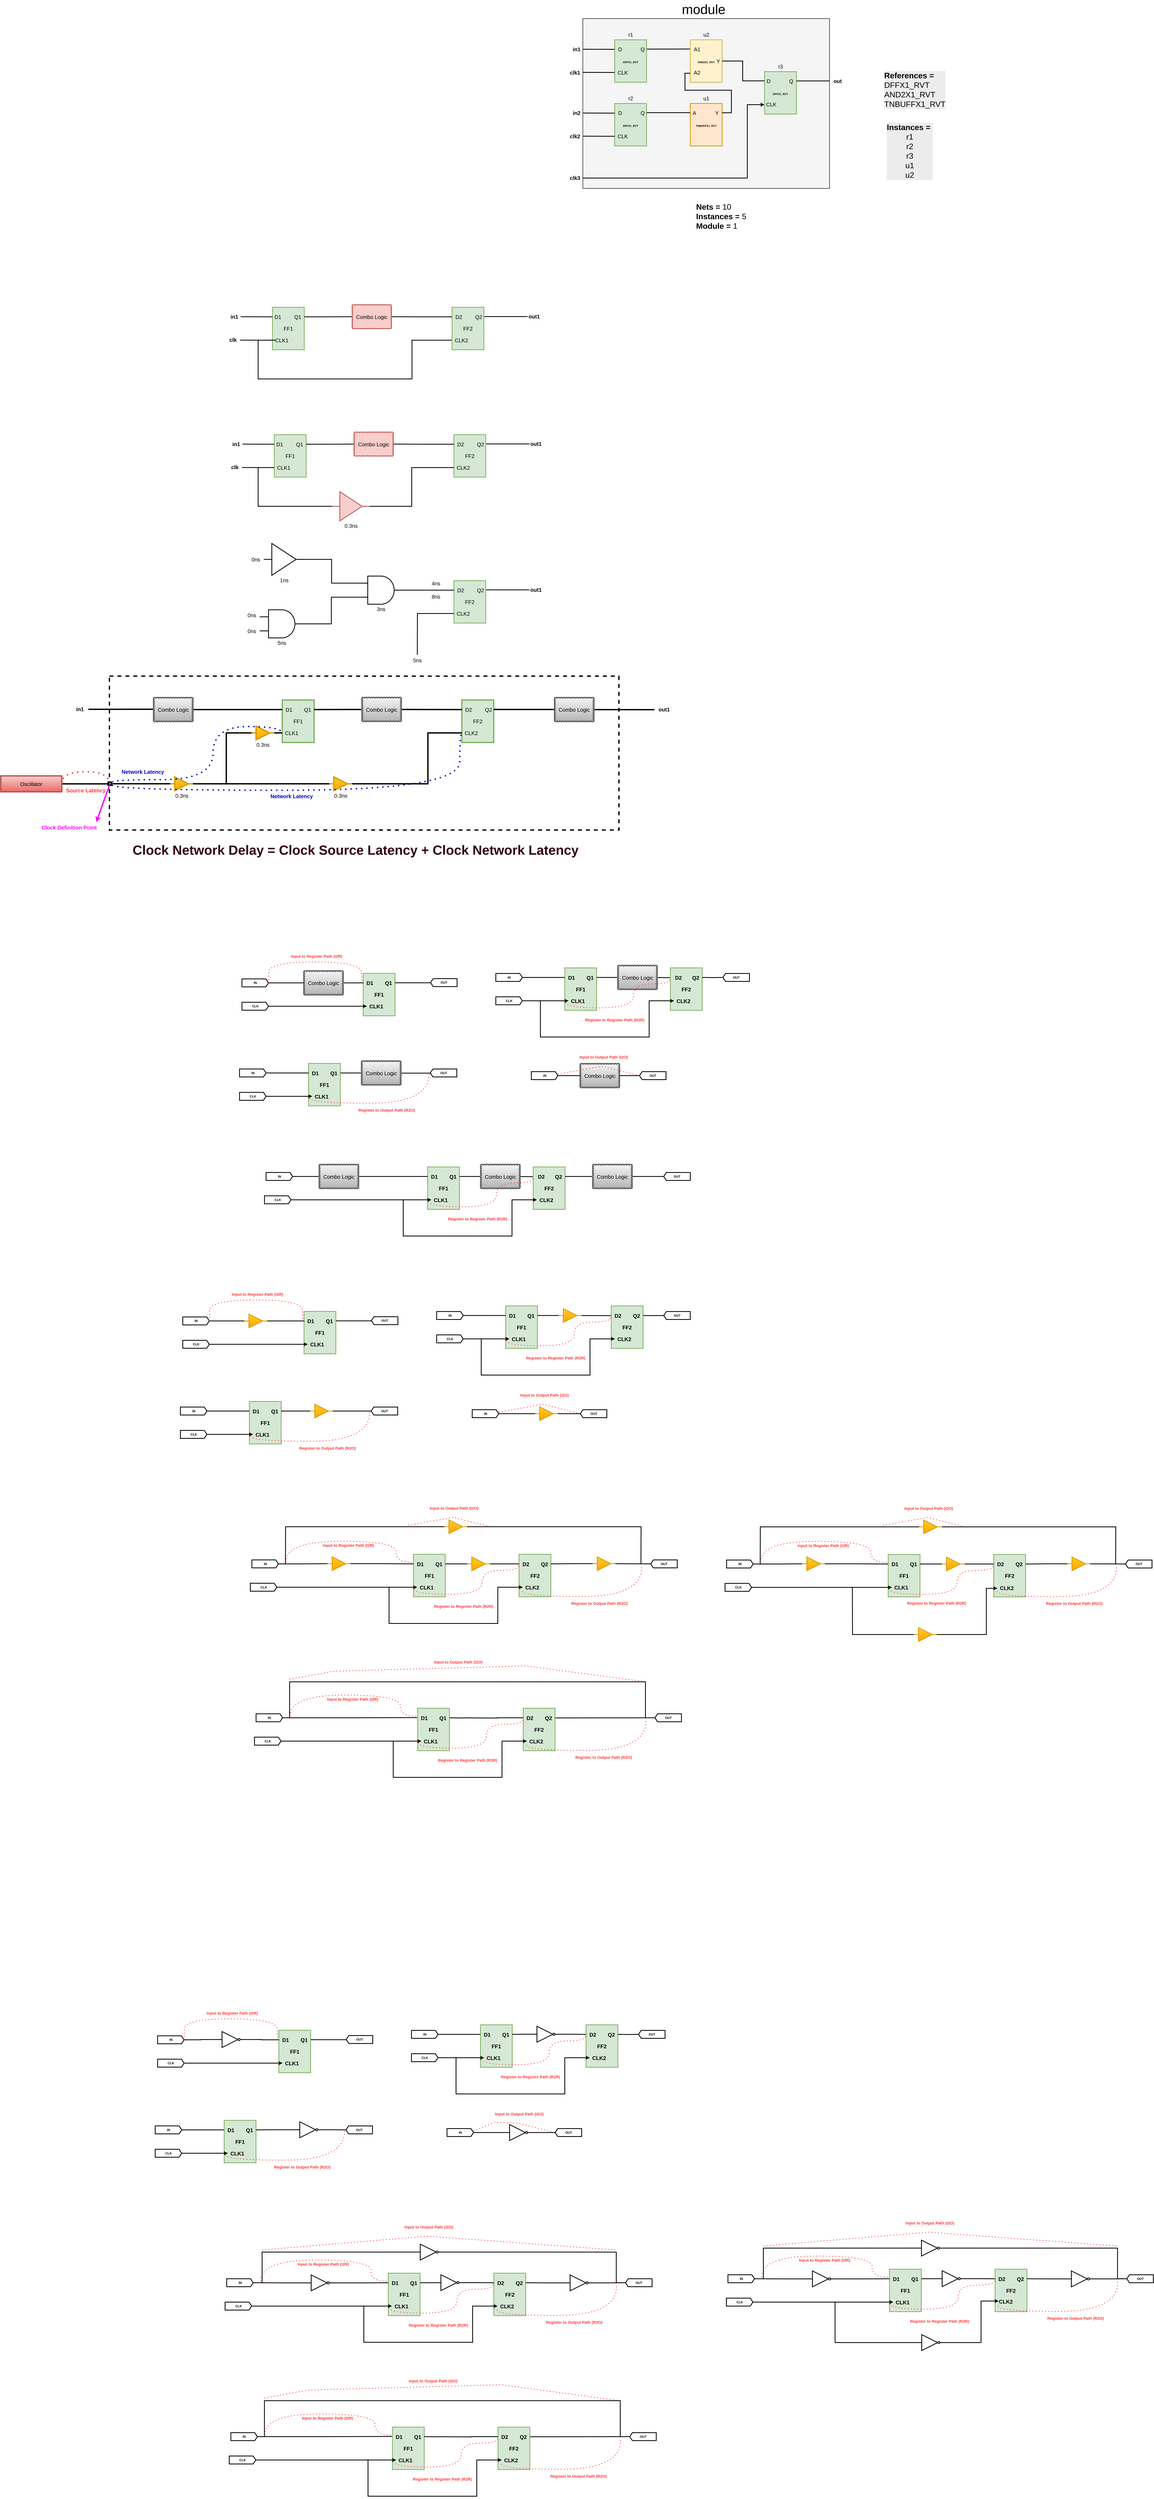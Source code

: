 <mxfile version="27.0.4">
  <diagram name="Page-1" id="DJe6TIGwghdVP-CnH3Ke">
    <mxGraphModel dx="7568" dy="2488" grid="0" gridSize="1" guides="1" tooltips="1" connect="1" arrows="1" fold="1" page="1" pageScale="1" pageWidth="850" pageHeight="1100" math="0" shadow="0">
      <root>
        <mxCell id="0" />
        <mxCell id="1" parent="0" />
        <mxCell id="BB0dW1mJOba3t8yH9grJ-174" value="" style="rounded=0;whiteSpace=wrap;html=1;dashed=1;strokeWidth=5;" parent="1" vertex="1">
          <mxGeometry x="-2320.5" y="2680" width="1920.5" height="580" as="geometry" />
        </mxCell>
        <mxCell id="BB0dW1mJOba3t8yH9grJ-25" value="" style="rounded=0;whiteSpace=wrap;html=1;strokeWidth=3;fillColor=#f5f5f5;strokeColor=#666666;fontColor=#333333;container=0;" parent="1" vertex="1">
          <mxGeometry x="-536" y="202" width="930" height="640" as="geometry" />
        </mxCell>
        <mxCell id="BB0dW1mJOba3t8yH9grJ-31" style="rounded=0;orthogonalLoop=1;jettySize=auto;html=1;entryX=-0.003;entryY=0.217;entryDx=0;entryDy=0;entryPerimeter=0;strokeWidth=3;endArrow=none;startFill=0;" parent="1" target="BB0dW1mJOba3t8yH9grJ-17" edge="1">
          <mxGeometry relative="1" as="geometry">
            <mxPoint x="-296" y="317" as="sourcePoint" />
            <mxPoint x="-131" y="272" as="targetPoint" />
          </mxGeometry>
        </mxCell>
        <mxCell id="BB0dW1mJOba3t8yH9grJ-1" value="&lt;font style=&quot;font-size: 10px;&quot;&gt;&lt;b&gt;DFFX1_RVT&lt;/b&gt;&lt;/font&gt;" style="rounded=0;whiteSpace=wrap;html=1;strokeWidth=3;fontSize=20;fillColor=#d5e8d4;strokeColor=#82b366;container=0;" parent="1" vertex="1">
          <mxGeometry x="-416" y="282" width="120" height="160" as="geometry" />
        </mxCell>
        <mxCell id="BB0dW1mJOba3t8yH9grJ-6" value="D" style="text;html=1;align=center;verticalAlign=middle;resizable=0;points=[];autosize=1;strokeColor=none;fillColor=none;strokeWidth=3;fontSize=20;container=0;" parent="1" vertex="1">
          <mxGeometry x="-416" y="297" width="40" height="40" as="geometry" />
        </mxCell>
        <mxCell id="BB0dW1mJOba3t8yH9grJ-7" value="CLK" style="text;html=1;align=center;verticalAlign=middle;resizable=0;points=[];autosize=1;strokeColor=none;fillColor=none;strokeWidth=3;fontSize=20;container=0;" parent="1" vertex="1">
          <mxGeometry x="-416" y="385" width="60" height="40" as="geometry" />
        </mxCell>
        <mxCell id="BB0dW1mJOba3t8yH9grJ-8" value="Q" style="text;html=1;align=center;verticalAlign=middle;resizable=0;points=[];autosize=1;strokeColor=none;fillColor=none;strokeWidth=3;fontSize=20;container=0;" parent="1" vertex="1">
          <mxGeometry x="-331" y="297" width="40" height="40" as="geometry" />
        </mxCell>
        <mxCell id="BB0dW1mJOba3t8yH9grJ-9" value="&lt;font style=&quot;font-size: 10px;&quot;&gt;&lt;b&gt;DFFX1_RVT&lt;/b&gt;&lt;/font&gt;" style="rounded=0;whiteSpace=wrap;html=1;strokeWidth=3;fontSize=20;fillColor=#d5e8d4;strokeColor=#82b366;container=0;" parent="1" vertex="1">
          <mxGeometry x="-416" y="522" width="120" height="160" as="geometry" />
        </mxCell>
        <mxCell id="BB0dW1mJOba3t8yH9grJ-10" value="D" style="text;html=1;align=center;verticalAlign=middle;resizable=0;points=[];autosize=1;strokeColor=none;fillColor=none;strokeWidth=3;fontSize=20;container=0;" parent="1" vertex="1">
          <mxGeometry x="-416" y="537" width="40" height="40" as="geometry" />
        </mxCell>
        <mxCell id="BB0dW1mJOba3t8yH9grJ-11" value="CLK" style="text;html=1;align=center;verticalAlign=middle;resizable=0;points=[];autosize=1;strokeColor=none;fillColor=none;strokeWidth=3;fontSize=20;container=0;" parent="1" vertex="1">
          <mxGeometry x="-416" y="625" width="60" height="40" as="geometry" />
        </mxCell>
        <mxCell id="BB0dW1mJOba3t8yH9grJ-12" value="Q" style="text;html=1;align=center;verticalAlign=middle;resizable=0;points=[];autosize=1;strokeColor=none;fillColor=none;strokeWidth=3;fontSize=20;container=0;" parent="1" vertex="1">
          <mxGeometry x="-331" y="537" width="40" height="40" as="geometry" />
        </mxCell>
        <mxCell id="BB0dW1mJOba3t8yH9grJ-13" value="&lt;font style=&quot;font-size: 10px;&quot;&gt;&lt;b&gt;DFFX1_RVT&lt;/b&gt;&lt;/font&gt;" style="rounded=0;whiteSpace=wrap;html=1;strokeWidth=3;fontSize=20;fillColor=#d5e8d4;strokeColor=#82b366;container=0;" parent="1" vertex="1">
          <mxGeometry x="149" y="402" width="120" height="160" as="geometry" />
        </mxCell>
        <mxCell id="BB0dW1mJOba3t8yH9grJ-14" value="D" style="text;html=1;align=center;verticalAlign=middle;resizable=0;points=[];autosize=1;strokeColor=none;fillColor=none;strokeWidth=3;fontSize=20;container=0;" parent="1" vertex="1">
          <mxGeometry x="144" y="417" width="40" height="40" as="geometry" />
        </mxCell>
        <mxCell id="BB0dW1mJOba3t8yH9grJ-15" value="CLK" style="text;html=1;align=center;verticalAlign=middle;resizable=0;points=[];autosize=1;strokeColor=none;fillColor=none;strokeWidth=3;fontSize=20;container=0;" parent="1" vertex="1">
          <mxGeometry x="144" y="505" width="60" height="40" as="geometry" />
        </mxCell>
        <mxCell id="BB0dW1mJOba3t8yH9grJ-37" style="edgeStyle=orthogonalEdgeStyle;rounded=0;orthogonalLoop=1;jettySize=auto;html=1;strokeWidth=3;endArrow=none;startFill=0;" parent="1" source="BB0dW1mJOba3t8yH9grJ-16" edge="1">
          <mxGeometry relative="1" as="geometry">
            <mxPoint x="394" y="437" as="targetPoint" />
          </mxGeometry>
        </mxCell>
        <mxCell id="BB0dW1mJOba3t8yH9grJ-16" value="Q" style="text;html=1;align=center;verticalAlign=middle;resizable=0;points=[];autosize=1;strokeColor=none;fillColor=none;strokeWidth=3;fontSize=20;container=0;" parent="1" vertex="1">
          <mxGeometry x="229" y="417" width="40" height="40" as="geometry" />
        </mxCell>
        <mxCell id="BB0dW1mJOba3t8yH9grJ-17" value="&lt;font style=&quot;font-size: 10px;&quot;&gt;&lt;b&gt;AND2X1_RVT&lt;/b&gt;&lt;/font&gt;" style="rounded=0;whiteSpace=wrap;html=1;strokeWidth=3;fontSize=20;fillColor=#fff2cc;strokeColor=#d6b656;container=0;" parent="1" vertex="1">
          <mxGeometry x="-131" y="282" width="120" height="160" as="geometry" />
        </mxCell>
        <mxCell id="BB0dW1mJOba3t8yH9grJ-18" value="A1" style="text;html=1;align=center;verticalAlign=middle;resizable=0;points=[];autosize=1;strokeColor=none;fillColor=none;strokeWidth=3;fontSize=20;container=0;" parent="1" vertex="1">
          <mxGeometry x="-131" y="297" width="50" height="40" as="geometry" />
        </mxCell>
        <mxCell id="BB0dW1mJOba3t8yH9grJ-19" value="A2" style="text;html=1;align=center;verticalAlign=middle;resizable=0;points=[];autosize=1;strokeColor=none;fillColor=none;strokeWidth=3;fontSize=20;container=0;" parent="1" vertex="1">
          <mxGeometry x="-131" y="385" width="50" height="40" as="geometry" />
        </mxCell>
        <mxCell id="BB0dW1mJOba3t8yH9grJ-20" value="Y" style="text;html=1;align=center;verticalAlign=middle;resizable=0;points=[];autosize=1;strokeColor=none;fillColor=none;strokeWidth=3;fontSize=20;container=0;" parent="1" vertex="1">
          <mxGeometry x="-46" y="342" width="40" height="40" as="geometry" />
        </mxCell>
        <mxCell id="BB0dW1mJOba3t8yH9grJ-21" value="&lt;span style=&quot;font-size: 10px;&quot;&gt;&lt;b&gt;TNBUFFX1_RVT&lt;/b&gt;&lt;/span&gt;" style="rounded=0;whiteSpace=wrap;html=1;strokeWidth=3;fontSize=20;fillColor=#ffe6cc;strokeColor=#d79b00;container=0;" parent="1" vertex="1">
          <mxGeometry x="-131" y="522" width="120" height="160" as="geometry" />
        </mxCell>
        <mxCell id="BB0dW1mJOba3t8yH9grJ-22" value="A" style="text;html=1;align=center;verticalAlign=middle;resizable=0;points=[];autosize=1;strokeColor=none;fillColor=none;strokeWidth=3;fontSize=20;container=0;" parent="1" vertex="1">
          <mxGeometry x="-136" y="537" width="40" height="40" as="geometry" />
        </mxCell>
        <mxCell id="BB0dW1mJOba3t8yH9grJ-24" value="Y" style="text;html=1;align=center;verticalAlign=middle;resizable=0;points=[];autosize=1;strokeColor=none;fillColor=none;strokeWidth=3;fontSize=20;container=0;" parent="1" vertex="1">
          <mxGeometry x="-51" y="537" width="40" height="40" as="geometry" />
        </mxCell>
        <mxCell id="BB0dW1mJOba3t8yH9grJ-26" value="" style="endArrow=none;html=1;rounded=0;exitX=0;exitY=0.266;exitDx=0;exitDy=0;exitPerimeter=0;strokeWidth=3;" parent="1" edge="1">
          <mxGeometry width="50" height="50" relative="1" as="geometry">
            <mxPoint x="-536" y="317.6" as="sourcePoint" />
            <mxPoint x="-416" y="318" as="targetPoint" />
          </mxGeometry>
        </mxCell>
        <mxCell id="BB0dW1mJOba3t8yH9grJ-27" value="" style="endArrow=none;html=1;rounded=0;exitX=0;exitY=0.266;exitDx=0;exitDy=0;exitPerimeter=0;strokeWidth=3;" parent="1" edge="1">
          <mxGeometry width="50" height="50" relative="1" as="geometry">
            <mxPoint x="-536" y="404.76" as="sourcePoint" />
            <mxPoint x="-416" y="405.16" as="targetPoint" />
          </mxGeometry>
        </mxCell>
        <mxCell id="BB0dW1mJOba3t8yH9grJ-28" value="" style="endArrow=none;html=1;rounded=0;exitX=0;exitY=0.266;exitDx=0;exitDy=0;exitPerimeter=0;strokeWidth=3;" parent="1" edge="1">
          <mxGeometry width="50" height="50" relative="1" as="geometry">
            <mxPoint x="-536" y="558" as="sourcePoint" />
            <mxPoint x="-416" y="558.4" as="targetPoint" />
          </mxGeometry>
        </mxCell>
        <mxCell id="BB0dW1mJOba3t8yH9grJ-29" value="" style="endArrow=none;html=1;rounded=0;exitX=0;exitY=0.266;exitDx=0;exitDy=0;exitPerimeter=0;strokeWidth=3;" parent="1" edge="1">
          <mxGeometry width="50" height="50" relative="1" as="geometry">
            <mxPoint x="-536" y="645.16" as="sourcePoint" />
            <mxPoint x="-416" y="645.56" as="targetPoint" />
          </mxGeometry>
        </mxCell>
        <mxCell id="BB0dW1mJOba3t8yH9grJ-32" style="rounded=0;orthogonalLoop=1;jettySize=auto;html=1;entryX=-0.003;entryY=0.217;entryDx=0;entryDy=0;entryPerimeter=0;strokeWidth=3;endArrow=none;startFill=0;" parent="1" edge="1">
          <mxGeometry relative="1" as="geometry">
            <mxPoint x="-296" y="556.58" as="sourcePoint" />
            <mxPoint x="-131" y="556.58" as="targetPoint" />
          </mxGeometry>
        </mxCell>
        <mxCell id="BB0dW1mJOba3t8yH9grJ-33" style="edgeStyle=orthogonalEdgeStyle;rounded=0;orthogonalLoop=1;jettySize=auto;html=1;entryX=0.11;entryY=0.495;entryDx=0;entryDy=0;entryPerimeter=0;strokeWidth=3;endArrow=none;startFill=0;" parent="1" source="BB0dW1mJOba3t8yH9grJ-17" target="BB0dW1mJOba3t8yH9grJ-14" edge="1">
          <mxGeometry relative="1" as="geometry" />
        </mxCell>
        <mxCell id="BB0dW1mJOba3t8yH9grJ-34" style="edgeStyle=orthogonalEdgeStyle;rounded=0;orthogonalLoop=1;jettySize=auto;html=1;entryX=0.004;entryY=0.575;entryDx=0;entryDy=0;entryPerimeter=0;strokeWidth=3;endArrow=none;startFill=0;" parent="1" source="BB0dW1mJOba3t8yH9grJ-24" target="BB0dW1mJOba3t8yH9grJ-19" edge="1">
          <mxGeometry relative="1" as="geometry">
            <Array as="points">
              <mxPoint x="24" y="557" />
              <mxPoint x="24" y="472" />
              <mxPoint x="-151" y="472" />
              <mxPoint x="-151" y="408" />
            </Array>
          </mxGeometry>
        </mxCell>
        <mxCell id="BB0dW1mJOba3t8yH9grJ-36" value="" style="endArrow=classic;html=1;rounded=0;entryX=0.073;entryY=0.535;entryDx=0;entryDy=0;entryPerimeter=0;edgeStyle=orthogonalEdgeStyle;strokeWidth=3;endFill=1;" parent="1" target="BB0dW1mJOba3t8yH9grJ-15" edge="1">
          <mxGeometry width="50" height="50" relative="1" as="geometry">
            <mxPoint x="-536" y="802" as="sourcePoint" />
            <mxPoint x="-486" y="752" as="targetPoint" />
            <Array as="points">
              <mxPoint x="-536" y="803" />
              <mxPoint x="84" y="803" />
              <mxPoint x="84" y="526" />
            </Array>
          </mxGeometry>
        </mxCell>
        <mxCell id="BB0dW1mJOba3t8yH9grJ-38" value="in1" style="text;html=1;align=center;verticalAlign=middle;resizable=0;points=[];autosize=1;strokeColor=none;fillColor=none;strokeWidth=3;fontSize=20;fontStyle=1;container=0;" parent="1" vertex="1">
          <mxGeometry x="-583" y="299" width="45" height="36" as="geometry" />
        </mxCell>
        <mxCell id="BB0dW1mJOba3t8yH9grJ-39" value="clk1" style="text;html=1;align=center;verticalAlign=middle;resizable=0;points=[];autosize=1;strokeColor=none;fillColor=none;strokeWidth=3;fontSize=20;fontStyle=1;container=0;" parent="1" vertex="1">
          <mxGeometry x="-593" y="387" width="54" height="36" as="geometry" />
        </mxCell>
        <mxCell id="BB0dW1mJOba3t8yH9grJ-40" value="in2" style="text;html=1;align=center;verticalAlign=middle;resizable=0;points=[];autosize=1;strokeColor=none;fillColor=none;strokeWidth=3;fontSize=20;fontStyle=1;container=0;" parent="1" vertex="1">
          <mxGeometry x="-583" y="539" width="45" height="36" as="geometry" />
        </mxCell>
        <mxCell id="BB0dW1mJOba3t8yH9grJ-41" value="clk2" style="text;html=1;align=center;verticalAlign=middle;resizable=0;points=[];autosize=1;strokeColor=none;fillColor=none;strokeWidth=3;fontSize=20;fontStyle=1;container=0;" parent="1" vertex="1">
          <mxGeometry x="-593" y="627" width="54" height="36" as="geometry" />
        </mxCell>
        <mxCell id="BB0dW1mJOba3t8yH9grJ-42" value="clk3" style="text;html=1;align=center;verticalAlign=middle;resizable=0;points=[];autosize=1;strokeColor=none;fillColor=none;strokeWidth=3;fontSize=20;fontStyle=1;container=0;" parent="1" vertex="1">
          <mxGeometry x="-593" y="784" width="54" height="36" as="geometry" />
        </mxCell>
        <mxCell id="BB0dW1mJOba3t8yH9grJ-43" value="r1" style="text;html=1;align=center;verticalAlign=middle;resizable=0;points=[];autosize=1;strokeColor=none;fillColor=none;strokeWidth=3;fontSize=20;container=0;" parent="1" vertex="1">
          <mxGeometry x="-376" y="242" width="40" height="40" as="geometry" />
        </mxCell>
        <mxCell id="BB0dW1mJOba3t8yH9grJ-44" value="r2" style="text;html=1;align=center;verticalAlign=middle;resizable=0;points=[];autosize=1;strokeColor=none;fillColor=none;strokeWidth=3;fontSize=20;container=0;" parent="1" vertex="1">
          <mxGeometry x="-376" y="482" width="40" height="40" as="geometry" />
        </mxCell>
        <mxCell id="BB0dW1mJOba3t8yH9grJ-45" value="u2" style="text;html=1;align=center;verticalAlign=middle;resizable=0;points=[];autosize=1;strokeColor=none;fillColor=none;strokeWidth=3;fontSize=20;container=0;" parent="1" vertex="1">
          <mxGeometry x="-96" y="242" width="50" height="40" as="geometry" />
        </mxCell>
        <mxCell id="BB0dW1mJOba3t8yH9grJ-46" value="u1" style="text;html=1;align=center;verticalAlign=middle;resizable=0;points=[];autosize=1;strokeColor=none;fillColor=none;strokeWidth=3;fontSize=20;container=0;" parent="1" vertex="1">
          <mxGeometry x="-96" y="482" width="50" height="40" as="geometry" />
        </mxCell>
        <mxCell id="BB0dW1mJOba3t8yH9grJ-47" value="r3" style="text;html=1;align=center;verticalAlign=middle;resizable=0;points=[];autosize=1;strokeColor=none;fillColor=none;strokeWidth=3;fontSize=20;container=0;" parent="1" vertex="1">
          <mxGeometry x="189" y="362" width="40" height="40" as="geometry" />
        </mxCell>
        <mxCell id="BB0dW1mJOba3t8yH9grJ-49" value="&lt;font style=&quot;font-size: 30px;&quot;&gt;&lt;b&gt;Nets =&lt;/b&gt; 10&lt;/font&gt;&lt;div&gt;&lt;font style=&quot;font-size: 30px;&quot;&gt;&lt;b&gt;Instances =&lt;/b&gt; 5&lt;/font&gt;&lt;/div&gt;&lt;div&gt;&lt;font style=&quot;font-size: 30px;&quot;&gt;&lt;b&gt;Module =&lt;/b&gt; 1&lt;/font&gt;&lt;/div&gt;&lt;div&gt;&lt;br&gt;&lt;/div&gt;" style="text;html=1;align=left;verticalAlign=middle;resizable=0;points=[];autosize=1;strokeColor=none;fillColor=none;strokeWidth=3;fontSize=20;container=0;" parent="1" vertex="1">
          <mxGeometry x="-111" y="887" width="207" height="144" as="geometry" />
        </mxCell>
        <mxCell id="BB0dW1mJOba3t8yH9grJ-50" value="module" style="text;html=1;align=center;verticalAlign=middle;resizable=0;points=[];autosize=1;strokeColor=none;fillColor=none;strokeWidth=3;fontSize=50;container=0;" parent="1" vertex="1">
          <mxGeometry x="-176" y="132" width="190" height="70" as="geometry" />
        </mxCell>
        <mxCell id="BB0dW1mJOba3t8yH9grJ-51" value="out" style="text;html=1;align=center;verticalAlign=middle;resizable=0;points=[];autosize=1;strokeColor=none;fillColor=none;strokeWidth=3;fontSize=20;fontStyle=1;container=0;" parent="1" vertex="1">
          <mxGeometry x="401" y="419" width="46" height="36" as="geometry" />
        </mxCell>
        <mxCell id="BB0dW1mJOba3t8yH9grJ-54" value="&lt;div style=&quot;forced-color-adjust: none; color: rgb(0, 0, 0); font-family: Helvetica; font-size: 20px; font-style: normal; font-variant-ligatures: normal; font-variant-caps: normal; letter-spacing: normal; orphans: 2; text-align: left; text-indent: 0px; text-transform: none; widows: 2; word-spacing: 0px; -webkit-text-stroke-width: 0px; white-space: nowrap; background-color: rgb(236, 236, 236); text-decoration-thickness: initial; text-decoration-style: initial; text-decoration-color: initial;&quot;&gt;&lt;font style=&quot;forced-color-adjust: none; font-size: 30px;&quot;&gt;&lt;b&gt;References =&amp;nbsp;&lt;/b&gt;&lt;/font&gt;&lt;/div&gt;&lt;div style=&quot;forced-color-adjust: none; color: rgb(0, 0, 0); font-family: Helvetica; font-size: 20px; font-style: normal; font-variant-ligatures: normal; font-variant-caps: normal; font-weight: 400; letter-spacing: normal; orphans: 2; text-align: left; text-indent: 0px; text-transform: none; widows: 2; word-spacing: 0px; -webkit-text-stroke-width: 0px; white-space: nowrap; background-color: rgb(236, 236, 236); text-decoration-thickness: initial; text-decoration-style: initial; text-decoration-color: initial;&quot;&gt;&lt;span style=&quot;background-color: light-dark(rgb(236, 236, 236), rgb(34, 34, 34)); color: light-dark(rgb(0, 0, 0), rgb(237, 237, 237)); font-size: 30px; text-align: center; text-wrap-mode: wrap;&quot;&gt;DFFX1_RVT&lt;/span&gt;&lt;br&gt;&lt;span style=&quot;background-color: light-dark(rgb(236, 236, 236), rgb(34, 34, 34)); color: light-dark(rgb(0, 0, 0), rgb(237, 237, 237)); font-size: 30px; text-align: center; text-wrap-mode: wrap;&quot;&gt;AND2X1_RVT&lt;/span&gt;&lt;br&gt;&lt;span style=&quot;background-color: light-dark(rgb(236, 236, 236), rgb(34, 34, 34)); color: light-dark(rgb(0, 0, 0), rgb(237, 237, 237)); font-size: 30px; text-align: center; text-wrap-mode: wrap;&quot;&gt;TNBUFFX1_RVT&lt;/span&gt;&lt;/div&gt;" style="text;whiteSpace=wrap;html=1;" parent="1" vertex="1">
          <mxGeometry x="597.999" y="392.0" width="304" height="206" as="geometry" />
        </mxCell>
        <mxCell id="BB0dW1mJOba3t8yH9grJ-55" value="&lt;div style=&quot;forced-color-adjust: none; color: rgb(0, 0, 0); font-family: Helvetica; font-size: 20px; font-style: normal; font-variant-ligatures: normal; font-variant-caps: normal; letter-spacing: normal; orphans: 2; text-align: left; text-indent: 0px; text-transform: none; widows: 2; word-spacing: 0px; -webkit-text-stroke-width: 0px; white-space: nowrap; background-color: rgb(236, 236, 236); text-decoration-thickness: initial; text-decoration-style: initial; text-decoration-color: initial;&quot;&gt;&lt;font style=&quot;forced-color-adjust: none; font-size: 30px;&quot;&gt;&lt;b&gt;Instances =&amp;nbsp;&lt;/b&gt;&lt;/font&gt;&lt;/div&gt;&lt;div style=&quot;text-align: center; forced-color-adjust: none; color: rgb(0, 0, 0); font-family: Helvetica; font-style: normal; font-variant-ligatures: normal; font-variant-caps: normal; font-weight: 400; letter-spacing: normal; orphans: 2; text-indent: 0px; text-transform: none; widows: 2; word-spacing: 0px; -webkit-text-stroke-width: 0px; white-space-collapse: collapse; background-color: rgb(236, 236, 236); text-decoration-thickness: initial; text-decoration-style: initial; text-decoration-color: initial;&quot;&gt;&lt;span style=&quot;font-size: 30px;&quot;&gt;r1&lt;/span&gt;&lt;/div&gt;&lt;div style=&quot;text-align: center; forced-color-adjust: none; color: rgb(0, 0, 0); font-family: Helvetica; font-style: normal; font-variant-ligatures: normal; font-variant-caps: normal; font-weight: 400; letter-spacing: normal; orphans: 2; text-indent: 0px; text-transform: none; widows: 2; word-spacing: 0px; -webkit-text-stroke-width: 0px; white-space-collapse: collapse; background-color: rgb(236, 236, 236); text-decoration-thickness: initial; text-decoration-style: initial; text-decoration-color: initial;&quot;&gt;&lt;span style=&quot;font-size: 30px;&quot;&gt;r2&lt;/span&gt;&lt;/div&gt;&lt;div style=&quot;text-align: center; forced-color-adjust: none; color: rgb(0, 0, 0); font-family: Helvetica; font-style: normal; font-variant-ligatures: normal; font-variant-caps: normal; font-weight: 400; letter-spacing: normal; orphans: 2; text-indent: 0px; text-transform: none; widows: 2; word-spacing: 0px; -webkit-text-stroke-width: 0px; white-space-collapse: collapse; background-color: rgb(236, 236, 236); text-decoration-thickness: initial; text-decoration-style: initial; text-decoration-color: initial;&quot;&gt;&lt;span style=&quot;font-size: 30px;&quot;&gt;r3&lt;/span&gt;&lt;/div&gt;&lt;div style=&quot;text-align: center; forced-color-adjust: none; color: rgb(0, 0, 0); font-family: Helvetica; font-style: normal; font-variant-ligatures: normal; font-variant-caps: normal; font-weight: 400; letter-spacing: normal; orphans: 2; text-indent: 0px; text-transform: none; widows: 2; word-spacing: 0px; -webkit-text-stroke-width: 0px; white-space-collapse: collapse; background-color: rgb(236, 236, 236); text-decoration-thickness: initial; text-decoration-style: initial; text-decoration-color: initial;&quot;&gt;&lt;span style=&quot;font-size: 30px;&quot;&gt;u1&lt;/span&gt;&lt;/div&gt;&lt;div style=&quot;text-align: center; forced-color-adjust: none; color: rgb(0, 0, 0); font-family: Helvetica; font-style: normal; font-variant-ligatures: normal; font-variant-caps: normal; font-weight: 400; letter-spacing: normal; orphans: 2; text-indent: 0px; text-transform: none; widows: 2; word-spacing: 0px; -webkit-text-stroke-width: 0px; white-space-collapse: collapse; background-color: rgb(236, 236, 236); text-decoration-thickness: initial; text-decoration-style: initial; text-decoration-color: initial;&quot;&gt;&lt;span style=&quot;font-size: 30px;&quot;&gt;u2&lt;/span&gt;&lt;/div&gt;" style="text;whiteSpace=wrap;html=1;" parent="1" vertex="1">
          <mxGeometry x="607.999" y="587.0" width="304" height="206" as="geometry" />
        </mxCell>
        <mxCell id="BB0dW1mJOba3t8yH9grJ-57" value="FF1" style="rounded=0;whiteSpace=wrap;html=1;strokeWidth=3;fontSize=20;fillColor=#d5e8d4;strokeColor=#82b366;container=0;" parent="1" vertex="1">
          <mxGeometry x="-1699" y="1770" width="120" height="160" as="geometry" />
        </mxCell>
        <mxCell id="BB0dW1mJOba3t8yH9grJ-58" value="" style="endArrow=none;html=1;rounded=0;exitX=0;exitY=0.266;exitDx=0;exitDy=0;exitPerimeter=0;strokeWidth=3;" parent="1" edge="1">
          <mxGeometry width="50" height="50" relative="1" as="geometry">
            <mxPoint x="-1819" y="1805.6" as="sourcePoint" />
            <mxPoint x="-1699" y="1806" as="targetPoint" />
          </mxGeometry>
        </mxCell>
        <mxCell id="BB0dW1mJOba3t8yH9grJ-60" value="in1" style="text;html=1;align=center;verticalAlign=middle;resizable=0;points=[];autosize=1;strokeColor=none;fillColor=none;strokeWidth=3;fontSize=20;fontStyle=1;container=0;" parent="1" vertex="1">
          <mxGeometry x="-1866" y="1787" width="45" height="36" as="geometry" />
        </mxCell>
        <mxCell id="BB0dW1mJOba3t8yH9grJ-61" value="clk" style="text;html=1;align=center;verticalAlign=middle;resizable=0;points=[];autosize=1;strokeColor=none;fillColor=none;strokeWidth=4;fontSize=20;fontStyle=1;container=0;" parent="1" vertex="1">
          <mxGeometry x="-1873" y="1872" width="50" height="40" as="geometry" />
        </mxCell>
        <mxCell id="BB0dW1mJOba3t8yH9grJ-62" value="D1" style="text;html=1;align=center;verticalAlign=middle;resizable=0;points=[];autosize=1;strokeColor=none;fillColor=none;strokeWidth=3;fontSize=20;container=0;" parent="1" vertex="1">
          <mxGeometry x="-1704" y="1786" width="50" height="40" as="geometry" />
        </mxCell>
        <mxCell id="BB0dW1mJOba3t8yH9grJ-86" style="edgeStyle=orthogonalEdgeStyle;rounded=0;orthogonalLoop=1;jettySize=auto;html=1;entryX=0;entryY=0.5;entryDx=0;entryDy=0;strokeWidth=3;endArrow=none;startFill=0;" parent="1" source="BB0dW1mJOba3t8yH9grJ-63" target="BB0dW1mJOba3t8yH9grJ-84" edge="1">
          <mxGeometry relative="1" as="geometry">
            <Array as="points">
              <mxPoint x="-1760" y="1894" />
              <mxPoint x="-1760" y="2040" />
            </Array>
          </mxGeometry>
        </mxCell>
        <mxCell id="BB0dW1mJOba3t8yH9grJ-63" value="CLK1" style="text;html=1;align=center;verticalAlign=middle;resizable=0;points=[];autosize=1;strokeColor=none;fillColor=none;strokeWidth=3;fontSize=20;container=0;" parent="1" vertex="1">
          <mxGeometry x="-1699" y="1874" width="70" height="40" as="geometry" />
        </mxCell>
        <mxCell id="BB0dW1mJOba3t8yH9grJ-79" value="" style="edgeStyle=orthogonalEdgeStyle;rounded=0;orthogonalLoop=1;jettySize=auto;html=1;strokeWidth=3;endArrow=none;startFill=0;" parent="1" source="BB0dW1mJOba3t8yH9grJ-64" target="BB0dW1mJOba3t8yH9grJ-78" edge="1">
          <mxGeometry relative="1" as="geometry" />
        </mxCell>
        <mxCell id="BB0dW1mJOba3t8yH9grJ-64" value="Q1" style="text;html=1;align=center;verticalAlign=middle;resizable=0;points=[];autosize=1;strokeColor=none;fillColor=none;strokeWidth=3;fontSize=20;container=0;" parent="1" vertex="1">
          <mxGeometry x="-1629" y="1786" width="50" height="40" as="geometry" />
        </mxCell>
        <mxCell id="BB0dW1mJOba3t8yH9grJ-65" style="rounded=0;orthogonalLoop=1;jettySize=auto;html=1;entryX=-0.003;entryY=0.217;entryDx=0;entryDy=0;entryPerimeter=0;strokeWidth=3;endArrow=none;startFill=0;" parent="1" edge="1">
          <mxGeometry relative="1" as="geometry">
            <mxPoint x="-902" y="1805" as="sourcePoint" />
            <mxPoint x="-737" y="1805" as="targetPoint" />
          </mxGeometry>
        </mxCell>
        <mxCell id="BB0dW1mJOba3t8yH9grJ-66" value="FF2" style="rounded=0;whiteSpace=wrap;html=1;strokeWidth=3;fontSize=20;fillColor=#d5e8d4;strokeColor=#82b366;container=0;" parent="1" vertex="1">
          <mxGeometry x="-1022" y="1770" width="120" height="160" as="geometry" />
        </mxCell>
        <mxCell id="BB0dW1mJOba3t8yH9grJ-83" value="" style="edgeStyle=orthogonalEdgeStyle;rounded=0;orthogonalLoop=1;jettySize=auto;html=1;endArrow=none;startFill=0;strokeWidth=3;" parent="1" source="BB0dW1mJOba3t8yH9grJ-71" target="BB0dW1mJOba3t8yH9grJ-78" edge="1">
          <mxGeometry relative="1" as="geometry" />
        </mxCell>
        <mxCell id="BB0dW1mJOba3t8yH9grJ-71" value="D2" style="text;html=1;align=center;verticalAlign=middle;resizable=0;points=[];autosize=1;strokeColor=none;fillColor=none;strokeWidth=3;fontSize=20;container=0;" parent="1" vertex="1">
          <mxGeometry x="-1022" y="1786" width="50" height="40" as="geometry" />
        </mxCell>
        <mxCell id="BB0dW1mJOba3t8yH9grJ-72" value="CLK2" style="text;html=1;align=center;verticalAlign=middle;resizable=0;points=[];autosize=1;strokeColor=none;fillColor=none;strokeWidth=3;fontSize=20;container=0;" parent="1" vertex="1">
          <mxGeometry x="-1022" y="1874" width="70" height="40" as="geometry" />
        </mxCell>
        <mxCell id="BB0dW1mJOba3t8yH9grJ-73" value="Q2" style="text;html=1;align=center;verticalAlign=middle;resizable=0;points=[];autosize=1;strokeColor=none;fillColor=none;strokeWidth=3;fontSize=20;container=0;" parent="1" vertex="1">
          <mxGeometry x="-947" y="1786" width="50" height="40" as="geometry" />
        </mxCell>
        <mxCell id="BB0dW1mJOba3t8yH9grJ-78" value="Combo Logic" style="whiteSpace=wrap;html=1;shape=mxgraph.basic.cloud_rect;strokeWidth=3;fontSize=20;fillColor=#f8cecc;strokeColor=#b85450;" parent="1" vertex="1">
          <mxGeometry x="-1399" y="1760" width="149" height="91" as="geometry" />
        </mxCell>
        <mxCell id="BB0dW1mJOba3t8yH9grJ-84" value="0.3ns" style="verticalLabelPosition=bottom;shadow=0;dashed=0;align=center;html=1;verticalAlign=top;shape=mxgraph.electrical.logic_gates.buffer2;strokeWidth=3;fontSize=20;fillColor=#f8cecc;strokeColor=#b85450;" parent="1" vertex="1">
          <mxGeometry x="-1480" y="1985" width="140" height="110" as="geometry" />
        </mxCell>
        <mxCell id="BB0dW1mJOba3t8yH9grJ-88" value="" style="endArrow=none;html=1;rounded=0;exitX=0;exitY=0.266;exitDx=0;exitDy=0;exitPerimeter=0;strokeWidth=3;" parent="1" edge="1">
          <mxGeometry width="50" height="50" relative="1" as="geometry">
            <mxPoint x="-1821" y="1893.77" as="sourcePoint" />
            <mxPoint x="-1701" y="1894.17" as="targetPoint" />
          </mxGeometry>
        </mxCell>
        <mxCell id="BB0dW1mJOba3t8yH9grJ-90" style="edgeStyle=orthogonalEdgeStyle;rounded=0;orthogonalLoop=1;jettySize=auto;html=1;exitX=1;exitY=0.5;exitDx=0;exitDy=0;entryX=0.004;entryY=0.502;entryDx=0;entryDy=0;entryPerimeter=0;strokeWidth=3;endArrow=none;startFill=0;" parent="1" source="BB0dW1mJOba3t8yH9grJ-84" target="BB0dW1mJOba3t8yH9grJ-72" edge="1">
          <mxGeometry relative="1" as="geometry" />
        </mxCell>
        <mxCell id="BB0dW1mJOba3t8yH9grJ-91" value="out1" style="text;html=1;align=center;verticalAlign=middle;resizable=0;points=[];autosize=1;strokeColor=none;fillColor=none;strokeWidth=3;fontSize=20;fontStyle=1;container=0;" parent="1" vertex="1">
          <mxGeometry x="-743" y="1784" width="60" height="40" as="geometry" />
        </mxCell>
        <mxCell id="BB0dW1mJOba3t8yH9grJ-92" value="FF1" style="rounded=0;whiteSpace=wrap;html=1;strokeWidth=3;fontSize=20;fillColor=#d5e8d4;strokeColor=#82b366;container=0;" parent="1" vertex="1">
          <mxGeometry x="-1706" y="1290" width="120" height="160" as="geometry" />
        </mxCell>
        <mxCell id="BB0dW1mJOba3t8yH9grJ-93" value="" style="endArrow=none;html=1;rounded=0;exitX=0;exitY=0.266;exitDx=0;exitDy=0;exitPerimeter=0;strokeWidth=3;" parent="1" edge="1">
          <mxGeometry width="50" height="50" relative="1" as="geometry">
            <mxPoint x="-1826" y="1325.6" as="sourcePoint" />
            <mxPoint x="-1706" y="1326" as="targetPoint" />
          </mxGeometry>
        </mxCell>
        <mxCell id="BB0dW1mJOba3t8yH9grJ-94" value="in1" style="text;html=1;align=center;verticalAlign=middle;resizable=0;points=[];autosize=1;strokeColor=none;fillColor=none;strokeWidth=3;fontSize=20;fontStyle=1;container=0;" parent="1" vertex="1">
          <mxGeometry x="-1873" y="1307" width="45" height="36" as="geometry" />
        </mxCell>
        <mxCell id="BB0dW1mJOba3t8yH9grJ-95" value="clk" style="text;html=1;align=center;verticalAlign=middle;resizable=0;points=[];autosize=1;strokeColor=none;fillColor=none;strokeWidth=4;fontSize=20;fontStyle=1;container=0;" parent="1" vertex="1">
          <mxGeometry x="-1880" y="1392" width="50" height="40" as="geometry" />
        </mxCell>
        <mxCell id="BB0dW1mJOba3t8yH9grJ-96" value="D1" style="text;html=1;align=center;verticalAlign=middle;resizable=0;points=[];autosize=1;strokeColor=none;fillColor=none;strokeWidth=3;fontSize=20;container=0;" parent="1" vertex="1">
          <mxGeometry x="-1711" y="1306" width="50" height="40" as="geometry" />
        </mxCell>
        <mxCell id="BB0dW1mJOba3t8yH9grJ-97" style="edgeStyle=orthogonalEdgeStyle;rounded=0;orthogonalLoop=1;jettySize=auto;html=1;strokeWidth=3;endArrow=none;startFill=0;" parent="1" edge="1">
          <mxGeometry relative="1" as="geometry">
            <Array as="points">
              <mxPoint x="-1760" y="1414" />
              <mxPoint x="-1760" y="1560" />
              <mxPoint x="-1180" y="1560" />
              <mxPoint x="-1180" y="1414" />
            </Array>
            <mxPoint x="-1695" y="1414" as="sourcePoint" />
            <mxPoint x="-1029" y="1414" as="targetPoint" />
          </mxGeometry>
        </mxCell>
        <mxCell id="BB0dW1mJOba3t8yH9grJ-98" value="CLK1" style="text;html=1;align=center;verticalAlign=middle;resizable=0;points=[];autosize=1;strokeColor=none;fillColor=none;strokeWidth=3;fontSize=20;container=0;" parent="1" vertex="1">
          <mxGeometry x="-1706" y="1394" width="70" height="40" as="geometry" />
        </mxCell>
        <mxCell id="BB0dW1mJOba3t8yH9grJ-99" value="" style="edgeStyle=orthogonalEdgeStyle;rounded=0;orthogonalLoop=1;jettySize=auto;html=1;strokeWidth=3;endArrow=none;startFill=0;" parent="1" source="BB0dW1mJOba3t8yH9grJ-100" target="BB0dW1mJOba3t8yH9grJ-107" edge="1">
          <mxGeometry relative="1" as="geometry" />
        </mxCell>
        <mxCell id="BB0dW1mJOba3t8yH9grJ-100" value="Q1" style="text;html=1;align=center;verticalAlign=middle;resizable=0;points=[];autosize=1;strokeColor=none;fillColor=none;strokeWidth=3;fontSize=20;container=0;" parent="1" vertex="1">
          <mxGeometry x="-1636" y="1306" width="50" height="40" as="geometry" />
        </mxCell>
        <mxCell id="BB0dW1mJOba3t8yH9grJ-101" style="rounded=0;orthogonalLoop=1;jettySize=auto;html=1;entryX=-0.003;entryY=0.217;entryDx=0;entryDy=0;entryPerimeter=0;strokeWidth=3;endArrow=none;startFill=0;" parent="1" edge="1">
          <mxGeometry relative="1" as="geometry">
            <mxPoint x="-909" y="1325" as="sourcePoint" />
            <mxPoint x="-744" y="1325" as="targetPoint" />
          </mxGeometry>
        </mxCell>
        <mxCell id="BB0dW1mJOba3t8yH9grJ-102" value="FF2" style="rounded=0;whiteSpace=wrap;html=1;strokeWidth=3;fontSize=20;fillColor=#d5e8d4;strokeColor=#82b366;container=0;" parent="1" vertex="1">
          <mxGeometry x="-1029" y="1290" width="120" height="160" as="geometry" />
        </mxCell>
        <mxCell id="BB0dW1mJOba3t8yH9grJ-103" value="" style="edgeStyle=orthogonalEdgeStyle;rounded=0;orthogonalLoop=1;jettySize=auto;html=1;endArrow=none;startFill=0;strokeWidth=3;" parent="1" source="BB0dW1mJOba3t8yH9grJ-104" target="BB0dW1mJOba3t8yH9grJ-107" edge="1">
          <mxGeometry relative="1" as="geometry" />
        </mxCell>
        <mxCell id="BB0dW1mJOba3t8yH9grJ-104" value="D2" style="text;html=1;align=center;verticalAlign=middle;resizable=0;points=[];autosize=1;strokeColor=none;fillColor=none;strokeWidth=3;fontSize=20;container=0;" parent="1" vertex="1">
          <mxGeometry x="-1029" y="1306" width="50" height="40" as="geometry" />
        </mxCell>
        <mxCell id="BB0dW1mJOba3t8yH9grJ-105" value="CLK2" style="text;html=1;align=center;verticalAlign=middle;resizable=0;points=[];autosize=1;strokeColor=none;fillColor=none;strokeWidth=3;fontSize=20;container=0;" parent="1" vertex="1">
          <mxGeometry x="-1029" y="1394" width="70" height="40" as="geometry" />
        </mxCell>
        <mxCell id="BB0dW1mJOba3t8yH9grJ-106" value="Q2" style="text;html=1;align=center;verticalAlign=middle;resizable=0;points=[];autosize=1;strokeColor=none;fillColor=none;strokeWidth=3;fontSize=20;container=0;" parent="1" vertex="1">
          <mxGeometry x="-954" y="1306" width="50" height="40" as="geometry" />
        </mxCell>
        <mxCell id="BB0dW1mJOba3t8yH9grJ-107" value="Combo Logic" style="whiteSpace=wrap;html=1;shape=mxgraph.basic.cloud_rect;strokeWidth=3;fontSize=20;fillColor=#f8cecc;strokeColor=#b85450;" parent="1" vertex="1">
          <mxGeometry x="-1406" y="1280" width="149" height="91" as="geometry" />
        </mxCell>
        <mxCell id="BB0dW1mJOba3t8yH9grJ-109" value="" style="endArrow=none;html=1;rounded=0;exitX=0;exitY=0.266;exitDx=0;exitDy=0;exitPerimeter=0;strokeWidth=3;" parent="1" edge="1">
          <mxGeometry width="50" height="50" relative="1" as="geometry">
            <mxPoint x="-1828" y="1413.77" as="sourcePoint" />
            <mxPoint x="-1708" y="1414.17" as="targetPoint" />
          </mxGeometry>
        </mxCell>
        <mxCell id="BB0dW1mJOba3t8yH9grJ-111" value="out1" style="text;html=1;align=center;verticalAlign=middle;resizable=0;points=[];autosize=1;strokeColor=none;fillColor=none;strokeWidth=3;fontSize=20;fontStyle=1;container=0;" parent="1" vertex="1">
          <mxGeometry x="-750" y="1304" width="60" height="40" as="geometry" />
        </mxCell>
        <mxCell id="BB0dW1mJOba3t8yH9grJ-112" style="rounded=0;orthogonalLoop=1;jettySize=auto;html=1;entryX=-0.003;entryY=0.217;entryDx=0;entryDy=0;entryPerimeter=0;strokeWidth=3;endArrow=none;startFill=0;" parent="1" edge="1">
          <mxGeometry relative="1" as="geometry">
            <mxPoint x="-902" y="2355" as="sourcePoint" />
            <mxPoint x="-737" y="2355" as="targetPoint" />
          </mxGeometry>
        </mxCell>
        <mxCell id="BB0dW1mJOba3t8yH9grJ-113" value="FF2" style="rounded=0;whiteSpace=wrap;html=1;strokeWidth=3;fontSize=20;fillColor=#d5e8d4;strokeColor=#82b366;container=0;" parent="1" vertex="1">
          <mxGeometry x="-1022" y="2320" width="120" height="160" as="geometry" />
        </mxCell>
        <mxCell id="BB0dW1mJOba3t8yH9grJ-114" value="D2" style="text;html=1;align=center;verticalAlign=middle;resizable=0;points=[];autosize=1;strokeColor=none;fillColor=none;strokeWidth=3;fontSize=20;container=0;" parent="1" vertex="1">
          <mxGeometry x="-1022" y="2336" width="50" height="40" as="geometry" />
        </mxCell>
        <mxCell id="BB0dW1mJOba3t8yH9grJ-137" value="" style="edgeStyle=orthogonalEdgeStyle;rounded=0;orthogonalLoop=1;jettySize=auto;html=1;strokeWidth=3;endArrow=none;startFill=0;" parent="1" source="BB0dW1mJOba3t8yH9grJ-115" edge="1">
          <mxGeometry relative="1" as="geometry">
            <mxPoint x="-1160" y="2600" as="targetPoint" />
          </mxGeometry>
        </mxCell>
        <mxCell id="BB0dW1mJOba3t8yH9grJ-115" value="CLK2" style="text;html=1;align=center;verticalAlign=middle;resizable=0;points=[];autosize=1;strokeColor=none;fillColor=none;strokeWidth=3;fontSize=20;container=0;" parent="1" vertex="1">
          <mxGeometry x="-1022" y="2424" width="70" height="40" as="geometry" />
        </mxCell>
        <mxCell id="BB0dW1mJOba3t8yH9grJ-116" value="Q2" style="text;html=1;align=center;verticalAlign=middle;resizable=0;points=[];autosize=1;strokeColor=none;fillColor=none;strokeWidth=3;fontSize=20;container=0;" parent="1" vertex="1">
          <mxGeometry x="-947" y="2336" width="50" height="40" as="geometry" />
        </mxCell>
        <mxCell id="BB0dW1mJOba3t8yH9grJ-117" value="out1" style="text;html=1;align=center;verticalAlign=middle;resizable=0;points=[];autosize=1;strokeColor=none;fillColor=none;strokeWidth=3;fontSize=20;fontStyle=1;container=0;" parent="1" vertex="1">
          <mxGeometry x="-743" y="2334" width="60" height="40" as="geometry" />
        </mxCell>
        <mxCell id="BB0dW1mJOba3t8yH9grJ-123" value="" style="rounded=0;orthogonalLoop=1;jettySize=auto;html=1;entryX=0;entryY=0.25;entryDx=0;entryDy=0;entryPerimeter=0;strokeWidth=3;endArrow=none;startFill=0;edgeStyle=orthogonalEdgeStyle;" parent="1" source="BB0dW1mJOba3t8yH9grJ-118" target="BB0dW1mJOba3t8yH9grJ-120" edge="1">
          <mxGeometry relative="1" as="geometry" />
        </mxCell>
        <mxCell id="BB0dW1mJOba3t8yH9grJ-118" value="&lt;font style=&quot;font-size: 20px;&quot;&gt;1ns&lt;/font&gt;" style="verticalLabelPosition=bottom;shadow=0;dashed=0;align=center;html=1;verticalAlign=top;shape=mxgraph.electrical.logic_gates.buffer2;strokeWidth=3;" parent="1" vertex="1">
          <mxGeometry x="-1739" y="2180" width="153" height="120" as="geometry" />
        </mxCell>
        <mxCell id="BB0dW1mJOba3t8yH9grJ-122" value="" style="rounded=0;orthogonalLoop=1;jettySize=auto;html=1;strokeWidth=3;endArrow=none;startFill=0;" parent="1" source="BB0dW1mJOba3t8yH9grJ-120" target="BB0dW1mJOba3t8yH9grJ-114" edge="1">
          <mxGeometry relative="1" as="geometry" />
        </mxCell>
        <mxCell id="BB0dW1mJOba3t8yH9grJ-120" value="&lt;font style=&quot;font-size: 20px;&quot;&gt;3ns&lt;/font&gt;" style="verticalLabelPosition=bottom;shadow=0;dashed=0;align=center;html=1;verticalAlign=top;shape=mxgraph.electrical.logic_gates.logic_gate;operation=and;strokeWidth=3;" parent="1" vertex="1">
          <mxGeometry x="-1380" y="2303" width="166" height="106" as="geometry" />
        </mxCell>
        <mxCell id="BB0dW1mJOba3t8yH9grJ-121" value="&lt;font style=&quot;font-size: 20px;&quot;&gt;5ns&lt;/font&gt;" style="verticalLabelPosition=bottom;shadow=0;dashed=0;align=center;html=1;verticalAlign=top;shape=mxgraph.electrical.logic_gates.logic_gate;operation=and;strokeWidth=3;" parent="1" vertex="1">
          <mxGeometry x="-1754" y="2430" width="166" height="106" as="geometry" />
        </mxCell>
        <mxCell id="BB0dW1mJOba3t8yH9grJ-124" style="edgeStyle=orthogonalEdgeStyle;rounded=0;orthogonalLoop=1;jettySize=auto;html=1;exitX=0;exitY=0.75;exitDx=0;exitDy=0;exitPerimeter=0;entryX=1;entryY=0.5;entryDx=0;entryDy=0;entryPerimeter=0;strokeWidth=3;endArrow=none;startFill=0;" parent="1" source="BB0dW1mJOba3t8yH9grJ-120" target="BB0dW1mJOba3t8yH9grJ-121" edge="1">
          <mxGeometry relative="1" as="geometry" />
        </mxCell>
        <mxCell id="BB0dW1mJOba3t8yH9grJ-125" value="&lt;font style=&quot;font-size: 20px;&quot;&gt;0ns&lt;/font&gt;" style="text;html=1;align=center;verticalAlign=middle;resizable=0;points=[];autosize=1;strokeColor=none;fillColor=none;" parent="1" vertex="1">
          <mxGeometry x="-1799" y="2220" width="60" height="40" as="geometry" />
        </mxCell>
        <mxCell id="BB0dW1mJOba3t8yH9grJ-126" value="&lt;font style=&quot;font-size: 20px;&quot;&gt;0ns&lt;/font&gt;" style="text;html=1;align=center;verticalAlign=middle;resizable=0;points=[];autosize=1;strokeColor=none;fillColor=none;" parent="1" vertex="1">
          <mxGeometry x="-1814" y="2430" width="60" height="40" as="geometry" />
        </mxCell>
        <mxCell id="BB0dW1mJOba3t8yH9grJ-127" value="&lt;font style=&quot;font-size: 20px;&quot;&gt;0ns&lt;/font&gt;" style="text;html=1;align=center;verticalAlign=middle;resizable=0;points=[];autosize=1;strokeColor=none;fillColor=none;" parent="1" vertex="1">
          <mxGeometry x="-1814" y="2490" width="60" height="40" as="geometry" />
        </mxCell>
        <mxCell id="BB0dW1mJOba3t8yH9grJ-134" value="&lt;font style=&quot;font-size: 20px;&quot;&gt;4ns&lt;/font&gt;" style="text;html=1;align=center;verticalAlign=middle;resizable=0;points=[];autosize=1;strokeColor=none;fillColor=none;" parent="1" vertex="1">
          <mxGeometry x="-1120" y="2310" width="60" height="40" as="geometry" />
        </mxCell>
        <mxCell id="BB0dW1mJOba3t8yH9grJ-135" value="&lt;font style=&quot;font-size: 20px;&quot;&gt;8ns&lt;/font&gt;" style="text;html=1;align=center;verticalAlign=middle;resizable=0;points=[];autosize=1;strokeColor=none;fillColor=none;" parent="1" vertex="1">
          <mxGeometry x="-1120" y="2360" width="60" height="40" as="geometry" />
        </mxCell>
        <mxCell id="BB0dW1mJOba3t8yH9grJ-138" value="&lt;font style=&quot;font-size: 20px;&quot;&gt;5ns&lt;/font&gt;" style="text;html=1;align=center;verticalAlign=middle;resizable=0;points=[];autosize=1;strokeColor=none;fillColor=none;" parent="1" vertex="1">
          <mxGeometry x="-1190" y="2600" width="60" height="40" as="geometry" />
        </mxCell>
        <mxCell id="BB0dW1mJOba3t8yH9grJ-139" value="FF1" style="rounded=0;whiteSpace=wrap;html=1;strokeWidth=5;fontSize=20;fillColor=#d5e8d4;strokeColor=#82b366;container=0;" parent="1" vertex="1">
          <mxGeometry x="-1669" y="2770" width="120" height="160" as="geometry" />
        </mxCell>
        <mxCell id="BB0dW1mJOba3t8yH9grJ-140" value="" style="endArrow=none;html=1;rounded=0;strokeWidth=5;entryX=-0.001;entryY=0.487;entryDx=0;entryDy=0;entryPerimeter=0;" parent="1" target="BB0dW1mJOba3t8yH9grJ-159" edge="1">
          <mxGeometry width="50" height="50" relative="1" as="geometry">
            <mxPoint x="-2400" y="2805" as="sourcePoint" />
            <mxPoint x="-2160" y="2806" as="targetPoint" />
          </mxGeometry>
        </mxCell>
        <mxCell id="BB0dW1mJOba3t8yH9grJ-141" value="in1" style="text;html=1;align=center;verticalAlign=middle;resizable=0;points=[];autosize=1;strokeColor=none;fillColor=none;strokeWidth=5;fontSize=20;fontStyle=1;container=0;" parent="1" vertex="1">
          <mxGeometry x="-2455" y="2786" width="45" height="36" as="geometry" />
        </mxCell>
        <mxCell id="BB0dW1mJOba3t8yH9grJ-143" value="D1" style="text;html=1;align=center;verticalAlign=middle;resizable=0;points=[];autosize=1;strokeColor=none;fillColor=none;strokeWidth=5;fontSize=20;container=0;" parent="1" vertex="1">
          <mxGeometry x="-1669" y="2786" width="50" height="40" as="geometry" />
        </mxCell>
        <mxCell id="BB0dW1mJOba3t8yH9grJ-145" value="CLK1" style="text;html=1;align=center;verticalAlign=middle;resizable=0;points=[];autosize=1;strokeColor=none;fillColor=none;strokeWidth=5;fontSize=20;container=0;" parent="1" vertex="1">
          <mxGeometry x="-1669" y="2874" width="70" height="40" as="geometry" />
        </mxCell>
        <mxCell id="BB0dW1mJOba3t8yH9grJ-146" value="" style="rounded=0;orthogonalLoop=1;jettySize=auto;html=1;strokeWidth=5;endArrow=none;startFill=0;" parent="1" source="BB0dW1mJOba3t8yH9grJ-147" target="BB0dW1mJOba3t8yH9grJ-154" edge="1">
          <mxGeometry relative="1" as="geometry" />
        </mxCell>
        <mxCell id="BB0dW1mJOba3t8yH9grJ-147" value="Q1" style="text;html=1;align=center;verticalAlign=middle;resizable=0;points=[];autosize=1;strokeColor=none;fillColor=none;strokeWidth=5;fontSize=20;container=0;" parent="1" vertex="1">
          <mxGeometry x="-1599" y="2786" width="50" height="40" as="geometry" />
        </mxCell>
        <mxCell id="BB0dW1mJOba3t8yH9grJ-149" value="FF2" style="rounded=0;whiteSpace=wrap;html=1;strokeWidth=5;fontSize=20;fillColor=#d5e8d4;strokeColor=#82b366;container=0;" parent="1" vertex="1">
          <mxGeometry x="-992" y="2770" width="120" height="160" as="geometry" />
        </mxCell>
        <mxCell id="BB0dW1mJOba3t8yH9grJ-150" value="" style="rounded=0;orthogonalLoop=1;jettySize=auto;html=1;endArrow=none;startFill=0;strokeWidth=5;" parent="1" source="BB0dW1mJOba3t8yH9grJ-151" target="BB0dW1mJOba3t8yH9grJ-154" edge="1">
          <mxGeometry relative="1" as="geometry" />
        </mxCell>
        <mxCell id="BB0dW1mJOba3t8yH9grJ-151" value="D2" style="text;html=1;align=center;verticalAlign=middle;resizable=0;points=[];autosize=1;strokeColor=none;fillColor=none;strokeWidth=5;fontSize=20;container=0;" parent="1" vertex="1">
          <mxGeometry x="-992" y="2786" width="50" height="40" as="geometry" />
        </mxCell>
        <mxCell id="BB0dW1mJOba3t8yH9grJ-152" value="CLK2" style="text;html=1;align=center;verticalAlign=middle;resizable=0;points=[];autosize=1;strokeColor=none;fillColor=none;strokeWidth=5;fontSize=20;container=0;" parent="1" vertex="1">
          <mxGeometry x="-992" y="2874" width="70" height="40" as="geometry" />
        </mxCell>
        <mxCell id="BB0dW1mJOba3t8yH9grJ-153" value="Q2" style="text;html=1;align=center;verticalAlign=middle;resizable=0;points=[];autosize=1;strokeColor=none;fillColor=none;strokeWidth=5;fontSize=20;container=0;" parent="1" vertex="1">
          <mxGeometry x="-917" y="2786" width="50" height="40" as="geometry" />
        </mxCell>
        <mxCell id="BB0dW1mJOba3t8yH9grJ-154" value="Combo Logic" style="whiteSpace=wrap;html=1;shape=mxgraph.basic.cloud_rect;strokeWidth=5;fontSize=20;fillColor=#f5f5f5;strokeColor=#666666;gradientColor=#b3b3b3;" parent="1" vertex="1">
          <mxGeometry x="-1369" y="2760" width="149" height="91" as="geometry" />
        </mxCell>
        <mxCell id="BB0dW1mJOba3t8yH9grJ-156" value="" style="endArrow=none;html=1;rounded=0;strokeWidth=5;startArrow=box;startFill=0;" parent="1" edge="1">
          <mxGeometry width="50" height="50" relative="1" as="geometry">
            <mxPoint x="-2325.5" y="3085.6" as="sourcePoint" />
            <mxPoint x="-2091.5" y="3085.6" as="targetPoint" />
          </mxGeometry>
        </mxCell>
        <mxCell id="BB0dW1mJOba3t8yH9grJ-158" value="out1" style="text;html=1;align=center;verticalAlign=middle;resizable=0;points=[];autosize=1;strokeColor=none;fillColor=none;strokeWidth=5;fontSize=20;fontStyle=1;container=0;" parent="1" vertex="1">
          <mxGeometry x="-260" y="2785" width="60" height="40" as="geometry" />
        </mxCell>
        <mxCell id="BB0dW1mJOba3t8yH9grJ-160" value="" style="edgeStyle=orthogonalEdgeStyle;rounded=0;orthogonalLoop=1;jettySize=auto;html=1;strokeWidth=5;endArrow=none;startFill=0;" parent="1" source="BB0dW1mJOba3t8yH9grJ-159" target="BB0dW1mJOba3t8yH9grJ-143" edge="1">
          <mxGeometry relative="1" as="geometry" />
        </mxCell>
        <mxCell id="BB0dW1mJOba3t8yH9grJ-159" value="Combo Logic" style="whiteSpace=wrap;html=1;shape=mxgraph.basic.cloud_rect;strokeWidth=5;fontSize=20;fillColor=#f5f5f5;strokeColor=#666666;gradientColor=#b3b3b3;" parent="1" vertex="1">
          <mxGeometry x="-2154.5" y="2760.5" width="149" height="91" as="geometry" />
        </mxCell>
        <mxCell id="BB0dW1mJOba3t8yH9grJ-161" value="" style="rounded=0;orthogonalLoop=1;jettySize=auto;html=1;endArrow=none;startFill=0;strokeWidth=5;" parent="1" target="BB0dW1mJOba3t8yH9grJ-162" edge="1">
          <mxGeometry relative="1" as="geometry">
            <mxPoint x="-266" y="2806.5" as="sourcePoint" />
          </mxGeometry>
        </mxCell>
        <mxCell id="BB0dW1mJOba3t8yH9grJ-162" value="Combo Logic" style="whiteSpace=wrap;html=1;shape=mxgraph.basic.cloud_rect;strokeWidth=5;fontSize=20;fillColor=#f5f5f5;strokeColor=#666666;gradientColor=#b3b3b3;" parent="1" vertex="1">
          <mxGeometry x="-643" y="2760.5" width="149" height="91" as="geometry" />
        </mxCell>
        <mxCell id="BB0dW1mJOba3t8yH9grJ-163" value="" style="rounded=0;orthogonalLoop=1;jettySize=auto;html=1;endArrow=none;startFill=0;strokeWidth=5;" parent="1" edge="1">
          <mxGeometry relative="1" as="geometry">
            <mxPoint x="-644" y="2805.57" as="sourcePoint" />
            <mxPoint x="-872" y="2805.57" as="targetPoint" />
          </mxGeometry>
        </mxCell>
        <mxCell id="BB0dW1mJOba3t8yH9grJ-165" value="" style="edgeStyle=orthogonalEdgeStyle;rounded=0;orthogonalLoop=1;jettySize=auto;html=1;strokeWidth=5;endArrow=none;startFill=0;" parent="1" source="BB0dW1mJOba3t8yH9grJ-164" target="BB0dW1mJOba3t8yH9grJ-145" edge="1">
          <mxGeometry relative="1" as="geometry" />
        </mxCell>
        <mxCell id="BB0dW1mJOba3t8yH9grJ-164" value="0.3ns" style="verticalLabelPosition=bottom;shadow=0;dashed=0;align=center;html=1;verticalAlign=top;shape=mxgraph.electrical.logic_gates.buffer2;strokeWidth=5;fontSize=20;fillColor=#ffcd28;strokeColor=#d79b00;gradientColor=#ffa500;" parent="1" vertex="1">
          <mxGeometry x="-1785" y="2868.25" width="86" height="51.5" as="geometry" />
        </mxCell>
        <mxCell id="BB0dW1mJOba3t8yH9grJ-168" value="" style="edgeStyle=orthogonalEdgeStyle;rounded=0;orthogonalLoop=1;jettySize=auto;html=1;endArrow=none;startFill=0;strokeWidth=5;" parent="1" source="BB0dW1mJOba3t8yH9grJ-167" target="BB0dW1mJOba3t8yH9grJ-152" edge="1">
          <mxGeometry relative="1" as="geometry">
            <Array as="points">
              <mxPoint x="-1120" y="3086" />
              <mxPoint x="-1120" y="2894" />
            </Array>
          </mxGeometry>
        </mxCell>
        <mxCell id="BB0dW1mJOba3t8yH9grJ-173" style="edgeStyle=orthogonalEdgeStyle;rounded=0;orthogonalLoop=1;jettySize=auto;html=1;endArrow=none;startFill=0;strokeWidth=5;" parent="1" source="BB0dW1mJOba3t8yH9grJ-167" edge="1">
          <mxGeometry relative="1" as="geometry">
            <mxPoint x="-1880" y="3085.75" as="targetPoint" />
          </mxGeometry>
        </mxCell>
        <mxCell id="BB0dW1mJOba3t8yH9grJ-167" value="0.3ns" style="verticalLabelPosition=bottom;shadow=0;dashed=0;align=center;html=1;verticalAlign=top;shape=mxgraph.electrical.logic_gates.buffer2;strokeWidth=5;fontSize=20;fillColor=#ffcd28;strokeColor=#d79b00;gradientColor=#ffa500;" parent="1" vertex="1">
          <mxGeometry x="-1492" y="3060" width="86" height="51.5" as="geometry" />
        </mxCell>
        <mxCell id="BB0dW1mJOba3t8yH9grJ-172" value="" style="edgeStyle=orthogonalEdgeStyle;rounded=0;orthogonalLoop=1;jettySize=auto;html=1;strokeWidth=5;endArrow=none;startFill=0;" parent="1" source="BB0dW1mJOba3t8yH9grJ-169" target="BB0dW1mJOba3t8yH9grJ-164" edge="1">
          <mxGeometry relative="1" as="geometry">
            <Array as="points">
              <mxPoint x="-1880" y="3086" />
              <mxPoint x="-1880" y="2894" />
            </Array>
          </mxGeometry>
        </mxCell>
        <mxCell id="BB0dW1mJOba3t8yH9grJ-169" value="0.3ns" style="verticalLabelPosition=bottom;shadow=0;dashed=0;align=center;html=1;verticalAlign=top;shape=mxgraph.electrical.logic_gates.buffer2;strokeWidth=5;fontSize=20;fillColor=#ffcd28;strokeColor=#d79b00;gradientColor=#ffa500;" parent="1" vertex="1">
          <mxGeometry x="-2091.5" y="3060" width="86" height="51.5" as="geometry" />
        </mxCell>
        <mxCell id="BB0dW1mJOba3t8yH9grJ-176" value="" style="edgeStyle=orthogonalEdgeStyle;rounded=0;orthogonalLoop=1;jettySize=auto;html=1;strokeWidth=5;endArrow=none;startFill=0;exitX=1;exitY=0.5;exitDx=0;exitDy=0;" parent="1" source="BB0dW1mJOba3t8yH9grJ-175" edge="1">
          <mxGeometry relative="1" as="geometry">
            <mxPoint x="-2414" y="3086" as="sourcePoint" />
            <mxPoint x="-2324" y="3086" as="targetPoint" />
          </mxGeometry>
        </mxCell>
        <mxCell id="BB0dW1mJOba3t8yH9grJ-175" value="&lt;font style=&quot;font-size: 20px;&quot;&gt;Oscillator&lt;/font&gt;" style="rounded=0;whiteSpace=wrap;html=1;strokeWidth=5;fillColor=#f8cecc;strokeColor=#b85450;gradientColor=#ea6b66;" parent="1" vertex="1">
          <mxGeometry x="-2730" y="3056" width="230" height="60" as="geometry" />
        </mxCell>
        <mxCell id="BB0dW1mJOba3t8yH9grJ-177" value="Source Latency" style="text;html=1;align=center;verticalAlign=middle;resizable=0;points=[];autosize=1;strokeColor=none;fillColor=none;strokeWidth=5;fontSize=20;fontStyle=1;container=0;fontColor=#FF3333;" parent="1" vertex="1">
          <mxGeometry x="-2490" y="3090" width="160" height="40" as="geometry" />
        </mxCell>
        <mxCell id="BB0dW1mJOba3t8yH9grJ-180" value="" style="endArrow=none;dashed=1;html=1;dashPattern=1 3;strokeWidth=5;rounded=0;entryX=0.024;entryY=0.582;entryDx=0;entryDy=0;entryPerimeter=0;edgeStyle=orthogonalEdgeStyle;curved=1;strokeColor=#0000CC;" parent="1" target="BB0dW1mJOba3t8yH9grJ-145" edge="1">
          <mxGeometry width="50" height="50" relative="1" as="geometry">
            <mxPoint x="-2310" y="3080" as="sourcePoint" />
            <mxPoint x="-1880" y="2890" as="targetPoint" />
            <Array as="points">
              <mxPoint x="-2310" y="3070" />
              <mxPoint x="-1930" y="3070" />
              <mxPoint x="-1930" y="2870" />
              <mxPoint x="-1667" y="2870" />
            </Array>
          </mxGeometry>
        </mxCell>
        <mxCell id="BB0dW1mJOba3t8yH9grJ-181" value="Network Latency" style="text;html=1;align=center;verticalAlign=middle;resizable=0;points=[];autosize=1;strokeColor=none;fillColor=none;strokeWidth=5;fontSize=20;fontStyle=1;container=0;fontColor=#0000CC;" parent="1" vertex="1">
          <mxGeometry x="-2280" y="3020" width="170" height="40" as="geometry" />
        </mxCell>
        <mxCell id="BB0dW1mJOba3t8yH9grJ-182" value="" style="endArrow=none;dashed=1;html=1;dashPattern=1 3;strokeWidth=5;rounded=0;edgeStyle=orthogonalEdgeStyle;curved=1;entryX=0.011;entryY=0.534;entryDx=0;entryDy=0;entryPerimeter=0;strokeColor=#0000CC;" parent="1" target="BB0dW1mJOba3t8yH9grJ-152" edge="1">
          <mxGeometry width="50" height="50" relative="1" as="geometry">
            <mxPoint x="-2310" y="3090" as="sourcePoint" />
            <mxPoint x="-1000" y="2890" as="targetPoint" />
            <Array as="points">
              <mxPoint x="-2310" y="3110" />
              <mxPoint x="-1000" y="3110" />
              <mxPoint x="-1000" y="2895" />
            </Array>
          </mxGeometry>
        </mxCell>
        <mxCell id="BB0dW1mJOba3t8yH9grJ-183" value="Network Latency" style="text;html=1;align=center;verticalAlign=middle;resizable=0;points=[];autosize=1;strokeColor=none;fillColor=none;strokeWidth=5;fontSize=20;fontStyle=1;container=0;fontColor=#0000CC;" parent="1" vertex="1">
          <mxGeometry x="-1719" y="3111.5" width="170" height="40" as="geometry" />
        </mxCell>
        <mxCell id="BB0dW1mJOba3t8yH9grJ-184" value="" style="endArrow=none;dashed=1;html=1;dashPattern=1 3;strokeWidth=5;rounded=0;exitX=1;exitY=0.5;exitDx=0;exitDy=0;edgeStyle=orthogonalEdgeStyle;curved=1;strokeColor=#FF3333;" parent="1" source="BB0dW1mJOba3t8yH9grJ-175" edge="1">
          <mxGeometry width="50" height="50" relative="1" as="geometry">
            <mxPoint x="-2470" y="3170" as="sourcePoint" />
            <mxPoint x="-2320" y="3090" as="targetPoint" />
            <Array as="points">
              <mxPoint x="-2500" y="3040" />
              <mxPoint x="-2320" y="3040" />
            </Array>
          </mxGeometry>
        </mxCell>
        <mxCell id="BB0dW1mJOba3t8yH9grJ-186" value="" style="endArrow=classic;html=1;rounded=0;fillColor=#ffcccc;strokeColor=#FF00FF;strokeWidth=5;" parent="1" edge="1">
          <mxGeometry width="50" height="50" relative="1" as="geometry">
            <mxPoint x="-2320" y="3090" as="sourcePoint" />
            <mxPoint x="-2370" y="3230" as="targetPoint" />
          </mxGeometry>
        </mxCell>
        <mxCell id="BB0dW1mJOba3t8yH9grJ-187" value="Clock Definition Point" style="text;html=1;align=center;verticalAlign=middle;resizable=0;points=[];autosize=1;strokeColor=none;fillColor=none;strokeWidth=5;fontSize=20;fontStyle=1;container=0;fontColor=#FF00FF;" parent="1" vertex="1">
          <mxGeometry x="-2578" y="3230" width="210" height="40" as="geometry" />
        </mxCell>
        <mxCell id="BB0dW1mJOba3t8yH9grJ-188" value="Clock Network Delay = Clock Source Latency + Clock Network Latency" style="text;html=1;align=center;verticalAlign=middle;resizable=0;points=[];autosize=1;strokeColor=none;fillColor=none;strokeWidth=5;fontSize=50;fontStyle=1;container=0;fontColor=#33001A;" parent="1" vertex="1">
          <mxGeometry x="-2193" y="3300" width="1600" height="70" as="geometry" />
        </mxCell>
        <mxCell id="BB0dW1mJOba3t8yH9grJ-190" value="FF1" style="rounded=0;whiteSpace=wrap;html=1;strokeWidth=3;fontSize=20;fillColor=#d5e8d4;strokeColor=#82b366;container=0;fontStyle=1" parent="1" vertex="1">
          <mxGeometry x="-1364" y="3800" width="120" height="160" as="geometry" />
        </mxCell>
        <mxCell id="BB0dW1mJOba3t8yH9grJ-191" value="D1" style="text;html=1;align=center;verticalAlign=middle;resizable=0;points=[];autosize=1;strokeColor=none;fillColor=none;strokeWidth=3;fontSize=20;container=0;fontStyle=1" parent="1" vertex="1">
          <mxGeometry x="-1364" y="3816" width="50" height="40" as="geometry" />
        </mxCell>
        <mxCell id="BB0dW1mJOba3t8yH9grJ-192" value="CLK1" style="text;html=1;align=center;verticalAlign=middle;resizable=0;points=[];autosize=1;strokeColor=none;fillColor=none;strokeWidth=3;fontSize=20;container=0;fontStyle=1" parent="1" vertex="1">
          <mxGeometry x="-1350" y="3904" width="70" height="40" as="geometry" />
        </mxCell>
        <mxCell id="BB0dW1mJOba3t8yH9grJ-193" value="Q1" style="text;html=1;align=center;verticalAlign=middle;resizable=0;points=[];autosize=1;strokeColor=none;fillColor=none;strokeWidth=3;fontSize=20;container=0;fontStyle=1" parent="1" vertex="1">
          <mxGeometry x="-1294" y="3816" width="50" height="40" as="geometry" />
        </mxCell>
        <mxCell id="BB0dW1mJOba3t8yH9grJ-195" value="" style="edgeStyle=orthogonalEdgeStyle;rounded=0;orthogonalLoop=1;jettySize=auto;html=1;strokeWidth=3;endArrow=none;startFill=0;" parent="1" source="BB0dW1mJOba3t8yH9grJ-194" target="BB0dW1mJOba3t8yH9grJ-191" edge="1">
          <mxGeometry relative="1" as="geometry" />
        </mxCell>
        <mxCell id="BB0dW1mJOba3t8yH9grJ-194" value="Combo Logic" style="whiteSpace=wrap;html=1;shape=mxgraph.basic.cloud_rect;strokeWidth=5;fontSize=20;fillColor=#f5f5f5;strokeColor=#666666;gradientColor=#b3b3b3;" parent="1" vertex="1">
          <mxGeometry x="-1588" y="3790.5" width="149" height="91" as="geometry" />
        </mxCell>
        <mxCell id="BB0dW1mJOba3t8yH9grJ-200" value="" style="rounded=0;orthogonalLoop=1;jettySize=auto;html=1;endArrow=none;startFill=0;strokeWidth=3;" parent="1" target="BB0dW1mJOba3t8yH9grJ-194" edge="1">
          <mxGeometry relative="1" as="geometry">
            <mxPoint x="-1721.5" y="3836" as="sourcePoint" />
          </mxGeometry>
        </mxCell>
        <mxCell id="BB0dW1mJOba3t8yH9grJ-202" value="IN" style="html=1;shadow=0;dashed=0;align=center;verticalAlign=middle;shape=mxgraph.arrows2.arrow;dy=0;dx=10;notch=0;strokeWidth=3;fontStyle=1" parent="1" vertex="1">
          <mxGeometry x="-1821" y="3821" width="100" height="30" as="geometry" />
        </mxCell>
        <mxCell id="BB0dW1mJOba3t8yH9grJ-203" value="" style="rounded=0;orthogonalLoop=1;jettySize=auto;html=1;endArrow=none;startFill=0;strokeWidth=3;" parent="1" edge="1">
          <mxGeometry relative="1" as="geometry">
            <mxPoint x="-1244" y="3835.58" as="sourcePoint" />
            <mxPoint x="-1110.5" y="3835.58" as="targetPoint" />
          </mxGeometry>
        </mxCell>
        <mxCell id="BB0dW1mJOba3t8yH9grJ-205" value="&lt;b&gt;OUT&lt;/b&gt;" style="html=1;shadow=0;dashed=0;align=center;verticalAlign=middle;shape=mxgraph.arrows2.arrow;dy=0;dx=10;notch=0;strokeWidth=3;flipH=1;" parent="1" vertex="1">
          <mxGeometry x="-1110" y="3820" width="100" height="30" as="geometry" />
        </mxCell>
        <mxCell id="BB0dW1mJOba3t8yH9grJ-207" value="" style="edgeStyle=orthogonalEdgeStyle;rounded=0;orthogonalLoop=1;jettySize=auto;html=1;strokeWidth=3;" parent="1" edge="1">
          <mxGeometry relative="1" as="geometry">
            <mxPoint x="-1721" y="3924" as="sourcePoint" />
            <mxPoint x="-1350" y="3924" as="targetPoint" />
          </mxGeometry>
        </mxCell>
        <mxCell id="BB0dW1mJOba3t8yH9grJ-206" value="CLK" style="html=1;shadow=0;dashed=0;align=center;verticalAlign=middle;shape=mxgraph.arrows2.arrow;dy=0;dx=10;notch=0;strokeWidth=3;fontStyle=1" parent="1" vertex="1">
          <mxGeometry x="-1821" y="3909" width="100" height="30" as="geometry" />
        </mxCell>
        <mxCell id="BB0dW1mJOba3t8yH9grJ-208" value="" style="endArrow=none;dashed=1;html=1;dashPattern=1 3;strokeWidth=3;rounded=0;edgeStyle=orthogonalEdgeStyle;curved=1;exitX=1;exitY=0.5;exitDx=0;exitDy=0;exitPerimeter=0;strokeColor=#FF3333;" parent="1" source="BB0dW1mJOba3t8yH9grJ-202" edge="1">
          <mxGeometry width="50" height="50" relative="1" as="geometry">
            <mxPoint x="-1720" y="3827" as="sourcePoint" />
            <mxPoint x="-1360" y="3837" as="targetPoint" />
            <Array as="points">
              <mxPoint x="-1720" y="3836" />
              <mxPoint x="-1720" y="3757" />
              <mxPoint x="-1370" y="3757" />
              <mxPoint x="-1370" y="3837" />
            </Array>
          </mxGeometry>
        </mxCell>
        <mxCell id="BB0dW1mJOba3t8yH9grJ-209" value="&lt;b&gt;Input to Register Path (I2R)&lt;/b&gt;" style="text;html=1;align=center;verticalAlign=middle;resizable=0;points=[];autosize=1;strokeColor=none;fillColor=none;fontSize=15;fontColor=#FF3333;" parent="1" vertex="1">
          <mxGeometry x="-1650" y="3720" width="220" height="30" as="geometry" />
        </mxCell>
        <mxCell id="BB0dW1mJOba3t8yH9grJ-210" value="FF1" style="rounded=0;whiteSpace=wrap;html=1;strokeWidth=3;fontSize=20;fillColor=#d5e8d4;strokeColor=#82b366;container=0;fontStyle=1" parent="1" vertex="1">
          <mxGeometry x="-1570" y="4139.5" width="120" height="160" as="geometry" />
        </mxCell>
        <mxCell id="BB0dW1mJOba3t8yH9grJ-211" value="D1" style="text;html=1;align=center;verticalAlign=middle;resizable=0;points=[];autosize=1;strokeColor=none;fillColor=none;strokeWidth=3;fontSize=20;container=0;fontStyle=1" parent="1" vertex="1">
          <mxGeometry x="-1570" y="4155.5" width="50" height="40" as="geometry" />
        </mxCell>
        <mxCell id="BB0dW1mJOba3t8yH9grJ-212" value="CLK1" style="text;html=1;align=center;verticalAlign=middle;resizable=0;points=[];autosize=1;strokeColor=none;fillColor=none;strokeWidth=3;fontSize=20;container=0;fontStyle=1" parent="1" vertex="1">
          <mxGeometry x="-1556" y="4243.5" width="70" height="40" as="geometry" />
        </mxCell>
        <mxCell id="BB0dW1mJOba3t8yH9grJ-213" value="Q1" style="text;html=1;align=center;verticalAlign=middle;resizable=0;points=[];autosize=1;strokeColor=none;fillColor=none;strokeWidth=3;fontSize=20;container=0;fontStyle=1" parent="1" vertex="1">
          <mxGeometry x="-1500" y="4155.5" width="50" height="40" as="geometry" />
        </mxCell>
        <mxCell id="BB0dW1mJOba3t8yH9grJ-229" value="" style="edgeStyle=orthogonalEdgeStyle;rounded=0;orthogonalLoop=1;jettySize=auto;html=1;strokeWidth=3;endArrow=none;startFill=0;" parent="1" source="BB0dW1mJOba3t8yH9grJ-217" target="BB0dW1mJOba3t8yH9grJ-211" edge="1">
          <mxGeometry relative="1" as="geometry" />
        </mxCell>
        <mxCell id="BB0dW1mJOba3t8yH9grJ-217" value="IN" style="html=1;shadow=0;dashed=0;align=center;verticalAlign=middle;shape=mxgraph.arrows2.arrow;dy=0;dx=10;notch=0;strokeWidth=3;fontStyle=1" parent="1" vertex="1">
          <mxGeometry x="-1830" y="4160.5" width="100" height="30" as="geometry" />
        </mxCell>
        <mxCell id="BB0dW1mJOba3t8yH9grJ-218" value="" style="rounded=0;orthogonalLoop=1;jettySize=auto;html=1;endArrow=none;startFill=0;strokeWidth=3;" parent="1" edge="1">
          <mxGeometry relative="1" as="geometry">
            <mxPoint x="-1245" y="4176.08" as="sourcePoint" />
            <mxPoint x="-1111.5" y="4176.08" as="targetPoint" />
          </mxGeometry>
        </mxCell>
        <mxCell id="BB0dW1mJOba3t8yH9grJ-219" value="&lt;b&gt;OUT&lt;/b&gt;" style="html=1;shadow=0;dashed=0;align=center;verticalAlign=middle;shape=mxgraph.arrows2.arrow;dy=0;dx=10;notch=0;strokeWidth=3;flipH=1;" parent="1" vertex="1">
          <mxGeometry x="-1111" y="4160.5" width="100" height="30" as="geometry" />
        </mxCell>
        <mxCell id="BB0dW1mJOba3t8yH9grJ-220" value="" style="edgeStyle=orthogonalEdgeStyle;rounded=0;orthogonalLoop=1;jettySize=auto;html=1;strokeWidth=3;" parent="1" source="BB0dW1mJOba3t8yH9grJ-221" edge="1">
          <mxGeometry relative="1" as="geometry">
            <mxPoint x="-1927" y="4263.5" as="sourcePoint" />
            <mxPoint x="-1556" y="4263.5" as="targetPoint" />
          </mxGeometry>
        </mxCell>
        <mxCell id="BB0dW1mJOba3t8yH9grJ-225" value="" style="edgeStyle=orthogonalEdgeStyle;rounded=0;orthogonalLoop=1;jettySize=auto;html=1;strokeWidth=3;endArrow=none;startFill=0;" parent="1" source="BB0dW1mJOba3t8yH9grJ-224" target="BB0dW1mJOba3t8yH9grJ-213" edge="1">
          <mxGeometry relative="1" as="geometry" />
        </mxCell>
        <mxCell id="BB0dW1mJOba3t8yH9grJ-224" value="Combo Logic" style="whiteSpace=wrap;html=1;shape=mxgraph.basic.cloud_rect;strokeWidth=5;fontSize=20;fillColor=#f5f5f5;strokeColor=#666666;gradientColor=#b3b3b3;" parent="1" vertex="1">
          <mxGeometry x="-1370.5" y="4130" width="149" height="91" as="geometry" />
        </mxCell>
        <mxCell id="BB0dW1mJOba3t8yH9grJ-226" value="" style="endArrow=none;dashed=1;html=1;dashPattern=1 3;strokeWidth=3;rounded=0;edgeStyle=orthogonalEdgeStyle;curved=1;strokeColor=#FF3333;" parent="1" edge="1">
          <mxGeometry width="50" height="50" relative="1" as="geometry">
            <mxPoint x="-1566" y="4269.5" as="sourcePoint" />
            <mxPoint x="-1116" y="4179.5" as="targetPoint" />
            <Array as="points">
              <mxPoint x="-1566" y="4289.5" />
              <mxPoint x="-1116" y="4289.5" />
            </Array>
          </mxGeometry>
        </mxCell>
        <mxCell id="BB0dW1mJOba3t8yH9grJ-227" value="&lt;b&gt;Register to Output Path (R2O)&lt;/b&gt;" style="text;html=1;align=center;verticalAlign=middle;resizable=0;points=[];autosize=1;strokeColor=none;fillColor=none;fontSize=15;fontColor=#FF3333;" parent="1" vertex="1">
          <mxGeometry x="-1396" y="4299.5" width="240" height="30" as="geometry" />
        </mxCell>
        <mxCell id="BB0dW1mJOba3t8yH9grJ-221" value="CLK" style="html=1;shadow=0;dashed=0;align=center;verticalAlign=middle;shape=mxgraph.arrows2.arrow;dy=0;dx=10;notch=0;strokeWidth=3;fontStyle=1" parent="1" vertex="1">
          <mxGeometry x="-1830" y="4248.5" width="100" height="30" as="geometry" />
        </mxCell>
        <mxCell id="BB0dW1mJOba3t8yH9grJ-261" value="FF1" style="rounded=0;whiteSpace=wrap;html=1;strokeWidth=3;fontSize=20;fillColor=#d5e8d4;strokeColor=#82b366;container=0;fontStyle=1" parent="1" vertex="1">
          <mxGeometry x="-604" y="3779.5" width="120" height="160" as="geometry" />
        </mxCell>
        <mxCell id="BB0dW1mJOba3t8yH9grJ-262" value="D1" style="text;html=1;align=center;verticalAlign=middle;resizable=0;points=[];autosize=1;strokeColor=none;fillColor=none;strokeWidth=3;fontSize=20;container=0;fontStyle=1" parent="1" vertex="1">
          <mxGeometry x="-604" y="3795.5" width="50" height="40" as="geometry" />
        </mxCell>
        <mxCell id="BB0dW1mJOba3t8yH9grJ-263" value="CLK1" style="text;html=1;align=center;verticalAlign=middle;resizable=0;points=[];autosize=1;strokeColor=none;fillColor=none;strokeWidth=3;fontSize=20;container=0;fontStyle=1" parent="1" vertex="1">
          <mxGeometry x="-590" y="3883.5" width="70" height="40" as="geometry" />
        </mxCell>
        <mxCell id="BB0dW1mJOba3t8yH9grJ-264" value="Q1" style="text;html=1;align=center;verticalAlign=middle;resizable=0;points=[];autosize=1;strokeColor=none;fillColor=none;strokeWidth=3;fontSize=20;container=0;fontStyle=1" parent="1" vertex="1">
          <mxGeometry x="-534" y="3795.5" width="50" height="40" as="geometry" />
        </mxCell>
        <mxCell id="BB0dW1mJOba3t8yH9grJ-265" value="" style="edgeStyle=orthogonalEdgeStyle;rounded=0;orthogonalLoop=1;jettySize=auto;html=1;strokeWidth=3;endArrow=none;startFill=0;" parent="1" source="BB0dW1mJOba3t8yH9grJ-266" target="BB0dW1mJOba3t8yH9grJ-262" edge="1">
          <mxGeometry relative="1" as="geometry" />
        </mxCell>
        <mxCell id="BB0dW1mJOba3t8yH9grJ-266" value="IN" style="html=1;shadow=0;dashed=0;align=center;verticalAlign=middle;shape=mxgraph.arrows2.arrow;dy=0;dx=10;notch=0;strokeWidth=3;fontStyle=1" parent="1" vertex="1">
          <mxGeometry x="-864" y="3800.5" width="100" height="30" as="geometry" />
        </mxCell>
        <mxCell id="BB0dW1mJOba3t8yH9grJ-269" value="" style="edgeStyle=orthogonalEdgeStyle;rounded=0;orthogonalLoop=1;jettySize=auto;html=1;strokeWidth=3;" parent="1" source="BB0dW1mJOba3t8yH9grJ-274" edge="1">
          <mxGeometry relative="1" as="geometry">
            <mxPoint x="-961" y="3903.5" as="sourcePoint" />
            <mxPoint x="-590" y="3903.5" as="targetPoint" />
          </mxGeometry>
        </mxCell>
        <mxCell id="BB0dW1mJOba3t8yH9grJ-270" value="" style="edgeStyle=orthogonalEdgeStyle;rounded=0;orthogonalLoop=1;jettySize=auto;html=1;strokeWidth=3;endArrow=none;startFill=0;" parent="1" source="BB0dW1mJOba3t8yH9grJ-271" target="BB0dW1mJOba3t8yH9grJ-264" edge="1">
          <mxGeometry relative="1" as="geometry" />
        </mxCell>
        <mxCell id="BB0dW1mJOba3t8yH9grJ-284" value="" style="rounded=0;orthogonalLoop=1;jettySize=auto;html=1;strokeWidth=3;endArrow=none;startFill=0;entryX=-0.045;entryY=0.52;entryDx=0;entryDy=0;entryPerimeter=0;" parent="1" source="BB0dW1mJOba3t8yH9grJ-271" target="BB0dW1mJOba3t8yH9grJ-276" edge="1">
          <mxGeometry relative="1" as="geometry" />
        </mxCell>
        <mxCell id="BB0dW1mJOba3t8yH9grJ-271" value="Combo Logic" style="whiteSpace=wrap;html=1;shape=mxgraph.basic.cloud_rect;strokeWidth=5;fontSize=20;fillColor=#f5f5f5;strokeColor=#666666;gradientColor=#b3b3b3;" parent="1" vertex="1">
          <mxGeometry x="-404.5" y="3770" width="149" height="91" as="geometry" />
        </mxCell>
        <mxCell id="BB0dW1mJOba3t8yH9grJ-274" value="CLK" style="html=1;shadow=0;dashed=0;align=center;verticalAlign=middle;shape=mxgraph.arrows2.arrow;dy=0;dx=10;notch=0;strokeWidth=3;fontStyle=1" parent="1" vertex="1">
          <mxGeometry x="-864" y="3888.5" width="100" height="30" as="geometry" />
        </mxCell>
        <mxCell id="BB0dW1mJOba3t8yH9grJ-275" value="FF2" style="rounded=0;whiteSpace=wrap;html=1;strokeWidth=3;fontSize=20;fillColor=#d5e8d4;strokeColor=#82b366;container=0;fontStyle=1" parent="1" vertex="1">
          <mxGeometry x="-206" y="3779.5" width="120" height="160" as="geometry" />
        </mxCell>
        <mxCell id="BB0dW1mJOba3t8yH9grJ-276" value="D2" style="text;html=1;align=center;verticalAlign=middle;resizable=0;points=[];autosize=1;strokeColor=none;fillColor=none;strokeWidth=3;fontSize=20;container=0;fontStyle=1" parent="1" vertex="1">
          <mxGeometry x="-201" y="3795.5" width="50" height="40" as="geometry" />
        </mxCell>
        <mxCell id="BB0dW1mJOba3t8yH9grJ-277" value="CLK2" style="text;html=1;align=center;verticalAlign=middle;resizable=0;points=[];autosize=1;strokeColor=none;fillColor=none;strokeWidth=3;fontSize=20;container=0;fontStyle=1" parent="1" vertex="1">
          <mxGeometry x="-192" y="3883.5" width="70" height="40" as="geometry" />
        </mxCell>
        <mxCell id="BB0dW1mJOba3t8yH9grJ-278" value="Q2" style="text;html=1;align=center;verticalAlign=middle;resizable=0;points=[];autosize=1;strokeColor=none;fillColor=none;strokeWidth=3;fontSize=20;container=0;fontStyle=1" parent="1" vertex="1">
          <mxGeometry x="-136" y="3795.5" width="50" height="40" as="geometry" />
        </mxCell>
        <mxCell id="BB0dW1mJOba3t8yH9grJ-281" value="" style="edgeStyle=orthogonalEdgeStyle;rounded=0;orthogonalLoop=1;jettySize=auto;html=1;strokeWidth=3;" parent="1" edge="1">
          <mxGeometry relative="1" as="geometry">
            <mxPoint x="-696" y="3904" as="sourcePoint" />
            <mxPoint x="-192" y="3903.5" as="targetPoint" />
            <Array as="points">
              <mxPoint x="-696" y="4040" />
              <mxPoint x="-286" y="4040" />
              <mxPoint x="-286" y="3904" />
            </Array>
          </mxGeometry>
        </mxCell>
        <mxCell id="BB0dW1mJOba3t8yH9grJ-282" value="" style="edgeStyle=orthogonalEdgeStyle;rounded=0;orthogonalLoop=1;jettySize=auto;html=1;strokeWidth=3;endArrow=none;startFill=0;" parent="1" target="BB0dW1mJOba3t8yH9grJ-278" edge="1">
          <mxGeometry relative="1" as="geometry">
            <mxPoint x="-6.5" y="3815.5" as="sourcePoint" />
          </mxGeometry>
        </mxCell>
        <mxCell id="BB0dW1mJOba3t8yH9grJ-285" value="&lt;b&gt;OUT&lt;/b&gt;" style="html=1;shadow=0;dashed=0;align=center;verticalAlign=middle;shape=mxgraph.arrows2.arrow;dy=0;dx=10;notch=0;strokeWidth=3;flipH=1;" parent="1" vertex="1">
          <mxGeometry x="-8" y="3800.5" width="100" height="30" as="geometry" />
        </mxCell>
        <mxCell id="BB0dW1mJOba3t8yH9grJ-286" value="" style="endArrow=none;dashed=1;html=1;dashPattern=1 3;strokeWidth=3;rounded=0;exitX=0.028;exitY=0.809;exitDx=0;exitDy=0;exitPerimeter=0;entryX=0;entryY=0.25;entryDx=0;entryDy=0;edgeStyle=orthogonalEdgeStyle;curved=1;strokeColor=#FF3333;" parent="1" source="BB0dW1mJOba3t8yH9grJ-261" target="BB0dW1mJOba3t8yH9grJ-275" edge="1">
          <mxGeometry width="50" height="50" relative="1" as="geometry">
            <mxPoint x="-556" y="4020" as="sourcePoint" />
            <mxPoint x="-506" y="3970" as="targetPoint" />
            <Array as="points">
              <mxPoint x="-601" y="3930" />
              <mxPoint x="-345" y="3930" />
              <mxPoint x="-345" y="3840" />
              <mxPoint x="-206" y="3840" />
            </Array>
          </mxGeometry>
        </mxCell>
        <mxCell id="BB0dW1mJOba3t8yH9grJ-287" value="&lt;b&gt;Register to Register Path (R2R)&lt;/b&gt;" style="text;html=1;align=center;verticalAlign=middle;resizable=0;points=[];autosize=1;strokeColor=none;fillColor=none;fontSize=15;fontColor=#FF3333;" parent="1" vertex="1">
          <mxGeometry x="-541" y="3960" width="250" height="30" as="geometry" />
        </mxCell>
        <mxCell id="BB0dW1mJOba3t8yH9grJ-288" value="Combo Logic" style="whiteSpace=wrap;html=1;shape=mxgraph.basic.cloud_rect;strokeWidth=5;fontSize=20;fillColor=#f5f5f5;strokeColor=#666666;gradientColor=#b3b3b3;" parent="1" vertex="1">
          <mxGeometry x="-546.5" y="4140" width="149" height="91" as="geometry" />
        </mxCell>
        <mxCell id="BB0dW1mJOba3t8yH9grJ-291" value="" style="edgeStyle=orthogonalEdgeStyle;rounded=0;orthogonalLoop=1;jettySize=auto;html=1;endArrow=none;startFill=0;strokeWidth=3;" parent="1" source="BB0dW1mJOba3t8yH9grJ-289" target="BB0dW1mJOba3t8yH9grJ-288" edge="1">
          <mxGeometry relative="1" as="geometry" />
        </mxCell>
        <mxCell id="BB0dW1mJOba3t8yH9grJ-289" value="IN" style="html=1;shadow=0;dashed=0;align=center;verticalAlign=middle;shape=mxgraph.arrows2.arrow;dy=0;dx=10;notch=0;strokeWidth=3;fontStyle=1" parent="1" vertex="1">
          <mxGeometry x="-730" y="4170.5" width="100" height="30" as="geometry" />
        </mxCell>
        <mxCell id="BB0dW1mJOba3t8yH9grJ-292" value="" style="edgeStyle=orthogonalEdgeStyle;rounded=0;orthogonalLoop=1;jettySize=auto;html=1;endArrow=none;startFill=0;strokeWidth=3;" parent="1" source="BB0dW1mJOba3t8yH9grJ-290" target="BB0dW1mJOba3t8yH9grJ-288" edge="1">
          <mxGeometry relative="1" as="geometry" />
        </mxCell>
        <mxCell id="BB0dW1mJOba3t8yH9grJ-290" value="&lt;b&gt;OUT&lt;/b&gt;" style="html=1;shadow=0;dashed=0;align=center;verticalAlign=middle;shape=mxgraph.arrows2.arrow;dy=0;dx=10;notch=0;strokeWidth=3;flipH=1;" parent="1" vertex="1">
          <mxGeometry x="-322.5" y="4170.5" width="100" height="30" as="geometry" />
        </mxCell>
        <mxCell id="BB0dW1mJOba3t8yH9grJ-294" value="" style="endArrow=none;dashed=1;html=1;dashPattern=1 3;strokeWidth=3;rounded=0;entryX=1;entryY=0.5;entryDx=0;entryDy=0;entryPerimeter=0;strokeColor=#FF3333;" parent="1" target="BB0dW1mJOba3t8yH9grJ-290" edge="1">
          <mxGeometry width="50" height="50" relative="1" as="geometry">
            <mxPoint x="-630" y="4180" as="sourcePoint" />
            <mxPoint x="-580" y="4130" as="targetPoint" />
            <Array as="points">
              <mxPoint x="-463.25" y="4150" />
            </Array>
          </mxGeometry>
        </mxCell>
        <mxCell id="BB0dW1mJOba3t8yH9grJ-295" value="&lt;b&gt;Input to Output Path (I2O)&lt;/b&gt;" style="text;html=1;align=center;verticalAlign=middle;resizable=0;points=[];autosize=1;strokeColor=none;fillColor=none;fontSize=15;fontColor=#FF3333;" parent="1" vertex="1">
          <mxGeometry x="-563.25" y="4100" width="210" height="30" as="geometry" />
        </mxCell>
        <mxCell id="BB0dW1mJOba3t8yH9grJ-335" value="FF1" style="rounded=0;whiteSpace=wrap;html=1;strokeWidth=3;fontSize=20;fillColor=#d5e8d4;strokeColor=#82b366;container=0;fontStyle=1" parent="1" vertex="1">
          <mxGeometry x="-1121" y="4529.5" width="120" height="160" as="geometry" />
        </mxCell>
        <mxCell id="BB0dW1mJOba3t8yH9grJ-336" value="D1" style="text;html=1;align=center;verticalAlign=middle;resizable=0;points=[];autosize=1;strokeColor=none;fillColor=none;strokeWidth=3;fontSize=20;container=0;fontStyle=1" parent="1" vertex="1">
          <mxGeometry x="-1121" y="4545.5" width="50" height="40" as="geometry" />
        </mxCell>
        <mxCell id="BB0dW1mJOba3t8yH9grJ-337" value="CLK1" style="text;html=1;align=center;verticalAlign=middle;resizable=0;points=[];autosize=1;strokeColor=none;fillColor=none;strokeWidth=3;fontSize=20;container=0;fontStyle=1" parent="1" vertex="1">
          <mxGeometry x="-1107" y="4633.5" width="70" height="40" as="geometry" />
        </mxCell>
        <mxCell id="BB0dW1mJOba3t8yH9grJ-338" value="Q1" style="text;html=1;align=center;verticalAlign=middle;resizable=0;points=[];autosize=1;strokeColor=none;fillColor=none;strokeWidth=3;fontSize=20;container=0;fontStyle=1" parent="1" vertex="1">
          <mxGeometry x="-1051" y="4545.5" width="50" height="40" as="geometry" />
        </mxCell>
        <mxCell id="BB0dW1mJOba3t8yH9grJ-358" value="" style="edgeStyle=orthogonalEdgeStyle;rounded=0;orthogonalLoop=1;jettySize=auto;html=1;strokeWidth=3;endArrow=none;startFill=0;" parent="1" source="BB0dW1mJOba3t8yH9grJ-340" target="BB0dW1mJOba3t8yH9grJ-355" edge="1">
          <mxGeometry relative="1" as="geometry" />
        </mxCell>
        <mxCell id="BB0dW1mJOba3t8yH9grJ-340" value="IN" style="html=1;shadow=0;dashed=0;align=center;verticalAlign=middle;shape=mxgraph.arrows2.arrow;dy=0;dx=10;notch=0;strokeWidth=3;fontStyle=1" parent="1" vertex="1">
          <mxGeometry x="-1730" y="4550.5" width="100" height="30" as="geometry" />
        </mxCell>
        <mxCell id="BB0dW1mJOba3t8yH9grJ-341" value="" style="edgeStyle=orthogonalEdgeStyle;rounded=0;orthogonalLoop=1;jettySize=auto;html=1;strokeWidth=3;" parent="1" source="BB0dW1mJOba3t8yH9grJ-345" edge="1">
          <mxGeometry relative="1" as="geometry">
            <mxPoint x="-1478" y="4653.5" as="sourcePoint" />
            <mxPoint x="-1107" y="4653.5" as="targetPoint" />
          </mxGeometry>
        </mxCell>
        <mxCell id="BB0dW1mJOba3t8yH9grJ-342" value="" style="edgeStyle=orthogonalEdgeStyle;rounded=0;orthogonalLoop=1;jettySize=auto;html=1;strokeWidth=3;endArrow=none;startFill=0;" parent="1" source="BB0dW1mJOba3t8yH9grJ-344" target="BB0dW1mJOba3t8yH9grJ-338" edge="1">
          <mxGeometry relative="1" as="geometry" />
        </mxCell>
        <mxCell id="BB0dW1mJOba3t8yH9grJ-343" value="" style="rounded=0;orthogonalLoop=1;jettySize=auto;html=1;strokeWidth=3;endArrow=none;startFill=0;entryX=-0.045;entryY=0.52;entryDx=0;entryDy=0;entryPerimeter=0;" parent="1" source="BB0dW1mJOba3t8yH9grJ-344" target="BB0dW1mJOba3t8yH9grJ-347" edge="1">
          <mxGeometry relative="1" as="geometry" />
        </mxCell>
        <mxCell id="BB0dW1mJOba3t8yH9grJ-344" value="Combo Logic" style="whiteSpace=wrap;html=1;shape=mxgraph.basic.cloud_rect;strokeWidth=5;fontSize=20;fillColor=#f5f5f5;strokeColor=#666666;gradientColor=#b3b3b3;" parent="1" vertex="1">
          <mxGeometry x="-921.5" y="4520" width="149" height="91" as="geometry" />
        </mxCell>
        <mxCell id="BB0dW1mJOba3t8yH9grJ-345" value="CLK" style="html=1;shadow=0;dashed=0;align=center;verticalAlign=middle;shape=mxgraph.arrows2.arrow;dy=0;dx=10;notch=0;strokeWidth=3;fontStyle=1" parent="1" vertex="1">
          <mxGeometry x="-1736" y="4638.5" width="100" height="30" as="geometry" />
        </mxCell>
        <mxCell id="BB0dW1mJOba3t8yH9grJ-346" value="FF2" style="rounded=0;whiteSpace=wrap;html=1;strokeWidth=3;fontSize=20;fillColor=#d5e8d4;strokeColor=#82b366;container=0;fontStyle=1" parent="1" vertex="1">
          <mxGeometry x="-723" y="4529.5" width="120" height="160" as="geometry" />
        </mxCell>
        <mxCell id="BB0dW1mJOba3t8yH9grJ-347" value="D2" style="text;html=1;align=center;verticalAlign=middle;resizable=0;points=[];autosize=1;strokeColor=none;fillColor=none;strokeWidth=3;fontSize=20;container=0;fontStyle=1" parent="1" vertex="1">
          <mxGeometry x="-718" y="4545.5" width="50" height="40" as="geometry" />
        </mxCell>
        <mxCell id="BB0dW1mJOba3t8yH9grJ-348" value="CLK2" style="text;html=1;align=center;verticalAlign=middle;resizable=0;points=[];autosize=1;strokeColor=none;fillColor=none;strokeWidth=3;fontSize=20;container=0;fontStyle=1" parent="1" vertex="1">
          <mxGeometry x="-709" y="4633.5" width="70" height="40" as="geometry" />
        </mxCell>
        <mxCell id="BB0dW1mJOba3t8yH9grJ-349" value="Q2" style="text;html=1;align=center;verticalAlign=middle;resizable=0;points=[];autosize=1;strokeColor=none;fillColor=none;strokeWidth=3;fontSize=20;container=0;fontStyle=1" parent="1" vertex="1">
          <mxGeometry x="-653" y="4545.5" width="50" height="40" as="geometry" />
        </mxCell>
        <mxCell id="BB0dW1mJOba3t8yH9grJ-350" value="" style="edgeStyle=orthogonalEdgeStyle;rounded=0;orthogonalLoop=1;jettySize=auto;html=1;strokeWidth=3;" parent="1" edge="1">
          <mxGeometry relative="1" as="geometry">
            <mxPoint x="-1213" y="4654" as="sourcePoint" />
            <mxPoint x="-709" y="4653.5" as="targetPoint" />
            <Array as="points">
              <mxPoint x="-1213" y="4790" />
              <mxPoint x="-803" y="4790" />
              <mxPoint x="-803" y="4654" />
            </Array>
          </mxGeometry>
        </mxCell>
        <mxCell id="BB0dW1mJOba3t8yH9grJ-361" value="" style="edgeStyle=orthogonalEdgeStyle;rounded=0;orthogonalLoop=1;jettySize=auto;html=1;strokeWidth=3;endArrow=none;startFill=0;" parent="1" source="BB0dW1mJOba3t8yH9grJ-352" target="BB0dW1mJOba3t8yH9grJ-359" edge="1">
          <mxGeometry relative="1" as="geometry" />
        </mxCell>
        <mxCell id="BB0dW1mJOba3t8yH9grJ-352" value="&lt;b&gt;OUT&lt;/b&gt;" style="html=1;shadow=0;dashed=0;align=center;verticalAlign=middle;shape=mxgraph.arrows2.arrow;dy=0;dx=10;notch=0;strokeWidth=3;flipH=1;" parent="1" vertex="1">
          <mxGeometry x="-231" y="4550.5" width="100" height="30" as="geometry" />
        </mxCell>
        <mxCell id="BB0dW1mJOba3t8yH9grJ-353" value="" style="endArrow=none;dashed=1;html=1;dashPattern=1 3;strokeWidth=3;rounded=0;exitX=0.028;exitY=0.809;exitDx=0;exitDy=0;exitPerimeter=0;entryX=0;entryY=0.25;entryDx=0;entryDy=0;edgeStyle=orthogonalEdgeStyle;curved=1;strokeColor=#FF3333;" parent="1" source="BB0dW1mJOba3t8yH9grJ-335" target="BB0dW1mJOba3t8yH9grJ-346" edge="1">
          <mxGeometry width="50" height="50" relative="1" as="geometry">
            <mxPoint x="-1073" y="4770" as="sourcePoint" />
            <mxPoint x="-1023" y="4720" as="targetPoint" />
            <Array as="points">
              <mxPoint x="-1118" y="4680" />
              <mxPoint x="-862" y="4680" />
              <mxPoint x="-862" y="4590" />
              <mxPoint x="-723" y="4590" />
            </Array>
          </mxGeometry>
        </mxCell>
        <mxCell id="BB0dW1mJOba3t8yH9grJ-354" value="&lt;b&gt;Register to Register Path (R2R)&lt;/b&gt;" style="text;html=1;align=center;verticalAlign=middle;resizable=0;points=[];autosize=1;strokeColor=none;fillColor=none;fontSize=15;fontColor=#FF3333;" parent="1" vertex="1">
          <mxGeometry x="-1058" y="4710" width="250" height="30" as="geometry" />
        </mxCell>
        <mxCell id="BB0dW1mJOba3t8yH9grJ-357" value="" style="edgeStyle=orthogonalEdgeStyle;rounded=0;orthogonalLoop=1;jettySize=auto;html=1;strokeWidth=3;endArrow=none;startFill=0;" parent="1" source="BB0dW1mJOba3t8yH9grJ-355" target="BB0dW1mJOba3t8yH9grJ-336" edge="1">
          <mxGeometry relative="1" as="geometry" />
        </mxCell>
        <mxCell id="BB0dW1mJOba3t8yH9grJ-355" value="Combo Logic" style="whiteSpace=wrap;html=1;shape=mxgraph.basic.cloud_rect;strokeWidth=5;fontSize=20;fillColor=#f5f5f5;strokeColor=#666666;gradientColor=#b3b3b3;" parent="1" vertex="1">
          <mxGeometry x="-1530" y="4520" width="149" height="91" as="geometry" />
        </mxCell>
        <mxCell id="BB0dW1mJOba3t8yH9grJ-360" value="" style="edgeStyle=orthogonalEdgeStyle;rounded=0;orthogonalLoop=1;jettySize=auto;html=1;strokeWidth=3;endArrow=none;startFill=0;" parent="1" source="BB0dW1mJOba3t8yH9grJ-359" target="BB0dW1mJOba3t8yH9grJ-349" edge="1">
          <mxGeometry relative="1" as="geometry" />
        </mxCell>
        <mxCell id="BB0dW1mJOba3t8yH9grJ-359" value="Combo Logic" style="whiteSpace=wrap;html=1;shape=mxgraph.basic.cloud_rect;strokeWidth=5;fontSize=20;fillColor=#f5f5f5;strokeColor=#666666;gradientColor=#b3b3b3;" parent="1" vertex="1">
          <mxGeometry x="-499" y="4520" width="149" height="91" as="geometry" />
        </mxCell>
        <mxCell id="5wAK59cFzAmVuvFEyD0e-1" value="FF1" style="rounded=0;whiteSpace=wrap;html=1;strokeWidth=3;fontSize=20;fillColor=#d5e8d4;strokeColor=#82b366;container=0;fontStyle=1" vertex="1" parent="1">
          <mxGeometry x="-1587" y="5074" width="120" height="160" as="geometry" />
        </mxCell>
        <mxCell id="5wAK59cFzAmVuvFEyD0e-2" value="D1" style="text;html=1;align=center;verticalAlign=middle;resizable=0;points=[];autosize=1;strokeColor=none;fillColor=none;strokeWidth=3;fontSize=20;container=0;fontStyle=1" vertex="1" parent="1">
          <mxGeometry x="-1587" y="5090" width="50" height="40" as="geometry" />
        </mxCell>
        <mxCell id="5wAK59cFzAmVuvFEyD0e-3" value="CLK1" style="text;html=1;align=center;verticalAlign=middle;resizable=0;points=[];autosize=1;strokeColor=none;fillColor=none;strokeWidth=3;fontSize=20;container=0;fontStyle=1" vertex="1" parent="1">
          <mxGeometry x="-1573" y="5178" width="70" height="40" as="geometry" />
        </mxCell>
        <mxCell id="5wAK59cFzAmVuvFEyD0e-4" value="Q1" style="text;html=1;align=center;verticalAlign=middle;resizable=0;points=[];autosize=1;strokeColor=none;fillColor=none;strokeWidth=3;fontSize=20;container=0;fontStyle=1" vertex="1" parent="1">
          <mxGeometry x="-1517" y="5090" width="50" height="40" as="geometry" />
        </mxCell>
        <mxCell id="5wAK59cFzAmVuvFEyD0e-7" value="" style="rounded=0;orthogonalLoop=1;jettySize=auto;html=1;endArrow=none;startFill=0;strokeWidth=3;" edge="1" parent="1">
          <mxGeometry relative="1" as="geometry">
            <mxPoint x="-1944.5" y="5110" as="sourcePoint" />
            <mxPoint x="-1811" y="5110" as="targetPoint" />
          </mxGeometry>
        </mxCell>
        <mxCell id="5wAK59cFzAmVuvFEyD0e-8" value="IN" style="html=1;shadow=0;dashed=0;align=center;verticalAlign=middle;shape=mxgraph.arrows2.arrow;dy=0;dx=10;notch=0;strokeWidth=3;fontStyle=1" vertex="1" parent="1">
          <mxGeometry x="-2044" y="5095" width="100" height="30" as="geometry" />
        </mxCell>
        <mxCell id="5wAK59cFzAmVuvFEyD0e-9" value="" style="rounded=0;orthogonalLoop=1;jettySize=auto;html=1;endArrow=none;startFill=0;strokeWidth=3;" edge="1" parent="1">
          <mxGeometry relative="1" as="geometry">
            <mxPoint x="-1467" y="5109.58" as="sourcePoint" />
            <mxPoint x="-1333.5" y="5109.58" as="targetPoint" />
          </mxGeometry>
        </mxCell>
        <mxCell id="5wAK59cFzAmVuvFEyD0e-10" value="&lt;b&gt;OUT&lt;/b&gt;" style="html=1;shadow=0;dashed=0;align=center;verticalAlign=middle;shape=mxgraph.arrows2.arrow;dy=0;dx=10;notch=0;strokeWidth=3;flipH=1;" vertex="1" parent="1">
          <mxGeometry x="-1333" y="5094" width="100" height="30" as="geometry" />
        </mxCell>
        <mxCell id="5wAK59cFzAmVuvFEyD0e-11" value="" style="edgeStyle=orthogonalEdgeStyle;rounded=0;orthogonalLoop=1;jettySize=auto;html=1;strokeWidth=3;" edge="1" parent="1">
          <mxGeometry relative="1" as="geometry">
            <mxPoint x="-1944" y="5198" as="sourcePoint" />
            <mxPoint x="-1573" y="5198" as="targetPoint" />
          </mxGeometry>
        </mxCell>
        <mxCell id="5wAK59cFzAmVuvFEyD0e-12" value="CLK" style="html=1;shadow=0;dashed=0;align=center;verticalAlign=middle;shape=mxgraph.arrows2.arrow;dy=0;dx=10;notch=0;strokeWidth=3;fontStyle=1" vertex="1" parent="1">
          <mxGeometry x="-2044" y="5183" width="100" height="30" as="geometry" />
        </mxCell>
        <mxCell id="5wAK59cFzAmVuvFEyD0e-13" value="" style="endArrow=none;dashed=1;html=1;dashPattern=1 3;strokeWidth=3;rounded=0;edgeStyle=orthogonalEdgeStyle;curved=1;exitX=1;exitY=0.5;exitDx=0;exitDy=0;exitPerimeter=0;strokeColor=#FF3333;" edge="1" parent="1" source="5wAK59cFzAmVuvFEyD0e-8">
          <mxGeometry width="50" height="50" relative="1" as="geometry">
            <mxPoint x="-1943" y="5101" as="sourcePoint" />
            <mxPoint x="-1583" y="5111" as="targetPoint" />
            <Array as="points">
              <mxPoint x="-1943" y="5110" />
              <mxPoint x="-1943" y="5031" />
              <mxPoint x="-1593" y="5031" />
              <mxPoint x="-1593" y="5111" />
            </Array>
          </mxGeometry>
        </mxCell>
        <mxCell id="5wAK59cFzAmVuvFEyD0e-14" value="&lt;b&gt;Input to Register Path (I2R)&lt;/b&gt;" style="text;html=1;align=center;verticalAlign=middle;resizable=0;points=[];autosize=1;strokeColor=none;fillColor=none;fontSize=15;fontColor=#FF3333;" vertex="1" parent="1">
          <mxGeometry x="-1873" y="4994" width="220" height="30" as="geometry" />
        </mxCell>
        <mxCell id="5wAK59cFzAmVuvFEyD0e-15" value="FF1" style="rounded=0;whiteSpace=wrap;html=1;strokeWidth=3;fontSize=20;fillColor=#d5e8d4;strokeColor=#82b366;container=0;fontStyle=1" vertex="1" parent="1">
          <mxGeometry x="-1793" y="5413.5" width="120" height="160" as="geometry" />
        </mxCell>
        <mxCell id="5wAK59cFzAmVuvFEyD0e-16" value="D1" style="text;html=1;align=center;verticalAlign=middle;resizable=0;points=[];autosize=1;strokeColor=none;fillColor=none;strokeWidth=3;fontSize=20;container=0;fontStyle=1" vertex="1" parent="1">
          <mxGeometry x="-1793" y="5429.5" width="50" height="40" as="geometry" />
        </mxCell>
        <mxCell id="5wAK59cFzAmVuvFEyD0e-17" value="CLK1" style="text;html=1;align=center;verticalAlign=middle;resizable=0;points=[];autosize=1;strokeColor=none;fillColor=none;strokeWidth=3;fontSize=20;container=0;fontStyle=1" vertex="1" parent="1">
          <mxGeometry x="-1779" y="5517.5" width="70" height="40" as="geometry" />
        </mxCell>
        <mxCell id="5wAK59cFzAmVuvFEyD0e-64" value="" style="edgeStyle=orthogonalEdgeStyle;rounded=0;orthogonalLoop=1;jettySize=auto;html=1;strokeWidth=3;endArrow=none;startFill=0;" edge="1" parent="1" source="5wAK59cFzAmVuvFEyD0e-18" target="5wAK59cFzAmVuvFEyD0e-60">
          <mxGeometry relative="1" as="geometry" />
        </mxCell>
        <mxCell id="5wAK59cFzAmVuvFEyD0e-18" value="Q1" style="text;html=1;align=center;verticalAlign=middle;resizable=0;points=[];autosize=1;strokeColor=none;fillColor=none;strokeWidth=3;fontSize=20;container=0;fontStyle=1" vertex="1" parent="1">
          <mxGeometry x="-1723" y="5429.5" width="50" height="40" as="geometry" />
        </mxCell>
        <mxCell id="5wAK59cFzAmVuvFEyD0e-19" value="" style="edgeStyle=orthogonalEdgeStyle;rounded=0;orthogonalLoop=1;jettySize=auto;html=1;strokeWidth=3;endArrow=none;startFill=0;" edge="1" parent="1" source="5wAK59cFzAmVuvFEyD0e-20" target="5wAK59cFzAmVuvFEyD0e-16">
          <mxGeometry relative="1" as="geometry" />
        </mxCell>
        <mxCell id="5wAK59cFzAmVuvFEyD0e-20" value="IN" style="html=1;shadow=0;dashed=0;align=center;verticalAlign=middle;shape=mxgraph.arrows2.arrow;dy=0;dx=10;notch=0;strokeWidth=3;fontStyle=1" vertex="1" parent="1">
          <mxGeometry x="-2053" y="5434.5" width="100" height="30" as="geometry" />
        </mxCell>
        <mxCell id="5wAK59cFzAmVuvFEyD0e-22" value="&lt;b&gt;OUT&lt;/b&gt;" style="html=1;shadow=0;dashed=0;align=center;verticalAlign=middle;shape=mxgraph.arrows2.arrow;dy=0;dx=10;notch=0;strokeWidth=3;flipH=1;" vertex="1" parent="1">
          <mxGeometry x="-1334" y="5434.5" width="100" height="30" as="geometry" />
        </mxCell>
        <mxCell id="5wAK59cFzAmVuvFEyD0e-23" value="" style="edgeStyle=orthogonalEdgeStyle;rounded=0;orthogonalLoop=1;jettySize=auto;html=1;strokeWidth=3;" edge="1" parent="1" source="5wAK59cFzAmVuvFEyD0e-28">
          <mxGeometry relative="1" as="geometry">
            <mxPoint x="-2150" y="5537.5" as="sourcePoint" />
            <mxPoint x="-1779" y="5537.5" as="targetPoint" />
          </mxGeometry>
        </mxCell>
        <mxCell id="5wAK59cFzAmVuvFEyD0e-26" value="" style="endArrow=none;dashed=1;html=1;dashPattern=1 3;strokeWidth=3;rounded=0;edgeStyle=orthogonalEdgeStyle;curved=1;strokeColor=#FF3333;" edge="1" parent="1">
          <mxGeometry width="50" height="50" relative="1" as="geometry">
            <mxPoint x="-1789" y="5543.5" as="sourcePoint" />
            <mxPoint x="-1339" y="5453.5" as="targetPoint" />
            <Array as="points">
              <mxPoint x="-1789" y="5563.5" />
              <mxPoint x="-1339" y="5563.5" />
            </Array>
          </mxGeometry>
        </mxCell>
        <mxCell id="5wAK59cFzAmVuvFEyD0e-27" value="&lt;b&gt;Register to Output Path (R2O)&lt;/b&gt;" style="text;html=1;align=center;verticalAlign=middle;resizable=0;points=[];autosize=1;strokeColor=none;fillColor=none;fontSize=15;fontColor=#FF3333;" vertex="1" parent="1">
          <mxGeometry x="-1619" y="5573.5" width="240" height="30" as="geometry" />
        </mxCell>
        <mxCell id="5wAK59cFzAmVuvFEyD0e-28" value="CLK" style="html=1;shadow=0;dashed=0;align=center;verticalAlign=middle;shape=mxgraph.arrows2.arrow;dy=0;dx=10;notch=0;strokeWidth=3;fontStyle=1" vertex="1" parent="1">
          <mxGeometry x="-2053" y="5522.5" width="100" height="30" as="geometry" />
        </mxCell>
        <mxCell id="5wAK59cFzAmVuvFEyD0e-29" value="FF1" style="rounded=0;whiteSpace=wrap;html=1;strokeWidth=3;fontSize=20;fillColor=#d5e8d4;strokeColor=#82b366;container=0;fontStyle=1" vertex="1" parent="1">
          <mxGeometry x="-827" y="5053.5" width="120" height="160" as="geometry" />
        </mxCell>
        <mxCell id="5wAK59cFzAmVuvFEyD0e-30" value="D1" style="text;html=1;align=center;verticalAlign=middle;resizable=0;points=[];autosize=1;strokeColor=none;fillColor=none;strokeWidth=3;fontSize=20;container=0;fontStyle=1" vertex="1" parent="1">
          <mxGeometry x="-827" y="5069.5" width="50" height="40" as="geometry" />
        </mxCell>
        <mxCell id="5wAK59cFzAmVuvFEyD0e-31" value="CLK1" style="text;html=1;align=center;verticalAlign=middle;resizable=0;points=[];autosize=1;strokeColor=none;fillColor=none;strokeWidth=3;fontSize=20;container=0;fontStyle=1" vertex="1" parent="1">
          <mxGeometry x="-813" y="5157.5" width="70" height="40" as="geometry" />
        </mxCell>
        <mxCell id="5wAK59cFzAmVuvFEyD0e-32" value="Q1" style="text;html=1;align=center;verticalAlign=middle;resizable=0;points=[];autosize=1;strokeColor=none;fillColor=none;strokeWidth=3;fontSize=20;container=0;fontStyle=1" vertex="1" parent="1">
          <mxGeometry x="-757" y="5069.5" width="50" height="40" as="geometry" />
        </mxCell>
        <mxCell id="5wAK59cFzAmVuvFEyD0e-33" value="" style="edgeStyle=orthogonalEdgeStyle;rounded=0;orthogonalLoop=1;jettySize=auto;html=1;strokeWidth=3;endArrow=none;startFill=0;" edge="1" parent="1" source="5wAK59cFzAmVuvFEyD0e-34" target="5wAK59cFzAmVuvFEyD0e-30">
          <mxGeometry relative="1" as="geometry" />
        </mxCell>
        <mxCell id="5wAK59cFzAmVuvFEyD0e-34" value="IN" style="html=1;shadow=0;dashed=0;align=center;verticalAlign=middle;shape=mxgraph.arrows2.arrow;dy=0;dx=10;notch=0;strokeWidth=3;fontStyle=1" vertex="1" parent="1">
          <mxGeometry x="-1087" y="5074.5" width="100" height="30" as="geometry" />
        </mxCell>
        <mxCell id="5wAK59cFzAmVuvFEyD0e-35" value="" style="edgeStyle=orthogonalEdgeStyle;rounded=0;orthogonalLoop=1;jettySize=auto;html=1;strokeWidth=3;" edge="1" parent="1" source="5wAK59cFzAmVuvFEyD0e-39">
          <mxGeometry relative="1" as="geometry">
            <mxPoint x="-1184" y="5177.5" as="sourcePoint" />
            <mxPoint x="-813" y="5177.5" as="targetPoint" />
          </mxGeometry>
        </mxCell>
        <mxCell id="5wAK59cFzAmVuvFEyD0e-39" value="CLK" style="html=1;shadow=0;dashed=0;align=center;verticalAlign=middle;shape=mxgraph.arrows2.arrow;dy=0;dx=10;notch=0;strokeWidth=3;fontStyle=1" vertex="1" parent="1">
          <mxGeometry x="-1087" y="5162.5" width="100" height="30" as="geometry" />
        </mxCell>
        <mxCell id="5wAK59cFzAmVuvFEyD0e-40" value="FF2" style="rounded=0;whiteSpace=wrap;html=1;strokeWidth=3;fontSize=20;fillColor=#d5e8d4;strokeColor=#82b366;container=0;fontStyle=1" vertex="1" parent="1">
          <mxGeometry x="-429" y="5053.5" width="120" height="160" as="geometry" />
        </mxCell>
        <mxCell id="5wAK59cFzAmVuvFEyD0e-41" value="D2" style="text;html=1;align=center;verticalAlign=middle;resizable=0;points=[];autosize=1;strokeColor=none;fillColor=none;strokeWidth=3;fontSize=20;container=0;fontStyle=1" vertex="1" parent="1">
          <mxGeometry x="-429" y="5069.5" width="50" height="40" as="geometry" />
        </mxCell>
        <mxCell id="5wAK59cFzAmVuvFEyD0e-42" value="CLK2" style="text;html=1;align=center;verticalAlign=middle;resizable=0;points=[];autosize=1;strokeColor=none;fillColor=none;strokeWidth=3;fontSize=20;container=0;fontStyle=1" vertex="1" parent="1">
          <mxGeometry x="-415" y="5157.5" width="70" height="40" as="geometry" />
        </mxCell>
        <mxCell id="5wAK59cFzAmVuvFEyD0e-43" value="Q2" style="text;html=1;align=center;verticalAlign=middle;resizable=0;points=[];autosize=1;strokeColor=none;fillColor=none;strokeWidth=3;fontSize=20;container=0;fontStyle=1" vertex="1" parent="1">
          <mxGeometry x="-359" y="5069.5" width="50" height="40" as="geometry" />
        </mxCell>
        <mxCell id="5wAK59cFzAmVuvFEyD0e-44" value="" style="edgeStyle=orthogonalEdgeStyle;rounded=0;orthogonalLoop=1;jettySize=auto;html=1;strokeWidth=3;" edge="1" parent="1">
          <mxGeometry relative="1" as="geometry">
            <mxPoint x="-919" y="5178" as="sourcePoint" />
            <mxPoint x="-415" y="5177.5" as="targetPoint" />
            <Array as="points">
              <mxPoint x="-919" y="5314" />
              <mxPoint x="-509" y="5314" />
              <mxPoint x="-509" y="5178" />
            </Array>
          </mxGeometry>
        </mxCell>
        <mxCell id="5wAK59cFzAmVuvFEyD0e-45" value="" style="edgeStyle=orthogonalEdgeStyle;rounded=0;orthogonalLoop=1;jettySize=auto;html=1;strokeWidth=3;endArrow=none;startFill=0;" edge="1" parent="1" target="5wAK59cFzAmVuvFEyD0e-43">
          <mxGeometry relative="1" as="geometry">
            <mxPoint x="-229.5" y="5089.5" as="sourcePoint" />
          </mxGeometry>
        </mxCell>
        <mxCell id="5wAK59cFzAmVuvFEyD0e-46" value="&lt;b&gt;OUT&lt;/b&gt;" style="html=1;shadow=0;dashed=0;align=center;verticalAlign=middle;shape=mxgraph.arrows2.arrow;dy=0;dx=10;notch=0;strokeWidth=3;flipH=1;" vertex="1" parent="1">
          <mxGeometry x="-231" y="5074.5" width="100" height="30" as="geometry" />
        </mxCell>
        <mxCell id="5wAK59cFzAmVuvFEyD0e-47" value="" style="endArrow=none;dashed=1;html=1;dashPattern=1 3;strokeWidth=3;rounded=0;exitX=0.028;exitY=0.809;exitDx=0;exitDy=0;exitPerimeter=0;entryX=0;entryY=0.25;entryDx=0;entryDy=0;edgeStyle=orthogonalEdgeStyle;curved=1;strokeColor=#FF3333;" edge="1" parent="1" source="5wAK59cFzAmVuvFEyD0e-29" target="5wAK59cFzAmVuvFEyD0e-40">
          <mxGeometry width="50" height="50" relative="1" as="geometry">
            <mxPoint x="-779" y="5294" as="sourcePoint" />
            <mxPoint x="-729" y="5244" as="targetPoint" />
            <Array as="points">
              <mxPoint x="-824" y="5204" />
              <mxPoint x="-568" y="5204" />
              <mxPoint x="-568" y="5114" />
              <mxPoint x="-429" y="5114" />
            </Array>
          </mxGeometry>
        </mxCell>
        <mxCell id="5wAK59cFzAmVuvFEyD0e-48" value="&lt;b&gt;Register to Register Path (R2R)&lt;/b&gt;" style="text;html=1;align=center;verticalAlign=middle;resizable=0;points=[];autosize=1;strokeColor=none;fillColor=none;fontSize=15;fontColor=#FF3333;" vertex="1" parent="1">
          <mxGeometry x="-764" y="5234" width="250" height="30" as="geometry" />
        </mxCell>
        <mxCell id="5wAK59cFzAmVuvFEyD0e-51" value="IN" style="html=1;shadow=0;dashed=0;align=center;verticalAlign=middle;shape=mxgraph.arrows2.arrow;dy=0;dx=10;notch=0;strokeWidth=3;fontStyle=1" vertex="1" parent="1">
          <mxGeometry x="-953" y="5444.5" width="100" height="30" as="geometry" />
        </mxCell>
        <mxCell id="5wAK59cFzAmVuvFEyD0e-53" value="&lt;b&gt;OUT&lt;/b&gt;" style="html=1;shadow=0;dashed=0;align=center;verticalAlign=middle;shape=mxgraph.arrows2.arrow;dy=0;dx=10;notch=0;strokeWidth=3;flipH=1;" vertex="1" parent="1">
          <mxGeometry x="-545.5" y="5444.5" width="100" height="30" as="geometry" />
        </mxCell>
        <mxCell id="5wAK59cFzAmVuvFEyD0e-54" value="" style="endArrow=none;dashed=1;html=1;dashPattern=1 3;strokeWidth=3;rounded=0;entryX=1;entryY=0.5;entryDx=0;entryDy=0;entryPerimeter=0;strokeColor=#FF3333;" edge="1" parent="1" target="5wAK59cFzAmVuvFEyD0e-53">
          <mxGeometry width="50" height="50" relative="1" as="geometry">
            <mxPoint x="-853" y="5454" as="sourcePoint" />
            <mxPoint x="-803" y="5404" as="targetPoint" />
            <Array as="points">
              <mxPoint x="-686.25" y="5424" />
            </Array>
          </mxGeometry>
        </mxCell>
        <mxCell id="5wAK59cFzAmVuvFEyD0e-55" value="&lt;b&gt;Input to Output Path (I2O)&lt;/b&gt;" style="text;html=1;align=center;verticalAlign=middle;resizable=0;points=[];autosize=1;strokeColor=none;fillColor=none;fontSize=15;fontColor=#FF3333;" vertex="1" parent="1">
          <mxGeometry x="-786.25" y="5374" width="210" height="30" as="geometry" />
        </mxCell>
        <mxCell id="5wAK59cFzAmVuvFEyD0e-63" value="" style="edgeStyle=orthogonalEdgeStyle;rounded=0;orthogonalLoop=1;jettySize=auto;html=1;strokeWidth=3;endArrow=none;startFill=0;" edge="1" parent="1" source="5wAK59cFzAmVuvFEyD0e-56" target="5wAK59cFzAmVuvFEyD0e-2">
          <mxGeometry relative="1" as="geometry" />
        </mxCell>
        <mxCell id="5wAK59cFzAmVuvFEyD0e-56" value="" style="verticalLabelPosition=bottom;shadow=0;dashed=0;align=center;html=1;verticalAlign=top;shape=mxgraph.electrical.logic_gates.buffer2;strokeWidth=3;fontSize=20;fillColor=#ffcd28;strokeColor=#d79b00;gradientColor=#ffa500;" vertex="1" parent="1">
          <mxGeometry x="-1812" y="5084.25" width="86" height="51.5" as="geometry" />
        </mxCell>
        <mxCell id="5wAK59cFzAmVuvFEyD0e-65" value="" style="edgeStyle=orthogonalEdgeStyle;rounded=0;orthogonalLoop=1;jettySize=auto;html=1;strokeWidth=3;endArrow=none;startFill=0;" edge="1" parent="1" source="5wAK59cFzAmVuvFEyD0e-60" target="5wAK59cFzAmVuvFEyD0e-22">
          <mxGeometry relative="1" as="geometry" />
        </mxCell>
        <mxCell id="5wAK59cFzAmVuvFEyD0e-60" value="" style="verticalLabelPosition=bottom;shadow=0;dashed=0;align=center;html=1;verticalAlign=top;shape=mxgraph.electrical.logic_gates.buffer2;strokeWidth=3;fontSize=20;fillColor=#ffcd28;strokeColor=#d79b00;gradientColor=#ffa500;" vertex="1" parent="1">
          <mxGeometry x="-1564" y="5423.75" width="86" height="51.5" as="geometry" />
        </mxCell>
        <mxCell id="5wAK59cFzAmVuvFEyD0e-66" value="" style="edgeStyle=orthogonalEdgeStyle;rounded=0;orthogonalLoop=1;jettySize=auto;html=1;endArrow=none;startFill=0;strokeWidth=3;" edge="1" parent="1" source="5wAK59cFzAmVuvFEyD0e-61" target="5wAK59cFzAmVuvFEyD0e-32">
          <mxGeometry relative="1" as="geometry" />
        </mxCell>
        <mxCell id="5wAK59cFzAmVuvFEyD0e-67" value="" style="rounded=0;orthogonalLoop=1;jettySize=auto;html=1;strokeWidth=3;endArrow=none;startFill=0;" edge="1" parent="1" source="5wAK59cFzAmVuvFEyD0e-61">
          <mxGeometry relative="1" as="geometry">
            <mxPoint x="-430" y="5090" as="targetPoint" />
          </mxGeometry>
        </mxCell>
        <mxCell id="5wAK59cFzAmVuvFEyD0e-61" value="" style="verticalLabelPosition=bottom;shadow=0;dashed=0;align=center;html=1;verticalAlign=top;shape=mxgraph.electrical.logic_gates.buffer2;strokeWidth=3;fontSize=20;fillColor=#ffcd28;strokeColor=#d79b00;gradientColor=#ffa500;" vertex="1" parent="1">
          <mxGeometry x="-627" y="5063.75" width="86" height="51.5" as="geometry" />
        </mxCell>
        <mxCell id="5wAK59cFzAmVuvFEyD0e-69" value="" style="edgeStyle=orthogonalEdgeStyle;rounded=0;orthogonalLoop=1;jettySize=auto;html=1;strokeWidth=3;endArrow=none;startFill=0;" edge="1" parent="1" source="5wAK59cFzAmVuvFEyD0e-62" target="5wAK59cFzAmVuvFEyD0e-51">
          <mxGeometry relative="1" as="geometry" />
        </mxCell>
        <mxCell id="5wAK59cFzAmVuvFEyD0e-70" value="" style="edgeStyle=orthogonalEdgeStyle;rounded=0;orthogonalLoop=1;jettySize=auto;html=1;strokeWidth=3;endArrow=none;endFill=1;startFill=0;" edge="1" parent="1" source="5wAK59cFzAmVuvFEyD0e-62" target="5wAK59cFzAmVuvFEyD0e-53">
          <mxGeometry relative="1" as="geometry" />
        </mxCell>
        <mxCell id="5wAK59cFzAmVuvFEyD0e-62" value="" style="verticalLabelPosition=bottom;shadow=0;dashed=0;align=center;html=1;verticalAlign=top;shape=mxgraph.electrical.logic_gates.buffer2;strokeWidth=3;fontSize=20;fillColor=#ffcd28;strokeColor=#d79b00;gradientColor=#ffa500;" vertex="1" parent="1">
          <mxGeometry x="-716" y="5433.75" width="86" height="51.5" as="geometry" />
        </mxCell>
        <mxCell id="5wAK59cFzAmVuvFEyD0e-71" value="FF1" style="rounded=0;whiteSpace=wrap;html=1;strokeWidth=3;fontSize=20;fillColor=#d5e8d4;strokeColor=#82b366;container=0;fontStyle=1" vertex="1" parent="1">
          <mxGeometry x="-1174.5" y="5989.5" width="120" height="160" as="geometry" />
        </mxCell>
        <mxCell id="5wAK59cFzAmVuvFEyD0e-72" value="D1" style="text;html=1;align=center;verticalAlign=middle;resizable=0;points=[];autosize=1;strokeColor=none;fillColor=none;strokeWidth=3;fontSize=20;container=0;fontStyle=1" vertex="1" parent="1">
          <mxGeometry x="-1174.5" y="6005.5" width="50" height="40" as="geometry" />
        </mxCell>
        <mxCell id="5wAK59cFzAmVuvFEyD0e-73" value="CLK1" style="text;html=1;align=center;verticalAlign=middle;resizable=0;points=[];autosize=1;strokeColor=none;fillColor=none;strokeWidth=3;fontSize=20;container=0;fontStyle=1" vertex="1" parent="1">
          <mxGeometry x="-1160.5" y="6093.5" width="70" height="40" as="geometry" />
        </mxCell>
        <mxCell id="5wAK59cFzAmVuvFEyD0e-74" value="Q1" style="text;html=1;align=center;verticalAlign=middle;resizable=0;points=[];autosize=1;strokeColor=none;fillColor=none;strokeWidth=3;fontSize=20;container=0;fontStyle=1" vertex="1" parent="1">
          <mxGeometry x="-1104.5" y="6005.5" width="50" height="40" as="geometry" />
        </mxCell>
        <mxCell id="5wAK59cFzAmVuvFEyD0e-97" value="" style="edgeStyle=orthogonalEdgeStyle;rounded=0;orthogonalLoop=1;jettySize=auto;html=1;strokeWidth=3;endArrow=none;startFill=0;" edge="1" parent="1" source="5wAK59cFzAmVuvFEyD0e-76" target="5wAK59cFzAmVuvFEyD0e-95">
          <mxGeometry relative="1" as="geometry" />
        </mxCell>
        <mxCell id="5wAK59cFzAmVuvFEyD0e-76" value="IN" style="html=1;shadow=0;dashed=0;align=center;verticalAlign=middle;shape=mxgraph.arrows2.arrow;dy=0;dx=10;notch=0;strokeWidth=3;fontStyle=1" vertex="1" parent="1">
          <mxGeometry x="-1783.5" y="6010.5" width="100" height="30" as="geometry" />
        </mxCell>
        <mxCell id="5wAK59cFzAmVuvFEyD0e-77" value="" style="edgeStyle=orthogonalEdgeStyle;rounded=0;orthogonalLoop=1;jettySize=auto;html=1;strokeWidth=3;" edge="1" parent="1" source="5wAK59cFzAmVuvFEyD0e-81">
          <mxGeometry relative="1" as="geometry">
            <mxPoint x="-1531.5" y="6113.5" as="sourcePoint" />
            <mxPoint x="-1160.5" y="6113.5" as="targetPoint" />
          </mxGeometry>
        </mxCell>
        <mxCell id="5wAK59cFzAmVuvFEyD0e-81" value="CLK" style="html=1;shadow=0;dashed=0;align=center;verticalAlign=middle;shape=mxgraph.arrows2.arrow;dy=0;dx=10;notch=0;strokeWidth=3;fontStyle=1" vertex="1" parent="1">
          <mxGeometry x="-1789.5" y="6098.5" width="100" height="30" as="geometry" />
        </mxCell>
        <mxCell id="5wAK59cFzAmVuvFEyD0e-82" value="FF2" style="rounded=0;whiteSpace=wrap;html=1;strokeWidth=3;fontSize=20;fillColor=#d5e8d4;strokeColor=#82b366;container=0;fontStyle=1" vertex="1" parent="1">
          <mxGeometry x="-776.5" y="5989.5" width="120" height="160" as="geometry" />
        </mxCell>
        <mxCell id="5wAK59cFzAmVuvFEyD0e-83" value="D2" style="text;html=1;align=center;verticalAlign=middle;resizable=0;points=[];autosize=1;strokeColor=none;fillColor=none;strokeWidth=3;fontSize=20;container=0;fontStyle=1" vertex="1" parent="1">
          <mxGeometry x="-776.5" y="6005.5" width="50" height="40" as="geometry" />
        </mxCell>
        <mxCell id="5wAK59cFzAmVuvFEyD0e-84" value="CLK2" style="text;html=1;align=center;verticalAlign=middle;resizable=0;points=[];autosize=1;strokeColor=none;fillColor=none;strokeWidth=3;fontSize=20;container=0;fontStyle=1" vertex="1" parent="1">
          <mxGeometry x="-762.5" y="6093.5" width="70" height="40" as="geometry" />
        </mxCell>
        <mxCell id="5wAK59cFzAmVuvFEyD0e-85" value="Q2" style="text;html=1;align=center;verticalAlign=middle;resizable=0;points=[];autosize=1;strokeColor=none;fillColor=none;strokeWidth=3;fontSize=20;container=0;fontStyle=1" vertex="1" parent="1">
          <mxGeometry x="-706.5" y="6005.5" width="50" height="40" as="geometry" />
        </mxCell>
        <mxCell id="5wAK59cFzAmVuvFEyD0e-86" value="" style="edgeStyle=orthogonalEdgeStyle;rounded=0;orthogonalLoop=1;jettySize=auto;html=1;strokeWidth=3;" edge="1" parent="1">
          <mxGeometry relative="1" as="geometry">
            <mxPoint x="-1266.5" y="6114" as="sourcePoint" />
            <mxPoint x="-762.5" y="6113.5" as="targetPoint" />
            <Array as="points">
              <mxPoint x="-1266.5" y="6250" />
              <mxPoint x="-856.5" y="6250" />
              <mxPoint x="-856.5" y="6114" />
            </Array>
          </mxGeometry>
        </mxCell>
        <mxCell id="5wAK59cFzAmVuvFEyD0e-106" value="" style="rounded=0;orthogonalLoop=1;jettySize=auto;html=1;endArrow=none;startFill=0;strokeWidth=3;" edge="1" parent="1" source="5wAK59cFzAmVuvFEyD0e-88" target="5wAK59cFzAmVuvFEyD0e-96">
          <mxGeometry relative="1" as="geometry" />
        </mxCell>
        <mxCell id="5wAK59cFzAmVuvFEyD0e-88" value="&lt;b&gt;OUT&lt;/b&gt;" style="html=1;shadow=0;dashed=0;align=center;verticalAlign=middle;shape=mxgraph.arrows2.arrow;dy=0;dx=10;notch=0;strokeWidth=3;flipH=1;" vertex="1" parent="1">
          <mxGeometry x="-280" y="6010.5" width="100" height="30" as="geometry" />
        </mxCell>
        <mxCell id="5wAK59cFzAmVuvFEyD0e-89" value="" style="endArrow=none;dashed=1;html=1;dashPattern=1 3;strokeWidth=3;rounded=0;exitX=0.028;exitY=0.809;exitDx=0;exitDy=0;exitPerimeter=0;entryX=0;entryY=0.25;entryDx=0;entryDy=0;edgeStyle=orthogonalEdgeStyle;curved=1;strokeColor=#FF3333;" edge="1" parent="1" source="5wAK59cFzAmVuvFEyD0e-71" target="5wAK59cFzAmVuvFEyD0e-82">
          <mxGeometry width="50" height="50" relative="1" as="geometry">
            <mxPoint x="-1126.5" y="6230" as="sourcePoint" />
            <mxPoint x="-1076.5" y="6180" as="targetPoint" />
            <Array as="points">
              <mxPoint x="-1171.5" y="6140" />
              <mxPoint x="-915.5" y="6140" />
              <mxPoint x="-915.5" y="6050" />
              <mxPoint x="-776.5" y="6050" />
            </Array>
          </mxGeometry>
        </mxCell>
        <mxCell id="5wAK59cFzAmVuvFEyD0e-90" value="&lt;b&gt;Register to Register Path (R2R)&lt;/b&gt;" style="text;html=1;align=center;verticalAlign=middle;resizable=0;points=[];autosize=1;strokeColor=none;fillColor=none;fontSize=15;fontColor=#FF3333;" vertex="1" parent="1">
          <mxGeometry x="-1111.5" y="6170" width="250" height="30" as="geometry" />
        </mxCell>
        <mxCell id="5wAK59cFzAmVuvFEyD0e-98" value="" style="edgeStyle=orthogonalEdgeStyle;rounded=0;orthogonalLoop=1;jettySize=auto;html=1;endSize=6;strokeWidth=3;endArrow=none;startFill=0;" edge="1" parent="1" source="5wAK59cFzAmVuvFEyD0e-95" target="5wAK59cFzAmVuvFEyD0e-72">
          <mxGeometry relative="1" as="geometry" />
        </mxCell>
        <mxCell id="5wAK59cFzAmVuvFEyD0e-95" value="" style="verticalLabelPosition=bottom;shadow=0;dashed=0;align=center;html=1;verticalAlign=top;shape=mxgraph.electrical.logic_gates.buffer2;strokeWidth=3;fontSize=20;fillColor=#ffcd28;strokeColor=#d79b00;gradientColor=#ffa500;" vertex="1" parent="1">
          <mxGeometry x="-1498.5" y="5999" width="86" height="51.5" as="geometry" />
        </mxCell>
        <mxCell id="5wAK59cFzAmVuvFEyD0e-104" value="" style="edgeStyle=orthogonalEdgeStyle;rounded=0;orthogonalLoop=1;jettySize=auto;html=1;strokeWidth=3;endArrow=none;startFill=0;" edge="1" parent="1" source="5wAK59cFzAmVuvFEyD0e-96" target="5wAK59cFzAmVuvFEyD0e-85">
          <mxGeometry relative="1" as="geometry" />
        </mxCell>
        <mxCell id="5wAK59cFzAmVuvFEyD0e-96" value="" style="verticalLabelPosition=bottom;shadow=0;dashed=0;align=center;html=1;verticalAlign=top;shape=mxgraph.electrical.logic_gates.buffer2;strokeWidth=3;fontSize=20;fillColor=#ffcd28;strokeColor=#d79b00;gradientColor=#ffa500;" vertex="1" parent="1">
          <mxGeometry x="-499" y="5999" width="86" height="51.5" as="geometry" />
        </mxCell>
        <mxCell id="5wAK59cFzAmVuvFEyD0e-101" value="" style="edgeStyle=orthogonalEdgeStyle;rounded=0;orthogonalLoop=1;jettySize=auto;html=1;strokeWidth=3;endArrow=none;startFill=0;" edge="1" parent="1" source="5wAK59cFzAmVuvFEyD0e-99" target="5wAK59cFzAmVuvFEyD0e-74">
          <mxGeometry relative="1" as="geometry" />
        </mxCell>
        <mxCell id="5wAK59cFzAmVuvFEyD0e-103" value="" style="edgeStyle=orthogonalEdgeStyle;rounded=0;orthogonalLoop=1;jettySize=auto;html=1;strokeWidth=3;endArrow=none;startFill=0;" edge="1" parent="1" source="5wAK59cFzAmVuvFEyD0e-99" target="5wAK59cFzAmVuvFEyD0e-83">
          <mxGeometry relative="1" as="geometry" />
        </mxCell>
        <mxCell id="5wAK59cFzAmVuvFEyD0e-99" value="" style="verticalLabelPosition=bottom;shadow=0;dashed=0;align=center;html=1;verticalAlign=top;shape=mxgraph.electrical.logic_gates.buffer2;strokeWidth=3;fontSize=20;fillColor=#ffcd28;strokeColor=#d79b00;gradientColor=#ffa500;" vertex="1" parent="1">
          <mxGeometry x="-972" y="5999.75" width="86" height="51.5" as="geometry" />
        </mxCell>
        <mxCell id="5wAK59cFzAmVuvFEyD0e-109" value="" style="endArrow=none;dashed=1;html=1;dashPattern=1 3;strokeWidth=3;rounded=0;entryX=1;entryY=0.5;entryDx=0;entryDy=0;entryPerimeter=0;strokeColor=#FF3333;" edge="1" parent="1">
          <mxGeometry width="50" height="50" relative="1" as="geometry">
            <mxPoint x="-1194" y="5880" as="sourcePoint" />
            <mxPoint x="-886.5" y="5885.5" as="targetPoint" />
            <Array as="points">
              <mxPoint x="-1027.25" y="5850" />
            </Array>
          </mxGeometry>
        </mxCell>
        <mxCell id="5wAK59cFzAmVuvFEyD0e-110" value="&lt;b&gt;Input to Output Path (I2O)&lt;/b&gt;" style="text;html=1;align=center;verticalAlign=middle;resizable=0;points=[];autosize=1;strokeColor=none;fillColor=none;fontSize=15;fontColor=#FF3333;" vertex="1" parent="1">
          <mxGeometry x="-1127.25" y="5800" width="210" height="30" as="geometry" />
        </mxCell>
        <mxCell id="5wAK59cFzAmVuvFEyD0e-116" style="edgeStyle=orthogonalEdgeStyle;rounded=0;orthogonalLoop=1;jettySize=auto;html=1;endArrow=none;startFill=0;strokeWidth=3;" edge="1" parent="1" source="5wAK59cFzAmVuvFEyD0e-113">
          <mxGeometry relative="1" as="geometry">
            <mxPoint x="-1657" y="6027" as="targetPoint" />
          </mxGeometry>
        </mxCell>
        <mxCell id="5wAK59cFzAmVuvFEyD0e-117" style="edgeStyle=orthogonalEdgeStyle;rounded=0;orthogonalLoop=1;jettySize=auto;html=1;strokeWidth=3;endArrow=none;startFill=0;" edge="1" parent="1" source="5wAK59cFzAmVuvFEyD0e-113">
          <mxGeometry relative="1" as="geometry">
            <mxPoint x="-317" y="6026" as="targetPoint" />
          </mxGeometry>
        </mxCell>
        <mxCell id="5wAK59cFzAmVuvFEyD0e-113" value="" style="verticalLabelPosition=bottom;shadow=0;dashed=0;align=center;html=1;verticalAlign=top;shape=mxgraph.electrical.logic_gates.buffer2;strokeWidth=3;fontSize=20;fillColor=#ffcd28;strokeColor=#d79b00;gradientColor=#ffa500;" vertex="1" parent="1">
          <mxGeometry x="-1058" y="5859.75" width="86" height="51.5" as="geometry" />
        </mxCell>
        <mxCell id="5wAK59cFzAmVuvFEyD0e-118" value="" style="endArrow=none;dashed=1;html=1;dashPattern=1 3;strokeWidth=3;rounded=0;edgeStyle=orthogonalEdgeStyle;curved=1;exitX=1;exitY=0.5;exitDx=0;exitDy=0;exitPerimeter=0;strokeColor=#FF3333;" edge="1" parent="1">
          <mxGeometry width="50" height="50" relative="1" as="geometry">
            <mxPoint x="-1655.5" y="6018.98" as="sourcePoint" />
            <mxPoint x="-1180" y="6020" as="targetPoint" />
            <Array as="points">
              <mxPoint x="-1655" y="5940" />
              <mxPoint x="-1240" y="5940" />
              <mxPoint x="-1240" y="6020" />
            </Array>
          </mxGeometry>
        </mxCell>
        <mxCell id="5wAK59cFzAmVuvFEyD0e-119" value="&lt;b&gt;Input to Register Path (I2R)&lt;/b&gt;" style="text;html=1;align=center;verticalAlign=middle;resizable=0;points=[];autosize=1;strokeColor=none;fillColor=none;fontSize=15;fontColor=#FF3333;" vertex="1" parent="1">
          <mxGeometry x="-1530" y="5940" width="220" height="30" as="geometry" />
        </mxCell>
        <mxCell id="5wAK59cFzAmVuvFEyD0e-122" value="" style="endArrow=none;dashed=1;html=1;dashPattern=1 3;strokeWidth=3;rounded=0;edgeStyle=orthogonalEdgeStyle;curved=1;strokeColor=#FF3333;" edge="1" parent="1">
          <mxGeometry width="50" height="50" relative="1" as="geometry">
            <mxPoint x="-764" y="6128.5" as="sourcePoint" />
            <mxPoint x="-314" y="6038.5" as="targetPoint" />
            <Array as="points">
              <mxPoint x="-764" y="6148.5" />
              <mxPoint x="-314" y="6148.5" />
            </Array>
          </mxGeometry>
        </mxCell>
        <mxCell id="5wAK59cFzAmVuvFEyD0e-123" value="&lt;b&gt;Register to Output Path (R2O)&lt;/b&gt;" style="text;html=1;align=center;verticalAlign=middle;resizable=0;points=[];autosize=1;strokeColor=none;fillColor=none;fontSize=15;fontColor=#FF3333;" vertex="1" parent="1">
          <mxGeometry x="-594" y="6158.5" width="240" height="30" as="geometry" />
        </mxCell>
        <mxCell id="5wAK59cFzAmVuvFEyD0e-124" value="FF1" style="rounded=0;whiteSpace=wrap;html=1;strokeWidth=3;fontSize=20;fillColor=#d5e8d4;strokeColor=#82b366;container=0;fontStyle=1" vertex="1" parent="1">
          <mxGeometry x="-1158.75" y="6569.5" width="120" height="160" as="geometry" />
        </mxCell>
        <mxCell id="5wAK59cFzAmVuvFEyD0e-125" value="D1" style="text;html=1;align=center;verticalAlign=middle;resizable=0;points=[];autosize=1;strokeColor=none;fillColor=none;strokeWidth=3;fontSize=20;container=0;fontStyle=1" vertex="1" parent="1">
          <mxGeometry x="-1158.75" y="6585.5" width="50" height="40" as="geometry" />
        </mxCell>
        <mxCell id="5wAK59cFzAmVuvFEyD0e-126" value="CLK1" style="text;html=1;align=center;verticalAlign=middle;resizable=0;points=[];autosize=1;strokeColor=none;fillColor=none;strokeWidth=3;fontSize=20;container=0;fontStyle=1" vertex="1" parent="1">
          <mxGeometry x="-1144.75" y="6673.5" width="70" height="40" as="geometry" />
        </mxCell>
        <mxCell id="5wAK59cFzAmVuvFEyD0e-127" value="Q1" style="text;html=1;align=center;verticalAlign=middle;resizable=0;points=[];autosize=1;strokeColor=none;fillColor=none;strokeWidth=3;fontSize=20;container=0;fontStyle=1" vertex="1" parent="1">
          <mxGeometry x="-1088.75" y="6585.5" width="50" height="40" as="geometry" />
        </mxCell>
        <mxCell id="5wAK59cFzAmVuvFEyD0e-128" value="" style="edgeStyle=orthogonalEdgeStyle;rounded=0;orthogonalLoop=1;jettySize=auto;html=1;strokeWidth=3;endArrow=none;startFill=0;entryX=-0.037;entryY=0.481;entryDx=0;entryDy=0;entryPerimeter=0;" edge="1" parent="1" source="5wAK59cFzAmVuvFEyD0e-129" target="5wAK59cFzAmVuvFEyD0e-125">
          <mxGeometry relative="1" as="geometry">
            <mxPoint x="-1482.75" y="6604.8" as="targetPoint" />
          </mxGeometry>
        </mxCell>
        <mxCell id="5wAK59cFzAmVuvFEyD0e-129" value="IN" style="html=1;shadow=0;dashed=0;align=center;verticalAlign=middle;shape=mxgraph.arrows2.arrow;dy=0;dx=10;notch=0;strokeWidth=3;fontStyle=1" vertex="1" parent="1">
          <mxGeometry x="-1767.75" y="6590.5" width="100" height="30" as="geometry" />
        </mxCell>
        <mxCell id="5wAK59cFzAmVuvFEyD0e-130" value="" style="edgeStyle=orthogonalEdgeStyle;rounded=0;orthogonalLoop=1;jettySize=auto;html=1;strokeWidth=3;" edge="1" parent="1" source="5wAK59cFzAmVuvFEyD0e-131">
          <mxGeometry relative="1" as="geometry">
            <mxPoint x="-1515.75" y="6693.5" as="sourcePoint" />
            <mxPoint x="-1144.75" y="6693.5" as="targetPoint" />
          </mxGeometry>
        </mxCell>
        <mxCell id="5wAK59cFzAmVuvFEyD0e-131" value="CLK" style="html=1;shadow=0;dashed=0;align=center;verticalAlign=middle;shape=mxgraph.arrows2.arrow;dy=0;dx=10;notch=0;strokeWidth=3;fontStyle=1" vertex="1" parent="1">
          <mxGeometry x="-1773.75" y="6678.5" width="100" height="30" as="geometry" />
        </mxCell>
        <mxCell id="5wAK59cFzAmVuvFEyD0e-132" value="FF2" style="rounded=0;whiteSpace=wrap;html=1;strokeWidth=3;fontSize=20;fillColor=#d5e8d4;strokeColor=#82b366;container=0;fontStyle=1" vertex="1" parent="1">
          <mxGeometry x="-760.75" y="6569.5" width="120" height="160" as="geometry" />
        </mxCell>
        <mxCell id="5wAK59cFzAmVuvFEyD0e-133" value="D2" style="text;html=1;align=center;verticalAlign=middle;resizable=0;points=[];autosize=1;strokeColor=none;fillColor=none;strokeWidth=3;fontSize=20;container=0;fontStyle=1" vertex="1" parent="1">
          <mxGeometry x="-760.75" y="6585.5" width="50" height="40" as="geometry" />
        </mxCell>
        <mxCell id="5wAK59cFzAmVuvFEyD0e-134" value="CLK2" style="text;html=1;align=center;verticalAlign=middle;resizable=0;points=[];autosize=1;strokeColor=none;fillColor=none;strokeWidth=3;fontSize=20;container=0;fontStyle=1" vertex="1" parent="1">
          <mxGeometry x="-746.75" y="6673.5" width="70" height="40" as="geometry" />
        </mxCell>
        <mxCell id="5wAK59cFzAmVuvFEyD0e-135" value="Q2" style="text;html=1;align=center;verticalAlign=middle;resizable=0;points=[];autosize=1;strokeColor=none;fillColor=none;strokeWidth=3;fontSize=20;container=0;fontStyle=1" vertex="1" parent="1">
          <mxGeometry x="-690.75" y="6585.5" width="50" height="40" as="geometry" />
        </mxCell>
        <mxCell id="5wAK59cFzAmVuvFEyD0e-136" value="" style="edgeStyle=orthogonalEdgeStyle;rounded=0;orthogonalLoop=1;jettySize=auto;html=1;strokeWidth=3;" edge="1" parent="1">
          <mxGeometry relative="1" as="geometry">
            <mxPoint x="-1250.75" y="6694" as="sourcePoint" />
            <mxPoint x="-746.75" y="6693.5" as="targetPoint" />
            <Array as="points">
              <mxPoint x="-1250.75" y="6830" />
              <mxPoint x="-840.75" y="6830" />
              <mxPoint x="-840.75" y="6694" />
            </Array>
          </mxGeometry>
        </mxCell>
        <mxCell id="5wAK59cFzAmVuvFEyD0e-137" value="" style="rounded=0;orthogonalLoop=1;jettySize=auto;html=1;endArrow=none;startFill=0;strokeWidth=3;entryX=1.02;entryY=0.513;entryDx=0;entryDy=0;entryPerimeter=0;" edge="1" parent="1" source="5wAK59cFzAmVuvFEyD0e-138" target="5wAK59cFzAmVuvFEyD0e-135">
          <mxGeometry relative="1" as="geometry">
            <mxPoint x="-490" y="6605" as="targetPoint" />
          </mxGeometry>
        </mxCell>
        <mxCell id="5wAK59cFzAmVuvFEyD0e-138" value="&lt;b&gt;OUT&lt;/b&gt;" style="html=1;shadow=0;dashed=0;align=center;verticalAlign=middle;shape=mxgraph.arrows2.arrow;dy=0;dx=10;notch=0;strokeWidth=3;flipH=1;" vertex="1" parent="1">
          <mxGeometry x="-264.25" y="6590.5" width="100" height="30" as="geometry" />
        </mxCell>
        <mxCell id="5wAK59cFzAmVuvFEyD0e-139" value="" style="endArrow=none;dashed=1;html=1;dashPattern=1 3;strokeWidth=3;rounded=0;exitX=0.028;exitY=0.809;exitDx=0;exitDy=0;exitPerimeter=0;entryX=0;entryY=0.25;entryDx=0;entryDy=0;edgeStyle=orthogonalEdgeStyle;curved=1;strokeColor=#FF3333;" edge="1" parent="1" source="5wAK59cFzAmVuvFEyD0e-124" target="5wAK59cFzAmVuvFEyD0e-132">
          <mxGeometry width="50" height="50" relative="1" as="geometry">
            <mxPoint x="-1110.75" y="6810" as="sourcePoint" />
            <mxPoint x="-1060.75" y="6760" as="targetPoint" />
            <Array as="points">
              <mxPoint x="-1155.75" y="6720" />
              <mxPoint x="-899.75" y="6720" />
              <mxPoint x="-899.75" y="6630" />
              <mxPoint x="-760.75" y="6630" />
            </Array>
          </mxGeometry>
        </mxCell>
        <mxCell id="5wAK59cFzAmVuvFEyD0e-140" value="&lt;b&gt;Register to Register Path (R2R)&lt;/b&gt;" style="text;html=1;align=center;verticalAlign=middle;resizable=0;points=[];autosize=1;strokeColor=none;fillColor=none;fontSize=15;fontColor=#FF3333;" vertex="1" parent="1">
          <mxGeometry x="-1095.75" y="6750" width="250" height="30" as="geometry" />
        </mxCell>
        <mxCell id="5wAK59cFzAmVuvFEyD0e-145" value="" style="edgeStyle=orthogonalEdgeStyle;rounded=0;orthogonalLoop=1;jettySize=auto;html=1;strokeWidth=3;endArrow=none;startFill=0;" edge="1" parent="1" target="5wAK59cFzAmVuvFEyD0e-127">
          <mxGeometry relative="1" as="geometry">
            <mxPoint x="-956.25" y="6605.6" as="sourcePoint" />
          </mxGeometry>
        </mxCell>
        <mxCell id="5wAK59cFzAmVuvFEyD0e-146" value="" style="edgeStyle=orthogonalEdgeStyle;rounded=0;orthogonalLoop=1;jettySize=auto;html=1;strokeWidth=3;endArrow=none;startFill=0;" edge="1" parent="1" target="5wAK59cFzAmVuvFEyD0e-133">
          <mxGeometry relative="1" as="geometry">
            <mxPoint x="-960" y="6606" as="sourcePoint" />
          </mxGeometry>
        </mxCell>
        <mxCell id="5wAK59cFzAmVuvFEyD0e-148" value="" style="endArrow=none;dashed=1;html=1;dashPattern=1 3;strokeWidth=3;rounded=0;strokeColor=#FF3333;" edge="1" parent="1">
          <mxGeometry width="50" height="50" relative="1" as="geometry">
            <mxPoint x="-1641.5" y="6460" as="sourcePoint" />
            <mxPoint x="-300" y="6470" as="targetPoint" />
            <Array as="points">
              <mxPoint x="-1474.75" y="6430" />
              <mxPoint x="-750" y="6410" />
            </Array>
          </mxGeometry>
        </mxCell>
        <mxCell id="5wAK59cFzAmVuvFEyD0e-149" value="&lt;b&gt;Input to Output Path (I2O)&lt;/b&gt;" style="text;html=1;align=center;verticalAlign=middle;resizable=0;points=[];autosize=1;strokeColor=none;fillColor=none;fontSize=15;fontColor=#FF3333;" vertex="1" parent="1">
          <mxGeometry x="-1111.5" y="6380" width="210" height="30" as="geometry" />
        </mxCell>
        <mxCell id="5wAK59cFzAmVuvFEyD0e-150" style="edgeStyle=orthogonalEdgeStyle;rounded=0;orthogonalLoop=1;jettySize=auto;html=1;endArrow=none;startFill=0;strokeWidth=3;elbow=vertical;" edge="1" parent="1">
          <mxGeometry relative="1" as="geometry">
            <mxPoint x="-1641.25" y="6607" as="targetPoint" />
            <mxPoint x="-300" y="6607" as="sourcePoint" />
            <Array as="points">
              <mxPoint x="-300" y="6470" />
              <mxPoint x="-1641" y="6470" />
            </Array>
          </mxGeometry>
        </mxCell>
        <mxCell id="5wAK59cFzAmVuvFEyD0e-153" value="" style="endArrow=none;dashed=1;html=1;dashPattern=1 3;strokeWidth=3;rounded=0;edgeStyle=orthogonalEdgeStyle;curved=1;exitX=1;exitY=0.5;exitDx=0;exitDy=0;exitPerimeter=0;strokeColor=#FF3333;" edge="1" parent="1">
          <mxGeometry width="50" height="50" relative="1" as="geometry">
            <mxPoint x="-1639.75" y="6598.98" as="sourcePoint" />
            <mxPoint x="-1164.25" y="6600" as="targetPoint" />
            <Array as="points">
              <mxPoint x="-1639.25" y="6520" />
              <mxPoint x="-1224.25" y="6520" />
              <mxPoint x="-1224.25" y="6600" />
            </Array>
          </mxGeometry>
        </mxCell>
        <mxCell id="5wAK59cFzAmVuvFEyD0e-154" value="&lt;b&gt;Input to Register Path (I2R)&lt;/b&gt;" style="text;html=1;align=center;verticalAlign=middle;resizable=0;points=[];autosize=1;strokeColor=none;fillColor=none;fontSize=15;fontColor=#FF3333;" vertex="1" parent="1">
          <mxGeometry x="-1514.25" y="6520" width="220" height="30" as="geometry" />
        </mxCell>
        <mxCell id="5wAK59cFzAmVuvFEyD0e-155" value="" style="endArrow=none;dashed=1;html=1;dashPattern=1 3;strokeWidth=3;rounded=0;edgeStyle=orthogonalEdgeStyle;curved=1;strokeColor=#FF3333;" edge="1" parent="1">
          <mxGeometry width="50" height="50" relative="1" as="geometry">
            <mxPoint x="-748.25" y="6708.5" as="sourcePoint" />
            <mxPoint x="-298.25" y="6618.5" as="targetPoint" />
            <Array as="points">
              <mxPoint x="-748.25" y="6728.5" />
              <mxPoint x="-298.25" y="6728.5" />
            </Array>
          </mxGeometry>
        </mxCell>
        <mxCell id="5wAK59cFzAmVuvFEyD0e-156" value="&lt;b&gt;Register to Output Path (R2O)&lt;/b&gt;" style="text;html=1;align=center;verticalAlign=middle;resizable=0;points=[];autosize=1;strokeColor=none;fillColor=none;fontSize=15;fontColor=#FF3333;" vertex="1" parent="1">
          <mxGeometry x="-578.25" y="6738.5" width="240" height="30" as="geometry" />
        </mxCell>
        <mxCell id="5wAK59cFzAmVuvFEyD0e-157" value="FF1" style="rounded=0;whiteSpace=wrap;html=1;strokeWidth=3;fontSize=20;fillColor=#d5e8d4;strokeColor=#82b366;container=0;fontStyle=1" vertex="1" parent="1">
          <mxGeometry x="615" y="5990" width="120" height="160" as="geometry" />
        </mxCell>
        <mxCell id="5wAK59cFzAmVuvFEyD0e-158" value="D1" style="text;html=1;align=center;verticalAlign=middle;resizable=0;points=[];autosize=1;strokeColor=none;fillColor=none;strokeWidth=3;fontSize=20;container=0;fontStyle=1" vertex="1" parent="1">
          <mxGeometry x="615" y="6006" width="50" height="40" as="geometry" />
        </mxCell>
        <mxCell id="5wAK59cFzAmVuvFEyD0e-159" value="CLK1" style="text;html=1;align=center;verticalAlign=middle;resizable=0;points=[];autosize=1;strokeColor=none;fillColor=none;strokeWidth=3;fontSize=20;container=0;fontStyle=1" vertex="1" parent="1">
          <mxGeometry x="629" y="6094" width="70" height="40" as="geometry" />
        </mxCell>
        <mxCell id="5wAK59cFzAmVuvFEyD0e-160" value="Q1" style="text;html=1;align=center;verticalAlign=middle;resizable=0;points=[];autosize=1;strokeColor=none;fillColor=none;strokeWidth=3;fontSize=20;container=0;fontStyle=1" vertex="1" parent="1">
          <mxGeometry x="685" y="6006" width="50" height="40" as="geometry" />
        </mxCell>
        <mxCell id="5wAK59cFzAmVuvFEyD0e-161" value="" style="edgeStyle=orthogonalEdgeStyle;rounded=0;orthogonalLoop=1;jettySize=auto;html=1;strokeWidth=3;endArrow=none;startFill=0;" edge="1" parent="1" source="5wAK59cFzAmVuvFEyD0e-162" target="5wAK59cFzAmVuvFEyD0e-175">
          <mxGeometry relative="1" as="geometry" />
        </mxCell>
        <mxCell id="5wAK59cFzAmVuvFEyD0e-162" value="IN" style="html=1;shadow=0;dashed=0;align=center;verticalAlign=middle;shape=mxgraph.arrows2.arrow;dy=0;dx=10;notch=0;strokeWidth=3;fontStyle=1" vertex="1" parent="1">
          <mxGeometry x="6" y="6011" width="100" height="30" as="geometry" />
        </mxCell>
        <mxCell id="5wAK59cFzAmVuvFEyD0e-163" value="" style="edgeStyle=orthogonalEdgeStyle;rounded=0;orthogonalLoop=1;jettySize=auto;html=1;strokeWidth=3;" edge="1" parent="1" source="5wAK59cFzAmVuvFEyD0e-164">
          <mxGeometry relative="1" as="geometry">
            <mxPoint x="258" y="6114" as="sourcePoint" />
            <mxPoint x="629" y="6114" as="targetPoint" />
          </mxGeometry>
        </mxCell>
        <mxCell id="5wAK59cFzAmVuvFEyD0e-164" value="CLK" style="html=1;shadow=0;dashed=0;align=center;verticalAlign=middle;shape=mxgraph.arrows2.arrow;dy=0;dx=10;notch=0;strokeWidth=3;fontStyle=1" vertex="1" parent="1">
          <mxGeometry y="6099" width="100" height="30" as="geometry" />
        </mxCell>
        <mxCell id="5wAK59cFzAmVuvFEyD0e-165" value="FF2" style="rounded=0;whiteSpace=wrap;html=1;strokeWidth=3;fontSize=20;fillColor=#d5e8d4;strokeColor=#82b366;container=0;fontStyle=1" vertex="1" parent="1">
          <mxGeometry x="1013" y="5990" width="120" height="160" as="geometry" />
        </mxCell>
        <mxCell id="5wAK59cFzAmVuvFEyD0e-166" value="D2" style="text;html=1;align=center;verticalAlign=middle;resizable=0;points=[];autosize=1;strokeColor=none;fillColor=none;strokeWidth=3;fontSize=20;container=0;fontStyle=1" vertex="1" parent="1">
          <mxGeometry x="1013" y="6006" width="50" height="40" as="geometry" />
        </mxCell>
        <mxCell id="5wAK59cFzAmVuvFEyD0e-167" value="CLK2" style="text;html=1;align=center;verticalAlign=middle;resizable=0;points=[];autosize=1;strokeColor=none;fillColor=none;strokeWidth=3;fontSize=20;container=0;fontStyle=1" vertex="1" parent="1">
          <mxGeometry x="1027" y="6096" width="70" height="40" as="geometry" />
        </mxCell>
        <mxCell id="5wAK59cFzAmVuvFEyD0e-168" value="Q2" style="text;html=1;align=center;verticalAlign=middle;resizable=0;points=[];autosize=1;strokeColor=none;fillColor=none;strokeWidth=3;fontSize=20;container=0;fontStyle=1" vertex="1" parent="1">
          <mxGeometry x="1083" y="6006" width="50" height="40" as="geometry" />
        </mxCell>
        <mxCell id="5wAK59cFzAmVuvFEyD0e-170" value="" style="rounded=0;orthogonalLoop=1;jettySize=auto;html=1;endArrow=none;startFill=0;strokeWidth=3;" edge="1" parent="1" source="5wAK59cFzAmVuvFEyD0e-171" target="5wAK59cFzAmVuvFEyD0e-177">
          <mxGeometry relative="1" as="geometry" />
        </mxCell>
        <mxCell id="5wAK59cFzAmVuvFEyD0e-171" value="&lt;b&gt;OUT&lt;/b&gt;" style="html=1;shadow=0;dashed=0;align=center;verticalAlign=middle;shape=mxgraph.arrows2.arrow;dy=0;dx=10;notch=0;strokeWidth=3;flipH=1;" vertex="1" parent="1">
          <mxGeometry x="1509.5" y="6011" width="100" height="30" as="geometry" />
        </mxCell>
        <mxCell id="5wAK59cFzAmVuvFEyD0e-172" value="" style="endArrow=none;dashed=1;html=1;dashPattern=1 3;strokeWidth=3;rounded=0;exitX=0.028;exitY=0.809;exitDx=0;exitDy=0;exitPerimeter=0;entryX=0;entryY=0.25;entryDx=0;entryDy=0;edgeStyle=orthogonalEdgeStyle;curved=1;strokeColor=#FF3333;" edge="1" parent="1" source="5wAK59cFzAmVuvFEyD0e-157" target="5wAK59cFzAmVuvFEyD0e-165">
          <mxGeometry width="50" height="50" relative="1" as="geometry">
            <mxPoint x="663" y="6230.5" as="sourcePoint" />
            <mxPoint x="713" y="6180.5" as="targetPoint" />
            <Array as="points">
              <mxPoint x="618" y="6140.5" />
              <mxPoint x="874" y="6140.5" />
              <mxPoint x="874" y="6050.5" />
              <mxPoint x="1013" y="6050.5" />
            </Array>
          </mxGeometry>
        </mxCell>
        <mxCell id="5wAK59cFzAmVuvFEyD0e-173" value="&lt;b&gt;Register to Register Path (R2R)&lt;/b&gt;" style="text;html=1;align=center;verticalAlign=middle;resizable=0;points=[];autosize=1;strokeColor=none;fillColor=none;fontSize=15;fontColor=#FF3333;" vertex="1" parent="1">
          <mxGeometry x="672" y="6158" width="250" height="30" as="geometry" />
        </mxCell>
        <mxCell id="5wAK59cFzAmVuvFEyD0e-174" value="" style="edgeStyle=orthogonalEdgeStyle;rounded=0;orthogonalLoop=1;jettySize=auto;html=1;endSize=6;strokeWidth=3;endArrow=none;startFill=0;" edge="1" parent="1" source="5wAK59cFzAmVuvFEyD0e-175" target="5wAK59cFzAmVuvFEyD0e-158">
          <mxGeometry relative="1" as="geometry" />
        </mxCell>
        <mxCell id="5wAK59cFzAmVuvFEyD0e-175" value="" style="verticalLabelPosition=bottom;shadow=0;dashed=0;align=center;html=1;verticalAlign=top;shape=mxgraph.electrical.logic_gates.buffer2;strokeWidth=3;fontSize=20;fillColor=#ffcd28;strokeColor=#d79b00;gradientColor=#ffa500;" vertex="1" parent="1">
          <mxGeometry x="291" y="5999.5" width="86" height="51.5" as="geometry" />
        </mxCell>
        <mxCell id="5wAK59cFzAmVuvFEyD0e-176" value="" style="edgeStyle=orthogonalEdgeStyle;rounded=0;orthogonalLoop=1;jettySize=auto;html=1;strokeWidth=3;endArrow=none;startFill=0;" edge="1" parent="1" source="5wAK59cFzAmVuvFEyD0e-177" target="5wAK59cFzAmVuvFEyD0e-168">
          <mxGeometry relative="1" as="geometry" />
        </mxCell>
        <mxCell id="5wAK59cFzAmVuvFEyD0e-177" value="" style="verticalLabelPosition=bottom;shadow=0;dashed=0;align=center;html=1;verticalAlign=top;shape=mxgraph.electrical.logic_gates.buffer2;strokeWidth=3;fontSize=20;fillColor=#ffcd28;strokeColor=#d79b00;gradientColor=#ffa500;" vertex="1" parent="1">
          <mxGeometry x="1290.5" y="5999.5" width="86" height="51.5" as="geometry" />
        </mxCell>
        <mxCell id="5wAK59cFzAmVuvFEyD0e-178" value="" style="edgeStyle=orthogonalEdgeStyle;rounded=0;orthogonalLoop=1;jettySize=auto;html=1;strokeWidth=3;endArrow=none;startFill=0;" edge="1" parent="1" source="5wAK59cFzAmVuvFEyD0e-180" target="5wAK59cFzAmVuvFEyD0e-160">
          <mxGeometry relative="1" as="geometry" />
        </mxCell>
        <mxCell id="5wAK59cFzAmVuvFEyD0e-179" value="" style="edgeStyle=orthogonalEdgeStyle;rounded=0;orthogonalLoop=1;jettySize=auto;html=1;strokeWidth=3;endArrow=none;startFill=0;" edge="1" parent="1" source="5wAK59cFzAmVuvFEyD0e-180" target="5wAK59cFzAmVuvFEyD0e-166">
          <mxGeometry relative="1" as="geometry" />
        </mxCell>
        <mxCell id="5wAK59cFzAmVuvFEyD0e-180" value="" style="verticalLabelPosition=bottom;shadow=0;dashed=0;align=center;html=1;verticalAlign=top;shape=mxgraph.electrical.logic_gates.buffer2;strokeWidth=3;fontSize=20;fillColor=#ffcd28;strokeColor=#d79b00;gradientColor=#ffa500;" vertex="1" parent="1">
          <mxGeometry x="817.5" y="6000.25" width="86" height="51.5" as="geometry" />
        </mxCell>
        <mxCell id="5wAK59cFzAmVuvFEyD0e-181" value="" style="endArrow=none;dashed=1;html=1;dashPattern=1 3;strokeWidth=3;rounded=0;entryX=1;entryY=0.5;entryDx=0;entryDy=0;entryPerimeter=0;strokeColor=#FF3333;" edge="1" parent="1">
          <mxGeometry width="50" height="50" relative="1" as="geometry">
            <mxPoint x="595.5" y="5880.5" as="sourcePoint" />
            <mxPoint x="903.0" y="5886" as="targetPoint" />
            <Array as="points">
              <mxPoint x="762.25" y="5850.5" />
            </Array>
          </mxGeometry>
        </mxCell>
        <mxCell id="5wAK59cFzAmVuvFEyD0e-182" value="&lt;b&gt;Input to Output Path (I2O)&lt;/b&gt;" style="text;html=1;align=center;verticalAlign=middle;resizable=0;points=[];autosize=1;strokeColor=none;fillColor=none;fontSize=15;fontColor=#FF3333;" vertex="1" parent="1">
          <mxGeometry x="662.25" y="5800.5" width="210" height="30" as="geometry" />
        </mxCell>
        <mxCell id="5wAK59cFzAmVuvFEyD0e-183" style="edgeStyle=orthogonalEdgeStyle;rounded=0;orthogonalLoop=1;jettySize=auto;html=1;endArrow=none;startFill=0;strokeWidth=3;" edge="1" parent="1" source="5wAK59cFzAmVuvFEyD0e-185">
          <mxGeometry relative="1" as="geometry">
            <mxPoint x="132.5" y="6027.5" as="targetPoint" />
          </mxGeometry>
        </mxCell>
        <mxCell id="5wAK59cFzAmVuvFEyD0e-184" style="edgeStyle=orthogonalEdgeStyle;rounded=0;orthogonalLoop=1;jettySize=auto;html=1;strokeWidth=3;endArrow=none;startFill=0;" edge="1" parent="1" source="5wAK59cFzAmVuvFEyD0e-185">
          <mxGeometry relative="1" as="geometry">
            <mxPoint x="1472.5" y="6026.5" as="targetPoint" />
          </mxGeometry>
        </mxCell>
        <mxCell id="5wAK59cFzAmVuvFEyD0e-185" value="" style="verticalLabelPosition=bottom;shadow=0;dashed=0;align=center;html=1;verticalAlign=top;shape=mxgraph.electrical.logic_gates.buffer2;strokeWidth=3;fontSize=20;fillColor=#ffcd28;strokeColor=#d79b00;gradientColor=#ffa500;" vertex="1" parent="1">
          <mxGeometry x="731.5" y="5860.25" width="86" height="51.5" as="geometry" />
        </mxCell>
        <mxCell id="5wAK59cFzAmVuvFEyD0e-186" value="" style="endArrow=none;dashed=1;html=1;dashPattern=1 3;strokeWidth=3;rounded=0;edgeStyle=orthogonalEdgeStyle;curved=1;exitX=1;exitY=0.5;exitDx=0;exitDy=0;exitPerimeter=0;strokeColor=#FF3333;" edge="1" parent="1">
          <mxGeometry width="50" height="50" relative="1" as="geometry">
            <mxPoint x="134" y="6019.48" as="sourcePoint" />
            <mxPoint x="609.5" y="6020.5" as="targetPoint" />
            <Array as="points">
              <mxPoint x="134.5" y="5940.5" />
              <mxPoint x="549.5" y="5940.5" />
              <mxPoint x="549.5" y="6020.5" />
            </Array>
          </mxGeometry>
        </mxCell>
        <mxCell id="5wAK59cFzAmVuvFEyD0e-187" value="&lt;b&gt;Input to Register Path (I2R)&lt;/b&gt;" style="text;html=1;align=center;verticalAlign=middle;resizable=0;points=[];autosize=1;strokeColor=none;fillColor=none;fontSize=15;fontColor=#FF3333;" vertex="1" parent="1">
          <mxGeometry x="259.5" y="5940.5" width="220" height="30" as="geometry" />
        </mxCell>
        <mxCell id="5wAK59cFzAmVuvFEyD0e-188" value="" style="endArrow=none;dashed=1;html=1;dashPattern=1 3;strokeWidth=3;rounded=0;edgeStyle=orthogonalEdgeStyle;curved=1;strokeColor=#FF3333;" edge="1" parent="1">
          <mxGeometry width="50" height="50" relative="1" as="geometry">
            <mxPoint x="1025.5" y="6129" as="sourcePoint" />
            <mxPoint x="1475.5" y="6039" as="targetPoint" />
            <Array as="points">
              <mxPoint x="1025.5" y="6149" />
              <mxPoint x="1475.5" y="6149" />
            </Array>
          </mxGeometry>
        </mxCell>
        <mxCell id="5wAK59cFzAmVuvFEyD0e-189" value="&lt;b&gt;Register to Output Path (R2O)&lt;/b&gt;" style="text;html=1;align=center;verticalAlign=middle;resizable=0;points=[];autosize=1;strokeColor=none;fillColor=none;fontSize=15;fontColor=#FF3333;" vertex="1" parent="1">
          <mxGeometry x="1195.5" y="6159" width="240" height="30" as="geometry" />
        </mxCell>
        <mxCell id="5wAK59cFzAmVuvFEyD0e-191" style="edgeStyle=orthogonalEdgeStyle;rounded=0;orthogonalLoop=1;jettySize=auto;html=1;strokeWidth=3;endArrow=none;startFill=0;" edge="1" parent="1" source="5wAK59cFzAmVuvFEyD0e-190">
          <mxGeometry relative="1" as="geometry">
            <mxPoint x="480" y="6113" as="targetPoint" />
          </mxGeometry>
        </mxCell>
        <mxCell id="5wAK59cFzAmVuvFEyD0e-190" value="" style="verticalLabelPosition=bottom;shadow=0;dashed=0;align=center;html=1;verticalAlign=top;shape=mxgraph.electrical.logic_gates.buffer2;strokeWidth=3;fontSize=20;fillColor=#ffcd28;strokeColor=#d79b00;gradientColor=#ffa500;" vertex="1" parent="1">
          <mxGeometry x="712" y="6266" width="86" height="51.5" as="geometry" />
        </mxCell>
        <mxCell id="5wAK59cFzAmVuvFEyD0e-193" style="edgeStyle=orthogonalEdgeStyle;rounded=0;orthogonalLoop=1;jettySize=auto;html=1;entryX=-0.006;entryY=0.539;entryDx=0;entryDy=0;entryPerimeter=0;strokeWidth=3;" edge="1" parent="1" source="5wAK59cFzAmVuvFEyD0e-190" target="5wAK59cFzAmVuvFEyD0e-167">
          <mxGeometry relative="1" as="geometry">
            <Array as="points">
              <mxPoint x="985" y="6292" />
              <mxPoint x="985" y="6118" />
            </Array>
          </mxGeometry>
        </mxCell>
        <mxCell id="5wAK59cFzAmVuvFEyD0e-194" value="FF1" style="rounded=0;whiteSpace=wrap;html=1;strokeWidth=3;fontSize=20;fillColor=#d5e8d4;strokeColor=#82b366;container=0;fontStyle=1" vertex="1" parent="1">
          <mxGeometry x="-1682" y="7783" width="120" height="160" as="geometry" />
        </mxCell>
        <mxCell id="5wAK59cFzAmVuvFEyD0e-195" value="D1" style="text;html=1;align=center;verticalAlign=middle;resizable=0;points=[];autosize=1;strokeColor=none;fillColor=none;strokeWidth=3;fontSize=20;container=0;fontStyle=1" vertex="1" parent="1">
          <mxGeometry x="-1682" y="7799" width="50" height="40" as="geometry" />
        </mxCell>
        <mxCell id="5wAK59cFzAmVuvFEyD0e-196" value="CLK1" style="text;html=1;align=center;verticalAlign=middle;resizable=0;points=[];autosize=1;strokeColor=none;fillColor=none;strokeWidth=3;fontSize=20;container=0;fontStyle=1" vertex="1" parent="1">
          <mxGeometry x="-1668" y="7887" width="70" height="40" as="geometry" />
        </mxCell>
        <mxCell id="5wAK59cFzAmVuvFEyD0e-197" value="Q1" style="text;html=1;align=center;verticalAlign=middle;resizable=0;points=[];autosize=1;strokeColor=none;fillColor=none;strokeWidth=3;fontSize=20;container=0;fontStyle=1" vertex="1" parent="1">
          <mxGeometry x="-1612" y="7799" width="50" height="40" as="geometry" />
        </mxCell>
        <mxCell id="5wAK59cFzAmVuvFEyD0e-199" value="IN" style="html=1;shadow=0;dashed=0;align=center;verticalAlign=middle;shape=mxgraph.arrows2.arrow;dy=0;dx=10;notch=0;strokeWidth=3;fontStyle=1" vertex="1" parent="1">
          <mxGeometry x="-2139" y="7804" width="100" height="30" as="geometry" />
        </mxCell>
        <mxCell id="5wAK59cFzAmVuvFEyD0e-200" value="" style="rounded=0;orthogonalLoop=1;jettySize=auto;html=1;endArrow=none;startFill=0;strokeWidth=3;" edge="1" parent="1">
          <mxGeometry relative="1" as="geometry">
            <mxPoint x="-1562" y="7818.58" as="sourcePoint" />
            <mxPoint x="-1428.5" y="7818.58" as="targetPoint" />
          </mxGeometry>
        </mxCell>
        <mxCell id="5wAK59cFzAmVuvFEyD0e-201" value="&lt;b&gt;OUT&lt;/b&gt;" style="html=1;shadow=0;dashed=0;align=center;verticalAlign=middle;shape=mxgraph.arrows2.arrow;dy=0;dx=10;notch=0;strokeWidth=3;flipH=1;" vertex="1" parent="1">
          <mxGeometry x="-1428" y="7803" width="100" height="30" as="geometry" />
        </mxCell>
        <mxCell id="5wAK59cFzAmVuvFEyD0e-202" value="" style="edgeStyle=orthogonalEdgeStyle;rounded=0;orthogonalLoop=1;jettySize=auto;html=1;strokeWidth=3;" edge="1" parent="1">
          <mxGeometry relative="1" as="geometry">
            <mxPoint x="-2039" y="7907" as="sourcePoint" />
            <mxPoint x="-1668" y="7907" as="targetPoint" />
          </mxGeometry>
        </mxCell>
        <mxCell id="5wAK59cFzAmVuvFEyD0e-203" value="CLK" style="html=1;shadow=0;dashed=0;align=center;verticalAlign=middle;shape=mxgraph.arrows2.arrow;dy=0;dx=10;notch=0;strokeWidth=3;fontStyle=1" vertex="1" parent="1">
          <mxGeometry x="-2139" y="7892" width="100" height="30" as="geometry" />
        </mxCell>
        <mxCell id="5wAK59cFzAmVuvFEyD0e-204" value="" style="endArrow=none;dashed=1;html=1;dashPattern=1 3;strokeWidth=3;rounded=0;edgeStyle=orthogonalEdgeStyle;curved=1;exitX=1;exitY=0.5;exitDx=0;exitDy=0;exitPerimeter=0;strokeColor=#FF3333;" edge="1" parent="1" source="5wAK59cFzAmVuvFEyD0e-199">
          <mxGeometry width="50" height="50" relative="1" as="geometry">
            <mxPoint x="-2038" y="7810" as="sourcePoint" />
            <mxPoint x="-1678" y="7820" as="targetPoint" />
            <Array as="points">
              <mxPoint x="-2038" y="7819" />
              <mxPoint x="-2038" y="7740" />
              <mxPoint x="-1688" y="7740" />
              <mxPoint x="-1688" y="7820" />
            </Array>
          </mxGeometry>
        </mxCell>
        <mxCell id="5wAK59cFzAmVuvFEyD0e-205" value="&lt;b&gt;Input to Register Path (I2R)&lt;/b&gt;" style="text;html=1;align=center;verticalAlign=middle;resizable=0;points=[];autosize=1;strokeColor=none;fillColor=none;fontSize=15;fontColor=#FF3333;" vertex="1" parent="1">
          <mxGeometry x="-1968" y="7703" width="220" height="30" as="geometry" />
        </mxCell>
        <mxCell id="5wAK59cFzAmVuvFEyD0e-206" value="FF1" style="rounded=0;whiteSpace=wrap;html=1;strokeWidth=3;fontSize=20;fillColor=#d5e8d4;strokeColor=#82b366;container=0;fontStyle=1" vertex="1" parent="1">
          <mxGeometry x="-1888" y="8122.5" width="120" height="160" as="geometry" />
        </mxCell>
        <mxCell id="5wAK59cFzAmVuvFEyD0e-207" value="D1" style="text;html=1;align=center;verticalAlign=middle;resizable=0;points=[];autosize=1;strokeColor=none;fillColor=none;strokeWidth=3;fontSize=20;container=0;fontStyle=1" vertex="1" parent="1">
          <mxGeometry x="-1888" y="8138.5" width="50" height="40" as="geometry" />
        </mxCell>
        <mxCell id="5wAK59cFzAmVuvFEyD0e-208" value="CLK1" style="text;html=1;align=center;verticalAlign=middle;resizable=0;points=[];autosize=1;strokeColor=none;fillColor=none;strokeWidth=3;fontSize=20;container=0;fontStyle=1" vertex="1" parent="1">
          <mxGeometry x="-1874" y="8226.5" width="70" height="40" as="geometry" />
        </mxCell>
        <mxCell id="5wAK59cFzAmVuvFEyD0e-210" value="Q1" style="text;html=1;align=center;verticalAlign=middle;resizable=0;points=[];autosize=1;strokeColor=none;fillColor=none;strokeWidth=3;fontSize=20;container=0;fontStyle=1" vertex="1" parent="1">
          <mxGeometry x="-1818" y="8138.5" width="50" height="40" as="geometry" />
        </mxCell>
        <mxCell id="5wAK59cFzAmVuvFEyD0e-211" value="" style="edgeStyle=orthogonalEdgeStyle;rounded=0;orthogonalLoop=1;jettySize=auto;html=1;strokeWidth=3;endArrow=none;startFill=0;" edge="1" parent="1" source="5wAK59cFzAmVuvFEyD0e-212" target="5wAK59cFzAmVuvFEyD0e-207">
          <mxGeometry relative="1" as="geometry" />
        </mxCell>
        <mxCell id="5wAK59cFzAmVuvFEyD0e-212" value="IN" style="html=1;shadow=0;dashed=0;align=center;verticalAlign=middle;shape=mxgraph.arrows2.arrow;dy=0;dx=10;notch=0;strokeWidth=3;fontStyle=1" vertex="1" parent="1">
          <mxGeometry x="-2148" y="8143.5" width="100" height="30" as="geometry" />
        </mxCell>
        <mxCell id="5wAK59cFzAmVuvFEyD0e-213" value="&lt;b&gt;OUT&lt;/b&gt;" style="html=1;shadow=0;dashed=0;align=center;verticalAlign=middle;shape=mxgraph.arrows2.arrow;dy=0;dx=10;notch=0;strokeWidth=3;flipH=1;" vertex="1" parent="1">
          <mxGeometry x="-1429" y="8143.5" width="100" height="30" as="geometry" />
        </mxCell>
        <mxCell id="5wAK59cFzAmVuvFEyD0e-214" value="" style="edgeStyle=orthogonalEdgeStyle;rounded=0;orthogonalLoop=1;jettySize=auto;html=1;strokeWidth=3;" edge="1" parent="1" source="5wAK59cFzAmVuvFEyD0e-217">
          <mxGeometry relative="1" as="geometry">
            <mxPoint x="-2245" y="8246.5" as="sourcePoint" />
            <mxPoint x="-1874" y="8246.5" as="targetPoint" />
          </mxGeometry>
        </mxCell>
        <mxCell id="5wAK59cFzAmVuvFEyD0e-215" value="" style="endArrow=none;dashed=1;html=1;dashPattern=1 3;strokeWidth=3;rounded=0;edgeStyle=orthogonalEdgeStyle;curved=1;strokeColor=#FF3333;" edge="1" parent="1">
          <mxGeometry width="50" height="50" relative="1" as="geometry">
            <mxPoint x="-1884" y="8252.5" as="sourcePoint" />
            <mxPoint x="-1434" y="8162.5" as="targetPoint" />
            <Array as="points">
              <mxPoint x="-1884" y="8272.5" />
              <mxPoint x="-1434" y="8272.5" />
            </Array>
          </mxGeometry>
        </mxCell>
        <mxCell id="5wAK59cFzAmVuvFEyD0e-216" value="&lt;b&gt;Register to Output Path (R2O)&lt;/b&gt;" style="text;html=1;align=center;verticalAlign=middle;resizable=0;points=[];autosize=1;strokeColor=none;fillColor=none;fontSize=15;fontColor=#FF3333;" vertex="1" parent="1">
          <mxGeometry x="-1714" y="8282.5" width="240" height="30" as="geometry" />
        </mxCell>
        <mxCell id="5wAK59cFzAmVuvFEyD0e-217" value="CLK" style="html=1;shadow=0;dashed=0;align=center;verticalAlign=middle;shape=mxgraph.arrows2.arrow;dy=0;dx=10;notch=0;strokeWidth=3;fontStyle=1" vertex="1" parent="1">
          <mxGeometry x="-2148" y="8231.5" width="100" height="30" as="geometry" />
        </mxCell>
        <mxCell id="5wAK59cFzAmVuvFEyD0e-218" value="FF1" style="rounded=0;whiteSpace=wrap;html=1;strokeWidth=3;fontSize=20;fillColor=#d5e8d4;strokeColor=#82b366;container=0;fontStyle=1" vertex="1" parent="1">
          <mxGeometry x="-922" y="7762.5" width="120" height="160" as="geometry" />
        </mxCell>
        <mxCell id="5wAK59cFzAmVuvFEyD0e-219" value="D1" style="text;html=1;align=center;verticalAlign=middle;resizable=0;points=[];autosize=1;strokeColor=none;fillColor=none;strokeWidth=3;fontSize=20;container=0;fontStyle=1" vertex="1" parent="1">
          <mxGeometry x="-922" y="7778.5" width="50" height="40" as="geometry" />
        </mxCell>
        <mxCell id="5wAK59cFzAmVuvFEyD0e-220" value="CLK1" style="text;html=1;align=center;verticalAlign=middle;resizable=0;points=[];autosize=1;strokeColor=none;fillColor=none;strokeWidth=3;fontSize=20;container=0;fontStyle=1" vertex="1" parent="1">
          <mxGeometry x="-908" y="7866.5" width="70" height="40" as="geometry" />
        </mxCell>
        <mxCell id="5wAK59cFzAmVuvFEyD0e-221" value="Q1" style="text;html=1;align=center;verticalAlign=middle;resizable=0;points=[];autosize=1;strokeColor=none;fillColor=none;strokeWidth=3;fontSize=20;container=0;fontStyle=1" vertex="1" parent="1">
          <mxGeometry x="-852" y="7778.5" width="50" height="40" as="geometry" />
        </mxCell>
        <mxCell id="5wAK59cFzAmVuvFEyD0e-222" value="" style="edgeStyle=orthogonalEdgeStyle;rounded=0;orthogonalLoop=1;jettySize=auto;html=1;strokeWidth=3;endArrow=none;startFill=0;" edge="1" parent="1" source="5wAK59cFzAmVuvFEyD0e-223" target="5wAK59cFzAmVuvFEyD0e-219">
          <mxGeometry relative="1" as="geometry" />
        </mxCell>
        <mxCell id="5wAK59cFzAmVuvFEyD0e-223" value="IN" style="html=1;shadow=0;dashed=0;align=center;verticalAlign=middle;shape=mxgraph.arrows2.arrow;dy=0;dx=10;notch=0;strokeWidth=3;fontStyle=1" vertex="1" parent="1">
          <mxGeometry x="-1182" y="7783.5" width="100" height="30" as="geometry" />
        </mxCell>
        <mxCell id="5wAK59cFzAmVuvFEyD0e-224" value="" style="edgeStyle=orthogonalEdgeStyle;rounded=0;orthogonalLoop=1;jettySize=auto;html=1;strokeWidth=3;" edge="1" parent="1" source="5wAK59cFzAmVuvFEyD0e-225">
          <mxGeometry relative="1" as="geometry">
            <mxPoint x="-1279" y="7886.5" as="sourcePoint" />
            <mxPoint x="-908" y="7886.5" as="targetPoint" />
          </mxGeometry>
        </mxCell>
        <mxCell id="5wAK59cFzAmVuvFEyD0e-225" value="CLK" style="html=1;shadow=0;dashed=0;align=center;verticalAlign=middle;shape=mxgraph.arrows2.arrow;dy=0;dx=10;notch=0;strokeWidth=3;fontStyle=1" vertex="1" parent="1">
          <mxGeometry x="-1182" y="7871.5" width="100" height="30" as="geometry" />
        </mxCell>
        <mxCell id="5wAK59cFzAmVuvFEyD0e-226" value="FF2" style="rounded=0;whiteSpace=wrap;html=1;strokeWidth=3;fontSize=20;fillColor=#d5e8d4;strokeColor=#82b366;container=0;fontStyle=1" vertex="1" parent="1">
          <mxGeometry x="-524" y="7762.5" width="120" height="160" as="geometry" />
        </mxCell>
        <mxCell id="5wAK59cFzAmVuvFEyD0e-227" value="D2" style="text;html=1;align=center;verticalAlign=middle;resizable=0;points=[];autosize=1;strokeColor=none;fillColor=none;strokeWidth=3;fontSize=20;container=0;fontStyle=1" vertex="1" parent="1">
          <mxGeometry x="-524" y="7778.5" width="50" height="40" as="geometry" />
        </mxCell>
        <mxCell id="5wAK59cFzAmVuvFEyD0e-228" value="CLK2" style="text;html=1;align=center;verticalAlign=middle;resizable=0;points=[];autosize=1;strokeColor=none;fillColor=none;strokeWidth=3;fontSize=20;container=0;fontStyle=1" vertex="1" parent="1">
          <mxGeometry x="-510" y="7866.5" width="70" height="40" as="geometry" />
        </mxCell>
        <mxCell id="5wAK59cFzAmVuvFEyD0e-229" value="Q2" style="text;html=1;align=center;verticalAlign=middle;resizable=0;points=[];autosize=1;strokeColor=none;fillColor=none;strokeWidth=3;fontSize=20;container=0;fontStyle=1" vertex="1" parent="1">
          <mxGeometry x="-454" y="7778.5" width="50" height="40" as="geometry" />
        </mxCell>
        <mxCell id="5wAK59cFzAmVuvFEyD0e-230" value="" style="edgeStyle=orthogonalEdgeStyle;rounded=0;orthogonalLoop=1;jettySize=auto;html=1;strokeWidth=3;" edge="1" parent="1">
          <mxGeometry relative="1" as="geometry">
            <mxPoint x="-1014" y="7887" as="sourcePoint" />
            <mxPoint x="-510" y="7886.5" as="targetPoint" />
            <Array as="points">
              <mxPoint x="-1014" y="8023" />
              <mxPoint x="-604" y="8023" />
              <mxPoint x="-604" y="7887" />
            </Array>
          </mxGeometry>
        </mxCell>
        <mxCell id="5wAK59cFzAmVuvFEyD0e-231" value="" style="edgeStyle=orthogonalEdgeStyle;rounded=0;orthogonalLoop=1;jettySize=auto;html=1;strokeWidth=3;endArrow=none;startFill=0;" edge="1" parent="1" target="5wAK59cFzAmVuvFEyD0e-229">
          <mxGeometry relative="1" as="geometry">
            <mxPoint x="-324.5" y="7798.5" as="sourcePoint" />
          </mxGeometry>
        </mxCell>
        <mxCell id="5wAK59cFzAmVuvFEyD0e-232" value="&lt;b&gt;OUT&lt;/b&gt;" style="html=1;shadow=0;dashed=0;align=center;verticalAlign=middle;shape=mxgraph.arrows2.arrow;dy=0;dx=10;notch=0;strokeWidth=3;flipH=1;" vertex="1" parent="1">
          <mxGeometry x="-326" y="7783.5" width="100" height="30" as="geometry" />
        </mxCell>
        <mxCell id="5wAK59cFzAmVuvFEyD0e-233" value="" style="endArrow=none;dashed=1;html=1;dashPattern=1 3;strokeWidth=3;rounded=0;exitX=0.028;exitY=0.809;exitDx=0;exitDy=0;exitPerimeter=0;entryX=0;entryY=0.25;entryDx=0;entryDy=0;edgeStyle=orthogonalEdgeStyle;curved=1;strokeColor=#FF3333;" edge="1" parent="1" source="5wAK59cFzAmVuvFEyD0e-218" target="5wAK59cFzAmVuvFEyD0e-226">
          <mxGeometry width="50" height="50" relative="1" as="geometry">
            <mxPoint x="-874" y="8003" as="sourcePoint" />
            <mxPoint x="-824" y="7953" as="targetPoint" />
            <Array as="points">
              <mxPoint x="-919" y="7913" />
              <mxPoint x="-663" y="7913" />
              <mxPoint x="-663" y="7823" />
              <mxPoint x="-524" y="7823" />
            </Array>
          </mxGeometry>
        </mxCell>
        <mxCell id="5wAK59cFzAmVuvFEyD0e-234" value="&lt;b&gt;Register to Register Path (R2R)&lt;/b&gt;" style="text;html=1;align=center;verticalAlign=middle;resizable=0;points=[];autosize=1;strokeColor=none;fillColor=none;fontSize=15;fontColor=#FF3333;" vertex="1" parent="1">
          <mxGeometry x="-859" y="7943" width="250" height="30" as="geometry" />
        </mxCell>
        <mxCell id="5wAK59cFzAmVuvFEyD0e-235" value="IN" style="html=1;shadow=0;dashed=0;align=center;verticalAlign=middle;shape=mxgraph.arrows2.arrow;dy=0;dx=10;notch=0;strokeWidth=3;fontStyle=1" vertex="1" parent="1">
          <mxGeometry x="-1048" y="8153.5" width="100" height="30" as="geometry" />
        </mxCell>
        <mxCell id="5wAK59cFzAmVuvFEyD0e-236" value="&lt;b&gt;OUT&lt;/b&gt;" style="html=1;shadow=0;dashed=0;align=center;verticalAlign=middle;shape=mxgraph.arrows2.arrow;dy=0;dx=10;notch=0;strokeWidth=3;flipH=1;" vertex="1" parent="1">
          <mxGeometry x="-640.5" y="8153.5" width="100" height="30" as="geometry" />
        </mxCell>
        <mxCell id="5wAK59cFzAmVuvFEyD0e-237" value="" style="endArrow=none;dashed=1;html=1;dashPattern=1 3;strokeWidth=3;rounded=0;entryX=1;entryY=0.5;entryDx=0;entryDy=0;entryPerimeter=0;strokeColor=#FF3333;" edge="1" parent="1" target="5wAK59cFzAmVuvFEyD0e-236">
          <mxGeometry width="50" height="50" relative="1" as="geometry">
            <mxPoint x="-948" y="8163" as="sourcePoint" />
            <mxPoint x="-898" y="8113" as="targetPoint" />
            <Array as="points">
              <mxPoint x="-869" y="8130" />
              <mxPoint x="-781.25" y="8133" />
            </Array>
          </mxGeometry>
        </mxCell>
        <mxCell id="5wAK59cFzAmVuvFEyD0e-238" value="&lt;b&gt;Input to Output Path (I2O)&lt;/b&gt;" style="text;html=1;align=center;verticalAlign=middle;resizable=0;points=[];autosize=1;strokeColor=none;fillColor=none;fontSize=15;fontColor=#FF3333;" vertex="1" parent="1">
          <mxGeometry x="-881.25" y="8083" width="210" height="30" as="geometry" />
        </mxCell>
        <mxCell id="5wAK59cFzAmVuvFEyD0e-249" value="FF1" style="rounded=0;whiteSpace=wrap;html=1;strokeWidth=3;fontSize=20;fillColor=#d5e8d4;strokeColor=#82b366;container=0;fontStyle=1" vertex="1" parent="1">
          <mxGeometry x="-1269.5" y="8698.5" width="120" height="160" as="geometry" />
        </mxCell>
        <mxCell id="5wAK59cFzAmVuvFEyD0e-250" value="D1" style="text;html=1;align=center;verticalAlign=middle;resizable=0;points=[];autosize=1;strokeColor=none;fillColor=none;strokeWidth=3;fontSize=20;container=0;fontStyle=1" vertex="1" parent="1">
          <mxGeometry x="-1269.5" y="8714.5" width="50" height="40" as="geometry" />
        </mxCell>
        <mxCell id="5wAK59cFzAmVuvFEyD0e-251" value="CLK1" style="text;html=1;align=center;verticalAlign=middle;resizable=0;points=[];autosize=1;strokeColor=none;fillColor=none;strokeWidth=3;fontSize=20;container=0;fontStyle=1" vertex="1" parent="1">
          <mxGeometry x="-1255.5" y="8802.5" width="70" height="40" as="geometry" />
        </mxCell>
        <mxCell id="5wAK59cFzAmVuvFEyD0e-252" value="Q1" style="text;html=1;align=center;verticalAlign=middle;resizable=0;points=[];autosize=1;strokeColor=none;fillColor=none;strokeWidth=3;fontSize=20;container=0;fontStyle=1" vertex="1" parent="1">
          <mxGeometry x="-1199.5" y="8714.5" width="50" height="40" as="geometry" />
        </mxCell>
        <mxCell id="5wAK59cFzAmVuvFEyD0e-254" value="IN" style="html=1;shadow=0;dashed=0;align=center;verticalAlign=middle;shape=mxgraph.arrows2.arrow;dy=0;dx=10;notch=0;strokeWidth=3;fontStyle=1" vertex="1" parent="1">
          <mxGeometry x="-1878.5" y="8719.5" width="100" height="30" as="geometry" />
        </mxCell>
        <mxCell id="5wAK59cFzAmVuvFEyD0e-255" value="" style="edgeStyle=orthogonalEdgeStyle;rounded=0;orthogonalLoop=1;jettySize=auto;html=1;strokeWidth=3;" edge="1" parent="1" source="5wAK59cFzAmVuvFEyD0e-256">
          <mxGeometry relative="1" as="geometry">
            <mxPoint x="-1626.5" y="8822.5" as="sourcePoint" />
            <mxPoint x="-1255.5" y="8822.5" as="targetPoint" />
          </mxGeometry>
        </mxCell>
        <mxCell id="5wAK59cFzAmVuvFEyD0e-256" value="CLK" style="html=1;shadow=0;dashed=0;align=center;verticalAlign=middle;shape=mxgraph.arrows2.arrow;dy=0;dx=10;notch=0;strokeWidth=3;fontStyle=1" vertex="1" parent="1">
          <mxGeometry x="-1884.5" y="8807.5" width="100" height="30" as="geometry" />
        </mxCell>
        <mxCell id="5wAK59cFzAmVuvFEyD0e-257" value="FF2" style="rounded=0;whiteSpace=wrap;html=1;strokeWidth=3;fontSize=20;fillColor=#d5e8d4;strokeColor=#82b366;container=0;fontStyle=1" vertex="1" parent="1">
          <mxGeometry x="-871.5" y="8698.5" width="120" height="160" as="geometry" />
        </mxCell>
        <mxCell id="5wAK59cFzAmVuvFEyD0e-258" value="D2" style="text;html=1;align=center;verticalAlign=middle;resizable=0;points=[];autosize=1;strokeColor=none;fillColor=none;strokeWidth=3;fontSize=20;container=0;fontStyle=1" vertex="1" parent="1">
          <mxGeometry x="-871.5" y="8714.5" width="50" height="40" as="geometry" />
        </mxCell>
        <mxCell id="5wAK59cFzAmVuvFEyD0e-259" value="CLK2" style="text;html=1;align=center;verticalAlign=middle;resizable=0;points=[];autosize=1;strokeColor=none;fillColor=none;strokeWidth=3;fontSize=20;container=0;fontStyle=1" vertex="1" parent="1">
          <mxGeometry x="-857.5" y="8802.5" width="70" height="40" as="geometry" />
        </mxCell>
        <mxCell id="5wAK59cFzAmVuvFEyD0e-260" value="Q2" style="text;html=1;align=center;verticalAlign=middle;resizable=0;points=[];autosize=1;strokeColor=none;fillColor=none;strokeWidth=3;fontSize=20;container=0;fontStyle=1" vertex="1" parent="1">
          <mxGeometry x="-801.5" y="8714.5" width="50" height="40" as="geometry" />
        </mxCell>
        <mxCell id="5wAK59cFzAmVuvFEyD0e-261" value="" style="edgeStyle=orthogonalEdgeStyle;rounded=0;orthogonalLoop=1;jettySize=auto;html=1;strokeWidth=3;" edge="1" parent="1">
          <mxGeometry relative="1" as="geometry">
            <mxPoint x="-1361.5" y="8823" as="sourcePoint" />
            <mxPoint x="-857.5" y="8822.5" as="targetPoint" />
            <Array as="points">
              <mxPoint x="-1361.5" y="8959" />
              <mxPoint x="-951.5" y="8959" />
              <mxPoint x="-951.5" y="8823" />
            </Array>
          </mxGeometry>
        </mxCell>
        <mxCell id="5wAK59cFzAmVuvFEyD0e-263" value="&lt;b&gt;OUT&lt;/b&gt;" style="html=1;shadow=0;dashed=0;align=center;verticalAlign=middle;shape=mxgraph.arrows2.arrow;dy=0;dx=10;notch=0;strokeWidth=3;flipH=1;" vertex="1" parent="1">
          <mxGeometry x="-375" y="8719.5" width="100" height="30" as="geometry" />
        </mxCell>
        <mxCell id="5wAK59cFzAmVuvFEyD0e-264" value="" style="endArrow=none;dashed=1;html=1;dashPattern=1 3;strokeWidth=3;rounded=0;exitX=0.028;exitY=0.809;exitDx=0;exitDy=0;exitPerimeter=0;entryX=0;entryY=0.25;entryDx=0;entryDy=0;edgeStyle=orthogonalEdgeStyle;curved=1;strokeColor=#FF3333;" edge="1" parent="1" source="5wAK59cFzAmVuvFEyD0e-249" target="5wAK59cFzAmVuvFEyD0e-257">
          <mxGeometry width="50" height="50" relative="1" as="geometry">
            <mxPoint x="-1221.5" y="8939" as="sourcePoint" />
            <mxPoint x="-1171.5" y="8889" as="targetPoint" />
            <Array as="points">
              <mxPoint x="-1266.5" y="8849" />
              <mxPoint x="-1010.5" y="8849" />
              <mxPoint x="-1010.5" y="8759" />
              <mxPoint x="-871.5" y="8759" />
            </Array>
          </mxGeometry>
        </mxCell>
        <mxCell id="5wAK59cFzAmVuvFEyD0e-265" value="&lt;b&gt;Register to Register Path (R2R)&lt;/b&gt;" style="text;html=1;align=center;verticalAlign=middle;resizable=0;points=[];autosize=1;strokeColor=none;fillColor=none;fontSize=15;fontColor=#FF3333;" vertex="1" parent="1">
          <mxGeometry x="-1206.5" y="8879" width="250" height="30" as="geometry" />
        </mxCell>
        <mxCell id="5wAK59cFzAmVuvFEyD0e-273" value="" style="endArrow=none;dashed=1;html=1;dashPattern=1 3;strokeWidth=3;rounded=0;strokeColor=#FF3333;" edge="1" parent="1">
          <mxGeometry width="50" height="50" relative="1" as="geometry">
            <mxPoint x="-1745" y="8611" as="sourcePoint" />
            <mxPoint x="-412" y="8611" as="targetPoint" />
            <Array as="points">
              <mxPoint x="-1122.25" y="8559" />
            </Array>
          </mxGeometry>
        </mxCell>
        <mxCell id="5wAK59cFzAmVuvFEyD0e-274" value="&lt;b&gt;Input to Output Path (I2O)&lt;/b&gt;" style="text;html=1;align=center;verticalAlign=middle;resizable=0;points=[];autosize=1;strokeColor=none;fillColor=none;fontSize=15;fontColor=#FF3333;" vertex="1" parent="1">
          <mxGeometry x="-1222.25" y="8509" width="210" height="30" as="geometry" />
        </mxCell>
        <mxCell id="5wAK59cFzAmVuvFEyD0e-278" value="" style="endArrow=none;dashed=1;html=1;dashPattern=1 3;strokeWidth=3;rounded=0;edgeStyle=orthogonalEdgeStyle;curved=1;exitX=1;exitY=0.5;exitDx=0;exitDy=0;exitPerimeter=0;strokeColor=#FF3333;" edge="1" parent="1">
          <mxGeometry width="50" height="50" relative="1" as="geometry">
            <mxPoint x="-1750.5" y="8727.98" as="sourcePoint" />
            <mxPoint x="-1275" y="8729" as="targetPoint" />
            <Array as="points">
              <mxPoint x="-1750" y="8649" />
              <mxPoint x="-1335" y="8649" />
              <mxPoint x="-1335" y="8729" />
            </Array>
          </mxGeometry>
        </mxCell>
        <mxCell id="5wAK59cFzAmVuvFEyD0e-279" value="&lt;b&gt;Input to Register Path (I2R)&lt;/b&gt;" style="text;html=1;align=center;verticalAlign=middle;resizable=0;points=[];autosize=1;strokeColor=none;fillColor=none;fontSize=15;fontColor=#FF3333;" vertex="1" parent="1">
          <mxGeometry x="-1625" y="8649" width="220" height="30" as="geometry" />
        </mxCell>
        <mxCell id="5wAK59cFzAmVuvFEyD0e-280" value="" style="endArrow=none;dashed=1;html=1;dashPattern=1 3;strokeWidth=3;rounded=0;edgeStyle=orthogonalEdgeStyle;curved=1;strokeColor=#FF3333;" edge="1" parent="1">
          <mxGeometry width="50" height="50" relative="1" as="geometry">
            <mxPoint x="-859" y="8837.5" as="sourcePoint" />
            <mxPoint x="-409" y="8747.5" as="targetPoint" />
            <Array as="points">
              <mxPoint x="-859" y="8857.5" />
              <mxPoint x="-409" y="8857.5" />
            </Array>
          </mxGeometry>
        </mxCell>
        <mxCell id="5wAK59cFzAmVuvFEyD0e-281" value="&lt;b&gt;Register to Output Path (R2O)&lt;/b&gt;" style="text;html=1;align=center;verticalAlign=middle;resizable=0;points=[];autosize=1;strokeColor=none;fillColor=none;fontSize=15;fontColor=#FF3333;" vertex="1" parent="1">
          <mxGeometry x="-689" y="8867.5" width="240" height="30" as="geometry" />
        </mxCell>
        <mxCell id="5wAK59cFzAmVuvFEyD0e-282" value="FF1" style="rounded=0;whiteSpace=wrap;html=1;strokeWidth=3;fontSize=20;fillColor=#d5e8d4;strokeColor=#82b366;container=0;fontStyle=1" vertex="1" parent="1">
          <mxGeometry x="-1253.75" y="9278.5" width="120" height="160" as="geometry" />
        </mxCell>
        <mxCell id="5wAK59cFzAmVuvFEyD0e-283" value="D1" style="text;html=1;align=center;verticalAlign=middle;resizable=0;points=[];autosize=1;strokeColor=none;fillColor=none;strokeWidth=3;fontSize=20;container=0;fontStyle=1" vertex="1" parent="1">
          <mxGeometry x="-1253.75" y="9294.5" width="50" height="40" as="geometry" />
        </mxCell>
        <mxCell id="5wAK59cFzAmVuvFEyD0e-284" value="CLK1" style="text;html=1;align=center;verticalAlign=middle;resizable=0;points=[];autosize=1;strokeColor=none;fillColor=none;strokeWidth=3;fontSize=20;container=0;fontStyle=1" vertex="1" parent="1">
          <mxGeometry x="-1239.75" y="9382.5" width="70" height="40" as="geometry" />
        </mxCell>
        <mxCell id="5wAK59cFzAmVuvFEyD0e-285" value="Q1" style="text;html=1;align=center;verticalAlign=middle;resizable=0;points=[];autosize=1;strokeColor=none;fillColor=none;strokeWidth=3;fontSize=20;container=0;fontStyle=1" vertex="1" parent="1">
          <mxGeometry x="-1183.75" y="9294.5" width="50" height="40" as="geometry" />
        </mxCell>
        <mxCell id="5wAK59cFzAmVuvFEyD0e-286" value="" style="edgeStyle=orthogonalEdgeStyle;rounded=0;orthogonalLoop=1;jettySize=auto;html=1;strokeWidth=3;endArrow=none;startFill=0;entryX=-0.037;entryY=0.481;entryDx=0;entryDy=0;entryPerimeter=0;" edge="1" parent="1" source="5wAK59cFzAmVuvFEyD0e-287" target="5wAK59cFzAmVuvFEyD0e-283">
          <mxGeometry relative="1" as="geometry">
            <mxPoint x="-1577.75" y="9313.8" as="targetPoint" />
          </mxGeometry>
        </mxCell>
        <mxCell id="5wAK59cFzAmVuvFEyD0e-287" value="IN" style="html=1;shadow=0;dashed=0;align=center;verticalAlign=middle;shape=mxgraph.arrows2.arrow;dy=0;dx=10;notch=0;strokeWidth=3;fontStyle=1" vertex="1" parent="1">
          <mxGeometry x="-1862.75" y="9299.5" width="100" height="30" as="geometry" />
        </mxCell>
        <mxCell id="5wAK59cFzAmVuvFEyD0e-288" value="" style="edgeStyle=orthogonalEdgeStyle;rounded=0;orthogonalLoop=1;jettySize=auto;html=1;strokeWidth=3;" edge="1" parent="1" source="5wAK59cFzAmVuvFEyD0e-289">
          <mxGeometry relative="1" as="geometry">
            <mxPoint x="-1610.75" y="9402.5" as="sourcePoint" />
            <mxPoint x="-1239.75" y="9402.5" as="targetPoint" />
          </mxGeometry>
        </mxCell>
        <mxCell id="5wAK59cFzAmVuvFEyD0e-289" value="CLK" style="html=1;shadow=0;dashed=0;align=center;verticalAlign=middle;shape=mxgraph.arrows2.arrow;dy=0;dx=10;notch=0;strokeWidth=3;fontStyle=1" vertex="1" parent="1">
          <mxGeometry x="-1868.75" y="9387.5" width="100" height="30" as="geometry" />
        </mxCell>
        <mxCell id="5wAK59cFzAmVuvFEyD0e-290" value="FF2" style="rounded=0;whiteSpace=wrap;html=1;strokeWidth=3;fontSize=20;fillColor=#d5e8d4;strokeColor=#82b366;container=0;fontStyle=1" vertex="1" parent="1">
          <mxGeometry x="-855.75" y="9278.5" width="120" height="160" as="geometry" />
        </mxCell>
        <mxCell id="5wAK59cFzAmVuvFEyD0e-291" value="D2" style="text;html=1;align=center;verticalAlign=middle;resizable=0;points=[];autosize=1;strokeColor=none;fillColor=none;strokeWidth=3;fontSize=20;container=0;fontStyle=1" vertex="1" parent="1">
          <mxGeometry x="-855.75" y="9294.5" width="50" height="40" as="geometry" />
        </mxCell>
        <mxCell id="5wAK59cFzAmVuvFEyD0e-292" value="CLK2" style="text;html=1;align=center;verticalAlign=middle;resizable=0;points=[];autosize=1;strokeColor=none;fillColor=none;strokeWidth=3;fontSize=20;container=0;fontStyle=1" vertex="1" parent="1">
          <mxGeometry x="-841.75" y="9382.5" width="70" height="40" as="geometry" />
        </mxCell>
        <mxCell id="5wAK59cFzAmVuvFEyD0e-293" value="Q2" style="text;html=1;align=center;verticalAlign=middle;resizable=0;points=[];autosize=1;strokeColor=none;fillColor=none;strokeWidth=3;fontSize=20;container=0;fontStyle=1" vertex="1" parent="1">
          <mxGeometry x="-785.75" y="9294.5" width="50" height="40" as="geometry" />
        </mxCell>
        <mxCell id="5wAK59cFzAmVuvFEyD0e-294" value="" style="edgeStyle=orthogonalEdgeStyle;rounded=0;orthogonalLoop=1;jettySize=auto;html=1;strokeWidth=3;" edge="1" parent="1">
          <mxGeometry relative="1" as="geometry">
            <mxPoint x="-1345.75" y="9403" as="sourcePoint" />
            <mxPoint x="-841.75" y="9402.5" as="targetPoint" />
            <Array as="points">
              <mxPoint x="-1345.75" y="9539" />
              <mxPoint x="-935.75" y="9539" />
              <mxPoint x="-935.75" y="9403" />
            </Array>
          </mxGeometry>
        </mxCell>
        <mxCell id="5wAK59cFzAmVuvFEyD0e-295" value="" style="rounded=0;orthogonalLoop=1;jettySize=auto;html=1;endArrow=none;startFill=0;strokeWidth=3;entryX=1.02;entryY=0.513;entryDx=0;entryDy=0;entryPerimeter=0;" edge="1" parent="1" source="5wAK59cFzAmVuvFEyD0e-296" target="5wAK59cFzAmVuvFEyD0e-293">
          <mxGeometry relative="1" as="geometry">
            <mxPoint x="-585" y="9314" as="targetPoint" />
          </mxGeometry>
        </mxCell>
        <mxCell id="5wAK59cFzAmVuvFEyD0e-296" value="&lt;b&gt;OUT&lt;/b&gt;" style="html=1;shadow=0;dashed=0;align=center;verticalAlign=middle;shape=mxgraph.arrows2.arrow;dy=0;dx=10;notch=0;strokeWidth=3;flipH=1;" vertex="1" parent="1">
          <mxGeometry x="-359.25" y="9299.5" width="100" height="30" as="geometry" />
        </mxCell>
        <mxCell id="5wAK59cFzAmVuvFEyD0e-297" value="" style="endArrow=none;dashed=1;html=1;dashPattern=1 3;strokeWidth=3;rounded=0;exitX=0.028;exitY=0.809;exitDx=0;exitDy=0;exitPerimeter=0;entryX=0;entryY=0.25;entryDx=0;entryDy=0;edgeStyle=orthogonalEdgeStyle;curved=1;strokeColor=#FF3333;" edge="1" parent="1" source="5wAK59cFzAmVuvFEyD0e-282" target="5wAK59cFzAmVuvFEyD0e-290">
          <mxGeometry width="50" height="50" relative="1" as="geometry">
            <mxPoint x="-1205.75" y="9519" as="sourcePoint" />
            <mxPoint x="-1155.75" y="9469" as="targetPoint" />
            <Array as="points">
              <mxPoint x="-1250.75" y="9429" />
              <mxPoint x="-994.75" y="9429" />
              <mxPoint x="-994.75" y="9339" />
              <mxPoint x="-855.75" y="9339" />
            </Array>
          </mxGeometry>
        </mxCell>
        <mxCell id="5wAK59cFzAmVuvFEyD0e-298" value="&lt;b&gt;Register to Register Path (R2R)&lt;/b&gt;" style="text;html=1;align=center;verticalAlign=middle;resizable=0;points=[];autosize=1;strokeColor=none;fillColor=none;fontSize=15;fontColor=#FF3333;" vertex="1" parent="1">
          <mxGeometry x="-1190.75" y="9459" width="250" height="30" as="geometry" />
        </mxCell>
        <mxCell id="5wAK59cFzAmVuvFEyD0e-299" value="" style="edgeStyle=orthogonalEdgeStyle;rounded=0;orthogonalLoop=1;jettySize=auto;html=1;strokeWidth=3;endArrow=none;startFill=0;" edge="1" parent="1" target="5wAK59cFzAmVuvFEyD0e-285">
          <mxGeometry relative="1" as="geometry">
            <mxPoint x="-1051.25" y="9314.6" as="sourcePoint" />
          </mxGeometry>
        </mxCell>
        <mxCell id="5wAK59cFzAmVuvFEyD0e-300" value="" style="edgeStyle=orthogonalEdgeStyle;rounded=0;orthogonalLoop=1;jettySize=auto;html=1;strokeWidth=3;endArrow=none;startFill=0;" edge="1" parent="1" target="5wAK59cFzAmVuvFEyD0e-291">
          <mxGeometry relative="1" as="geometry">
            <mxPoint x="-1055" y="9315" as="sourcePoint" />
          </mxGeometry>
        </mxCell>
        <mxCell id="5wAK59cFzAmVuvFEyD0e-301" value="" style="endArrow=none;dashed=1;html=1;dashPattern=1 3;strokeWidth=3;rounded=0;strokeColor=#FF3333;" edge="1" parent="1">
          <mxGeometry width="50" height="50" relative="1" as="geometry">
            <mxPoint x="-1736.5" y="9169" as="sourcePoint" />
            <mxPoint x="-395" y="9179" as="targetPoint" />
            <Array as="points">
              <mxPoint x="-1569.75" y="9139" />
              <mxPoint x="-845" y="9119" />
            </Array>
          </mxGeometry>
        </mxCell>
        <mxCell id="5wAK59cFzAmVuvFEyD0e-302" value="&lt;b&gt;Input to Output Path (I2O)&lt;/b&gt;" style="text;html=1;align=center;verticalAlign=middle;resizable=0;points=[];autosize=1;strokeColor=none;fillColor=none;fontSize=15;fontColor=#FF3333;" vertex="1" parent="1">
          <mxGeometry x="-1206.5" y="9089" width="210" height="30" as="geometry" />
        </mxCell>
        <mxCell id="5wAK59cFzAmVuvFEyD0e-303" style="edgeStyle=orthogonalEdgeStyle;rounded=0;orthogonalLoop=1;jettySize=auto;html=1;endArrow=none;startFill=0;strokeWidth=3;elbow=vertical;" edge="1" parent="1">
          <mxGeometry relative="1" as="geometry">
            <mxPoint x="-1736.25" y="9316" as="targetPoint" />
            <mxPoint x="-395" y="9316" as="sourcePoint" />
            <Array as="points">
              <mxPoint x="-395" y="9179" />
              <mxPoint x="-1736" y="9179" />
            </Array>
          </mxGeometry>
        </mxCell>
        <mxCell id="5wAK59cFzAmVuvFEyD0e-304" value="" style="endArrow=none;dashed=1;html=1;dashPattern=1 3;strokeWidth=3;rounded=0;edgeStyle=orthogonalEdgeStyle;curved=1;exitX=1;exitY=0.5;exitDx=0;exitDy=0;exitPerimeter=0;strokeColor=#FF3333;" edge="1" parent="1">
          <mxGeometry width="50" height="50" relative="1" as="geometry">
            <mxPoint x="-1734.75" y="9307.98" as="sourcePoint" />
            <mxPoint x="-1259.25" y="9309" as="targetPoint" />
            <Array as="points">
              <mxPoint x="-1734.25" y="9229" />
              <mxPoint x="-1319.25" y="9229" />
              <mxPoint x="-1319.25" y="9309" />
            </Array>
          </mxGeometry>
        </mxCell>
        <mxCell id="5wAK59cFzAmVuvFEyD0e-305" value="&lt;b&gt;Input to Register Path (I2R)&lt;/b&gt;" style="text;html=1;align=center;verticalAlign=middle;resizable=0;points=[];autosize=1;strokeColor=none;fillColor=none;fontSize=15;fontColor=#FF3333;" vertex="1" parent="1">
          <mxGeometry x="-1609.25" y="9229" width="220" height="30" as="geometry" />
        </mxCell>
        <mxCell id="5wAK59cFzAmVuvFEyD0e-306" value="" style="endArrow=none;dashed=1;html=1;dashPattern=1 3;strokeWidth=3;rounded=0;edgeStyle=orthogonalEdgeStyle;curved=1;strokeColor=#FF3333;" edge="1" parent="1">
          <mxGeometry width="50" height="50" relative="1" as="geometry">
            <mxPoint x="-843.25" y="9417.5" as="sourcePoint" />
            <mxPoint x="-393.25" y="9327.5" as="targetPoint" />
            <Array as="points">
              <mxPoint x="-843.25" y="9437.5" />
              <mxPoint x="-393.25" y="9437.5" />
            </Array>
          </mxGeometry>
        </mxCell>
        <mxCell id="5wAK59cFzAmVuvFEyD0e-307" value="&lt;b&gt;Register to Output Path (R2O)&lt;/b&gt;" style="text;html=1;align=center;verticalAlign=middle;resizable=0;points=[];autosize=1;strokeColor=none;fillColor=none;fontSize=15;fontColor=#FF3333;" vertex="1" parent="1">
          <mxGeometry x="-673.25" y="9447.5" width="240" height="30" as="geometry" />
        </mxCell>
        <mxCell id="5wAK59cFzAmVuvFEyD0e-344" value="" style="edgeStyle=orthogonalEdgeStyle;rounded=0;orthogonalLoop=1;jettySize=auto;html=1;endArrow=none;startFill=0;strokeWidth=3;" edge="1" parent="1" source="5wAK59cFzAmVuvFEyD0e-343" target="5wAK59cFzAmVuvFEyD0e-199">
          <mxGeometry relative="1" as="geometry" />
        </mxCell>
        <mxCell id="5wAK59cFzAmVuvFEyD0e-346" value="" style="edgeStyle=orthogonalEdgeStyle;rounded=0;orthogonalLoop=1;jettySize=auto;html=1;strokeWidth=3;endArrow=none;startFill=0;" edge="1" parent="1" source="5wAK59cFzAmVuvFEyD0e-343" target="5wAK59cFzAmVuvFEyD0e-195">
          <mxGeometry relative="1" as="geometry" />
        </mxCell>
        <mxCell id="5wAK59cFzAmVuvFEyD0e-343" value="" style="verticalLabelPosition=bottom;shadow=0;dashed=0;align=center;html=1;verticalAlign=top;shape=mxgraph.electrical.logic_gates.inverter_2;strokeWidth=3;" vertex="1" parent="1">
          <mxGeometry x="-1913" y="7788" width="100" height="60" as="geometry" />
        </mxCell>
        <mxCell id="5wAK59cFzAmVuvFEyD0e-348" value="" style="edgeStyle=orthogonalEdgeStyle;rounded=0;orthogonalLoop=1;jettySize=auto;html=1;strokeWidth=3;endArrow=none;startFill=0;" edge="1" parent="1" source="5wAK59cFzAmVuvFEyD0e-347" target="5wAK59cFzAmVuvFEyD0e-210">
          <mxGeometry relative="1" as="geometry" />
        </mxCell>
        <mxCell id="5wAK59cFzAmVuvFEyD0e-349" value="" style="edgeStyle=orthogonalEdgeStyle;rounded=0;orthogonalLoop=1;jettySize=auto;html=1;strokeWidth=3;endArrow=none;startFill=0;" edge="1" parent="1" source="5wAK59cFzAmVuvFEyD0e-347" target="5wAK59cFzAmVuvFEyD0e-213">
          <mxGeometry relative="1" as="geometry" />
        </mxCell>
        <mxCell id="5wAK59cFzAmVuvFEyD0e-347" value="" style="verticalLabelPosition=bottom;shadow=0;dashed=0;align=center;html=1;verticalAlign=top;shape=mxgraph.electrical.logic_gates.inverter_2;strokeWidth=3;" vertex="1" parent="1">
          <mxGeometry x="-1620" y="8128" width="100" height="60" as="geometry" />
        </mxCell>
        <mxCell id="5wAK59cFzAmVuvFEyD0e-354" value="" style="edgeStyle=orthogonalEdgeStyle;rounded=0;orthogonalLoop=1;jettySize=auto;html=1;strokeWidth=3;endArrow=none;startFill=0;" edge="1" parent="1" source="5wAK59cFzAmVuvFEyD0e-350" target="5wAK59cFzAmVuvFEyD0e-235">
          <mxGeometry relative="1" as="geometry" />
        </mxCell>
        <mxCell id="5wAK59cFzAmVuvFEyD0e-355" value="" style="edgeStyle=orthogonalEdgeStyle;rounded=0;orthogonalLoop=1;jettySize=auto;html=1;strokeWidth=3;endArrow=none;startFill=0;" edge="1" parent="1" source="5wAK59cFzAmVuvFEyD0e-350" target="5wAK59cFzAmVuvFEyD0e-236">
          <mxGeometry relative="1" as="geometry" />
        </mxCell>
        <mxCell id="5wAK59cFzAmVuvFEyD0e-350" value="" style="verticalLabelPosition=bottom;shadow=0;dashed=0;align=center;html=1;verticalAlign=top;shape=mxgraph.electrical.logic_gates.inverter_2;strokeWidth=3;" vertex="1" parent="1">
          <mxGeometry x="-829" y="8138.5" width="100" height="60" as="geometry" />
        </mxCell>
        <mxCell id="5wAK59cFzAmVuvFEyD0e-352" value="" style="edgeStyle=orthogonalEdgeStyle;rounded=0;orthogonalLoop=1;jettySize=auto;html=1;strokeWidth=3;endArrow=none;startFill=0;" edge="1" parent="1" source="5wAK59cFzAmVuvFEyD0e-351" target="5wAK59cFzAmVuvFEyD0e-221">
          <mxGeometry relative="1" as="geometry" />
        </mxCell>
        <mxCell id="5wAK59cFzAmVuvFEyD0e-353" value="" style="edgeStyle=orthogonalEdgeStyle;rounded=0;orthogonalLoop=1;jettySize=auto;html=1;strokeWidth=3;endArrow=none;startFill=0;" edge="1" parent="1" source="5wAK59cFzAmVuvFEyD0e-351" target="5wAK59cFzAmVuvFEyD0e-227">
          <mxGeometry relative="1" as="geometry" />
        </mxCell>
        <mxCell id="5wAK59cFzAmVuvFEyD0e-351" value="" style="verticalLabelPosition=bottom;shadow=0;dashed=0;align=center;html=1;verticalAlign=top;shape=mxgraph.electrical.logic_gates.inverter_2;strokeWidth=3;" vertex="1" parent="1">
          <mxGeometry x="-726" y="7768" width="100" height="60" as="geometry" />
        </mxCell>
        <mxCell id="5wAK59cFzAmVuvFEyD0e-359" value="" style="edgeStyle=orthogonalEdgeStyle;rounded=0;orthogonalLoop=1;jettySize=auto;html=1;strokeWidth=3;endArrow=none;startFill=0;" edge="1" parent="1" source="5wAK59cFzAmVuvFEyD0e-356" target="5wAK59cFzAmVuvFEyD0e-254">
          <mxGeometry relative="1" as="geometry" />
        </mxCell>
        <mxCell id="5wAK59cFzAmVuvFEyD0e-360" value="" style="edgeStyle=orthogonalEdgeStyle;rounded=0;orthogonalLoop=1;jettySize=auto;html=1;strokeWidth=3;endArrow=none;startFill=0;" edge="1" parent="1" source="5wAK59cFzAmVuvFEyD0e-356" target="5wAK59cFzAmVuvFEyD0e-250">
          <mxGeometry relative="1" as="geometry" />
        </mxCell>
        <mxCell id="5wAK59cFzAmVuvFEyD0e-356" value="" style="verticalLabelPosition=bottom;shadow=0;dashed=0;align=center;html=1;verticalAlign=top;shape=mxgraph.electrical.logic_gates.inverter_2;strokeWidth=3;" vertex="1" parent="1">
          <mxGeometry x="-1577" y="8705" width="100" height="60" as="geometry" />
        </mxCell>
        <mxCell id="5wAK59cFzAmVuvFEyD0e-361" value="" style="rounded=0;orthogonalLoop=1;jettySize=auto;html=1;strokeWidth=3;endArrow=none;startFill=0;" edge="1" parent="1" source="5wAK59cFzAmVuvFEyD0e-357" target="5wAK59cFzAmVuvFEyD0e-252">
          <mxGeometry relative="1" as="geometry" />
        </mxCell>
        <mxCell id="5wAK59cFzAmVuvFEyD0e-362" value="" style="edgeStyle=orthogonalEdgeStyle;rounded=0;orthogonalLoop=1;jettySize=auto;html=1;strokeWidth=3;endArrow=none;startFill=0;" edge="1" parent="1" source="5wAK59cFzAmVuvFEyD0e-357" target="5wAK59cFzAmVuvFEyD0e-258">
          <mxGeometry relative="1" as="geometry" />
        </mxCell>
        <mxCell id="5wAK59cFzAmVuvFEyD0e-357" value="" style="verticalLabelPosition=bottom;shadow=0;dashed=0;align=center;html=1;verticalAlign=top;shape=mxgraph.electrical.logic_gates.inverter_2;strokeWidth=3;" vertex="1" parent="1">
          <mxGeometry x="-1088" y="8704.25" width="100" height="60" as="geometry" />
        </mxCell>
        <mxCell id="5wAK59cFzAmVuvFEyD0e-365" value="" style="edgeStyle=orthogonalEdgeStyle;rounded=0;orthogonalLoop=1;jettySize=auto;html=1;strokeWidth=3;endArrow=none;startFill=0;" edge="1" parent="1" source="5wAK59cFzAmVuvFEyD0e-358" target="5wAK59cFzAmVuvFEyD0e-260">
          <mxGeometry relative="1" as="geometry" />
        </mxCell>
        <mxCell id="5wAK59cFzAmVuvFEyD0e-366" value="" style="edgeStyle=orthogonalEdgeStyle;rounded=0;orthogonalLoop=1;jettySize=auto;html=1;strokeWidth=3;endArrow=none;startFill=0;" edge="1" parent="1" source="5wAK59cFzAmVuvFEyD0e-358" target="5wAK59cFzAmVuvFEyD0e-263">
          <mxGeometry relative="1" as="geometry" />
        </mxCell>
        <mxCell id="5wAK59cFzAmVuvFEyD0e-358" value="" style="verticalLabelPosition=bottom;shadow=0;dashed=0;align=center;html=1;verticalAlign=top;shape=mxgraph.electrical.logic_gates.inverter_2;strokeWidth=3;" vertex="1" parent="1">
          <mxGeometry x="-601" y="8705" width="100" height="60" as="geometry" />
        </mxCell>
        <mxCell id="5wAK59cFzAmVuvFEyD0e-363" value="" style="verticalLabelPosition=bottom;shadow=0;dashed=0;align=center;html=1;verticalAlign=top;shape=mxgraph.electrical.logic_gates.inverter_2;strokeWidth=3;" vertex="1" parent="1">
          <mxGeometry x="-1166" y="8589" width="100" height="60" as="geometry" />
        </mxCell>
        <mxCell id="5wAK59cFzAmVuvFEyD0e-364" style="edgeStyle=orthogonalEdgeStyle;rounded=0;orthogonalLoop=1;jettySize=auto;html=1;entryX=1;entryY=0.5;entryDx=0;entryDy=0;entryPerimeter=0;strokeWidth=3;endArrow=none;startFill=0;" edge="1" parent="1" source="5wAK59cFzAmVuvFEyD0e-363" target="5wAK59cFzAmVuvFEyD0e-254">
          <mxGeometry relative="1" as="geometry">
            <Array as="points">
              <mxPoint x="-1745" y="8619" />
              <mxPoint x="-1745" y="8735" />
            </Array>
          </mxGeometry>
        </mxCell>
        <mxCell id="5wAK59cFzAmVuvFEyD0e-367" style="edgeStyle=orthogonalEdgeStyle;rounded=0;orthogonalLoop=1;jettySize=auto;html=1;entryX=1;entryY=0.5;entryDx=0;entryDy=0;entryPerimeter=0;strokeWidth=3;endArrow=none;startFill=0;" edge="1" parent="1" source="5wAK59cFzAmVuvFEyD0e-363" target="5wAK59cFzAmVuvFEyD0e-263">
          <mxGeometry relative="1" as="geometry">
            <Array as="points">
              <mxPoint x="-410" y="8619" />
              <mxPoint x="-410" y="8735" />
            </Array>
          </mxGeometry>
        </mxCell>
        <mxCell id="5wAK59cFzAmVuvFEyD0e-368" value="FF1" style="rounded=0;whiteSpace=wrap;html=1;strokeWidth=3;fontSize=20;fillColor=#d5e8d4;strokeColor=#82b366;container=0;fontStyle=1" vertex="1" parent="1">
          <mxGeometry x="620" y="8683.5" width="120" height="160" as="geometry" />
        </mxCell>
        <mxCell id="5wAK59cFzAmVuvFEyD0e-369" value="D1" style="text;html=1;align=center;verticalAlign=middle;resizable=0;points=[];autosize=1;strokeColor=none;fillColor=none;strokeWidth=3;fontSize=20;container=0;fontStyle=1" vertex="1" parent="1">
          <mxGeometry x="620" y="8699.5" width="50" height="40" as="geometry" />
        </mxCell>
        <mxCell id="5wAK59cFzAmVuvFEyD0e-370" value="CLK1" style="text;html=1;align=center;verticalAlign=middle;resizable=0;points=[];autosize=1;strokeColor=none;fillColor=none;strokeWidth=3;fontSize=20;container=0;fontStyle=1" vertex="1" parent="1">
          <mxGeometry x="634" y="8787.5" width="70" height="40" as="geometry" />
        </mxCell>
        <mxCell id="5wAK59cFzAmVuvFEyD0e-371" value="Q1" style="text;html=1;align=center;verticalAlign=middle;resizable=0;points=[];autosize=1;strokeColor=none;fillColor=none;strokeWidth=3;fontSize=20;container=0;fontStyle=1" vertex="1" parent="1">
          <mxGeometry x="690" y="8699.5" width="50" height="40" as="geometry" />
        </mxCell>
        <mxCell id="5wAK59cFzAmVuvFEyD0e-372" value="IN" style="html=1;shadow=0;dashed=0;align=center;verticalAlign=middle;shape=mxgraph.arrows2.arrow;dy=0;dx=10;notch=0;strokeWidth=3;fontStyle=1" vertex="1" parent="1">
          <mxGeometry x="11" y="8704.5" width="100" height="30" as="geometry" />
        </mxCell>
        <mxCell id="5wAK59cFzAmVuvFEyD0e-373" value="" style="edgeStyle=orthogonalEdgeStyle;rounded=0;orthogonalLoop=1;jettySize=auto;html=1;strokeWidth=3;" edge="1" parent="1" source="5wAK59cFzAmVuvFEyD0e-374">
          <mxGeometry relative="1" as="geometry">
            <mxPoint x="263" y="8807.5" as="sourcePoint" />
            <mxPoint x="634" y="8807.5" as="targetPoint" />
          </mxGeometry>
        </mxCell>
        <mxCell id="5wAK59cFzAmVuvFEyD0e-374" value="CLK" style="html=1;shadow=0;dashed=0;align=center;verticalAlign=middle;shape=mxgraph.arrows2.arrow;dy=0;dx=10;notch=0;strokeWidth=3;fontStyle=1" vertex="1" parent="1">
          <mxGeometry x="5" y="8792.5" width="100" height="30" as="geometry" />
        </mxCell>
        <mxCell id="5wAK59cFzAmVuvFEyD0e-375" value="FF2" style="rounded=0;whiteSpace=wrap;html=1;strokeWidth=3;fontSize=20;fillColor=#d5e8d4;strokeColor=#82b366;container=0;fontStyle=1" vertex="1" parent="1">
          <mxGeometry x="1018" y="8683.5" width="120" height="160" as="geometry" />
        </mxCell>
        <mxCell id="5wAK59cFzAmVuvFEyD0e-376" value="D2" style="text;html=1;align=center;verticalAlign=middle;resizable=0;points=[];autosize=1;strokeColor=none;fillColor=none;strokeWidth=3;fontSize=20;container=0;fontStyle=1" vertex="1" parent="1">
          <mxGeometry x="1018" y="8699.5" width="50" height="40" as="geometry" />
        </mxCell>
        <mxCell id="5wAK59cFzAmVuvFEyD0e-377" value="CLK2" style="text;html=1;align=center;verticalAlign=middle;resizable=0;points=[];autosize=1;strokeColor=none;fillColor=none;strokeWidth=3;fontSize=20;container=0;fontStyle=1" vertex="1" parent="1">
          <mxGeometry x="1023" y="8785" width="70" height="40" as="geometry" />
        </mxCell>
        <mxCell id="5wAK59cFzAmVuvFEyD0e-378" value="Q2" style="text;html=1;align=center;verticalAlign=middle;resizable=0;points=[];autosize=1;strokeColor=none;fillColor=none;strokeWidth=3;fontSize=20;container=0;fontStyle=1" vertex="1" parent="1">
          <mxGeometry x="1088" y="8699.5" width="50" height="40" as="geometry" />
        </mxCell>
        <mxCell id="5wAK59cFzAmVuvFEyD0e-380" value="&lt;b&gt;OUT&lt;/b&gt;" style="html=1;shadow=0;dashed=0;align=center;verticalAlign=middle;shape=mxgraph.arrows2.arrow;dy=0;dx=10;notch=0;strokeWidth=3;flipH=1;" vertex="1" parent="1">
          <mxGeometry x="1514.5" y="8704.5" width="100" height="30" as="geometry" />
        </mxCell>
        <mxCell id="5wAK59cFzAmVuvFEyD0e-381" value="" style="endArrow=none;dashed=1;html=1;dashPattern=1 3;strokeWidth=3;rounded=0;exitX=0.028;exitY=0.809;exitDx=0;exitDy=0;exitPerimeter=0;entryX=0;entryY=0.25;entryDx=0;entryDy=0;edgeStyle=orthogonalEdgeStyle;curved=1;strokeColor=#FF3333;" edge="1" parent="1" source="5wAK59cFzAmVuvFEyD0e-368" target="5wAK59cFzAmVuvFEyD0e-375">
          <mxGeometry width="50" height="50" relative="1" as="geometry">
            <mxPoint x="668" y="8924" as="sourcePoint" />
            <mxPoint x="718" y="8874" as="targetPoint" />
            <Array as="points">
              <mxPoint x="623" y="8834" />
              <mxPoint x="879" y="8834" />
              <mxPoint x="879" y="8744" />
              <mxPoint x="1018" y="8744" />
            </Array>
          </mxGeometry>
        </mxCell>
        <mxCell id="5wAK59cFzAmVuvFEyD0e-382" value="&lt;b&gt;Register to Register Path (R2R)&lt;/b&gt;" style="text;html=1;align=center;verticalAlign=middle;resizable=0;points=[];autosize=1;strokeColor=none;fillColor=none;fontSize=15;fontColor=#FF3333;" vertex="1" parent="1">
          <mxGeometry x="683" y="8864" width="250" height="30" as="geometry" />
        </mxCell>
        <mxCell id="5wAK59cFzAmVuvFEyD0e-383" value="" style="endArrow=none;dashed=1;html=1;dashPattern=1 3;strokeWidth=3;rounded=0;strokeColor=#FF3333;" edge="1" parent="1">
          <mxGeometry width="50" height="50" relative="1" as="geometry">
            <mxPoint x="144.5" y="8596" as="sourcePoint" />
            <mxPoint x="1477.5" y="8596" as="targetPoint" />
            <Array as="points">
              <mxPoint x="767.25" y="8544" />
            </Array>
          </mxGeometry>
        </mxCell>
        <mxCell id="5wAK59cFzAmVuvFEyD0e-384" value="&lt;b&gt;Input to Output Path (I2O)&lt;/b&gt;" style="text;html=1;align=center;verticalAlign=middle;resizable=0;points=[];autosize=1;strokeColor=none;fillColor=none;fontSize=15;fontColor=#FF3333;" vertex="1" parent="1">
          <mxGeometry x="667.25" y="8494" width="210" height="30" as="geometry" />
        </mxCell>
        <mxCell id="5wAK59cFzAmVuvFEyD0e-385" value="" style="endArrow=none;dashed=1;html=1;dashPattern=1 3;strokeWidth=3;rounded=0;edgeStyle=orthogonalEdgeStyle;curved=1;exitX=1;exitY=0.5;exitDx=0;exitDy=0;exitPerimeter=0;strokeColor=#FF3333;" edge="1" parent="1">
          <mxGeometry width="50" height="50" relative="1" as="geometry">
            <mxPoint x="139" y="8712.98" as="sourcePoint" />
            <mxPoint x="614.5" y="8714" as="targetPoint" />
            <Array as="points">
              <mxPoint x="139.5" y="8634" />
              <mxPoint x="554.5" y="8634" />
              <mxPoint x="554.5" y="8714" />
            </Array>
          </mxGeometry>
        </mxCell>
        <mxCell id="5wAK59cFzAmVuvFEyD0e-386" value="&lt;b&gt;Input to Register Path (I2R)&lt;/b&gt;" style="text;html=1;align=center;verticalAlign=middle;resizable=0;points=[];autosize=1;strokeColor=none;fillColor=none;fontSize=15;fontColor=#FF3333;" vertex="1" parent="1">
          <mxGeometry x="264.5" y="8634" width="220" height="30" as="geometry" />
        </mxCell>
        <mxCell id="5wAK59cFzAmVuvFEyD0e-387" value="" style="endArrow=none;dashed=1;html=1;dashPattern=1 3;strokeWidth=3;rounded=0;edgeStyle=orthogonalEdgeStyle;curved=1;strokeColor=#FF3333;" edge="1" parent="1">
          <mxGeometry width="50" height="50" relative="1" as="geometry">
            <mxPoint x="1030.5" y="8822.5" as="sourcePoint" />
            <mxPoint x="1480.5" y="8732.5" as="targetPoint" />
            <Array as="points">
              <mxPoint x="1030.5" y="8842.5" />
              <mxPoint x="1480.5" y="8842.5" />
            </Array>
          </mxGeometry>
        </mxCell>
        <mxCell id="5wAK59cFzAmVuvFEyD0e-388" value="&lt;b&gt;Register to Output Path (R2O)&lt;/b&gt;" style="text;html=1;align=center;verticalAlign=middle;resizable=0;points=[];autosize=1;strokeColor=none;fillColor=none;fontSize=15;fontColor=#FF3333;" vertex="1" parent="1">
          <mxGeometry x="1200.5" y="8852.5" width="240" height="30" as="geometry" />
        </mxCell>
        <mxCell id="5wAK59cFzAmVuvFEyD0e-389" value="" style="edgeStyle=orthogonalEdgeStyle;rounded=0;orthogonalLoop=1;jettySize=auto;html=1;strokeWidth=3;endArrow=none;startFill=0;" edge="1" parent="1" source="5wAK59cFzAmVuvFEyD0e-391" target="5wAK59cFzAmVuvFEyD0e-372">
          <mxGeometry relative="1" as="geometry" />
        </mxCell>
        <mxCell id="5wAK59cFzAmVuvFEyD0e-390" value="" style="edgeStyle=orthogonalEdgeStyle;rounded=0;orthogonalLoop=1;jettySize=auto;html=1;strokeWidth=3;endArrow=none;startFill=0;" edge="1" parent="1" source="5wAK59cFzAmVuvFEyD0e-391" target="5wAK59cFzAmVuvFEyD0e-369">
          <mxGeometry relative="1" as="geometry" />
        </mxCell>
        <mxCell id="5wAK59cFzAmVuvFEyD0e-391" value="" style="verticalLabelPosition=bottom;shadow=0;dashed=0;align=center;html=1;verticalAlign=top;shape=mxgraph.electrical.logic_gates.inverter_2;strokeWidth=3;" vertex="1" parent="1">
          <mxGeometry x="312.5" y="8690" width="100" height="60" as="geometry" />
        </mxCell>
        <mxCell id="5wAK59cFzAmVuvFEyD0e-392" value="" style="rounded=0;orthogonalLoop=1;jettySize=auto;html=1;strokeWidth=3;endArrow=none;startFill=0;" edge="1" parent="1" source="5wAK59cFzAmVuvFEyD0e-394" target="5wAK59cFzAmVuvFEyD0e-371">
          <mxGeometry relative="1" as="geometry" />
        </mxCell>
        <mxCell id="5wAK59cFzAmVuvFEyD0e-393" value="" style="edgeStyle=orthogonalEdgeStyle;rounded=0;orthogonalLoop=1;jettySize=auto;html=1;strokeWidth=3;endArrow=none;startFill=0;" edge="1" parent="1" source="5wAK59cFzAmVuvFEyD0e-394" target="5wAK59cFzAmVuvFEyD0e-376">
          <mxGeometry relative="1" as="geometry" />
        </mxCell>
        <mxCell id="5wAK59cFzAmVuvFEyD0e-394" value="" style="verticalLabelPosition=bottom;shadow=0;dashed=0;align=center;html=1;verticalAlign=top;shape=mxgraph.electrical.logic_gates.inverter_2;strokeWidth=3;" vertex="1" parent="1">
          <mxGeometry x="801.5" y="8689.25" width="100" height="60" as="geometry" />
        </mxCell>
        <mxCell id="5wAK59cFzAmVuvFEyD0e-395" value="" style="edgeStyle=orthogonalEdgeStyle;rounded=0;orthogonalLoop=1;jettySize=auto;html=1;strokeWidth=3;endArrow=none;startFill=0;" edge="1" parent="1" source="5wAK59cFzAmVuvFEyD0e-397" target="5wAK59cFzAmVuvFEyD0e-378">
          <mxGeometry relative="1" as="geometry" />
        </mxCell>
        <mxCell id="5wAK59cFzAmVuvFEyD0e-396" value="" style="edgeStyle=orthogonalEdgeStyle;rounded=0;orthogonalLoop=1;jettySize=auto;html=1;strokeWidth=3;endArrow=none;startFill=0;" edge="1" parent="1" source="5wAK59cFzAmVuvFEyD0e-397" target="5wAK59cFzAmVuvFEyD0e-380">
          <mxGeometry relative="1" as="geometry" />
        </mxCell>
        <mxCell id="5wAK59cFzAmVuvFEyD0e-397" value="" style="verticalLabelPosition=bottom;shadow=0;dashed=0;align=center;html=1;verticalAlign=top;shape=mxgraph.electrical.logic_gates.inverter_2;strokeWidth=3;" vertex="1" parent="1">
          <mxGeometry x="1288.5" y="8690" width="100" height="60" as="geometry" />
        </mxCell>
        <mxCell id="5wAK59cFzAmVuvFEyD0e-398" value="" style="verticalLabelPosition=bottom;shadow=0;dashed=0;align=center;html=1;verticalAlign=top;shape=mxgraph.electrical.logic_gates.inverter_2;strokeWidth=3;" vertex="1" parent="1">
          <mxGeometry x="723.5" y="8574" width="100" height="60" as="geometry" />
        </mxCell>
        <mxCell id="5wAK59cFzAmVuvFEyD0e-399" style="edgeStyle=orthogonalEdgeStyle;rounded=0;orthogonalLoop=1;jettySize=auto;html=1;entryX=1;entryY=0.5;entryDx=0;entryDy=0;entryPerimeter=0;strokeWidth=3;endArrow=none;startFill=0;" edge="1" parent="1" source="5wAK59cFzAmVuvFEyD0e-398" target="5wAK59cFzAmVuvFEyD0e-372">
          <mxGeometry relative="1" as="geometry">
            <Array as="points">
              <mxPoint x="144.5" y="8604" />
              <mxPoint x="144.5" y="8720" />
            </Array>
          </mxGeometry>
        </mxCell>
        <mxCell id="5wAK59cFzAmVuvFEyD0e-400" style="edgeStyle=orthogonalEdgeStyle;rounded=0;orthogonalLoop=1;jettySize=auto;html=1;entryX=1;entryY=0.5;entryDx=0;entryDy=0;entryPerimeter=0;strokeWidth=3;endArrow=none;startFill=0;" edge="1" parent="1" source="5wAK59cFzAmVuvFEyD0e-398" target="5wAK59cFzAmVuvFEyD0e-380">
          <mxGeometry relative="1" as="geometry">
            <Array as="points">
              <mxPoint x="1479.5" y="8604" />
              <mxPoint x="1479.5" y="8720" />
            </Array>
          </mxGeometry>
        </mxCell>
        <mxCell id="5wAK59cFzAmVuvFEyD0e-403" style="edgeStyle=orthogonalEdgeStyle;rounded=0;orthogonalLoop=1;jettySize=auto;html=1;entryX=0;entryY=0.75;entryDx=0;entryDy=0;strokeWidth=3;exitX=1;exitY=0.5;exitDx=0;exitDy=0;exitPerimeter=0;" edge="1" parent="1" source="5wAK59cFzAmVuvFEyD0e-401">
          <mxGeometry relative="1" as="geometry">
            <mxPoint x="838" y="8960" as="sourcePoint" />
            <mxPoint x="1031.5" y="8803.5" as="targetPoint" />
            <Array as="points">
              <mxPoint x="965" y="8960" />
              <mxPoint x="965" y="8804" />
            </Array>
          </mxGeometry>
        </mxCell>
        <mxCell id="5wAK59cFzAmVuvFEyD0e-401" value="" style="verticalLabelPosition=bottom;shadow=0;dashed=0;align=center;html=1;verticalAlign=top;shape=mxgraph.electrical.logic_gates.inverter_2;strokeWidth=3;" vertex="1" parent="1">
          <mxGeometry x="724.5" y="8930" width="100" height="60" as="geometry" />
        </mxCell>
        <mxCell id="5wAK59cFzAmVuvFEyD0e-402" style="edgeStyle=orthogonalEdgeStyle;rounded=0;orthogonalLoop=1;jettySize=auto;html=1;entryX=1;entryY=0.5;entryDx=0;entryDy=0;entryPerimeter=0;strokeWidth=3;endArrow=none;startFill=0;" edge="1" parent="1" source="5wAK59cFzAmVuvFEyD0e-401" target="5wAK59cFzAmVuvFEyD0e-374">
          <mxGeometry relative="1" as="geometry" />
        </mxCell>
      </root>
    </mxGraphModel>
  </diagram>
</mxfile>
